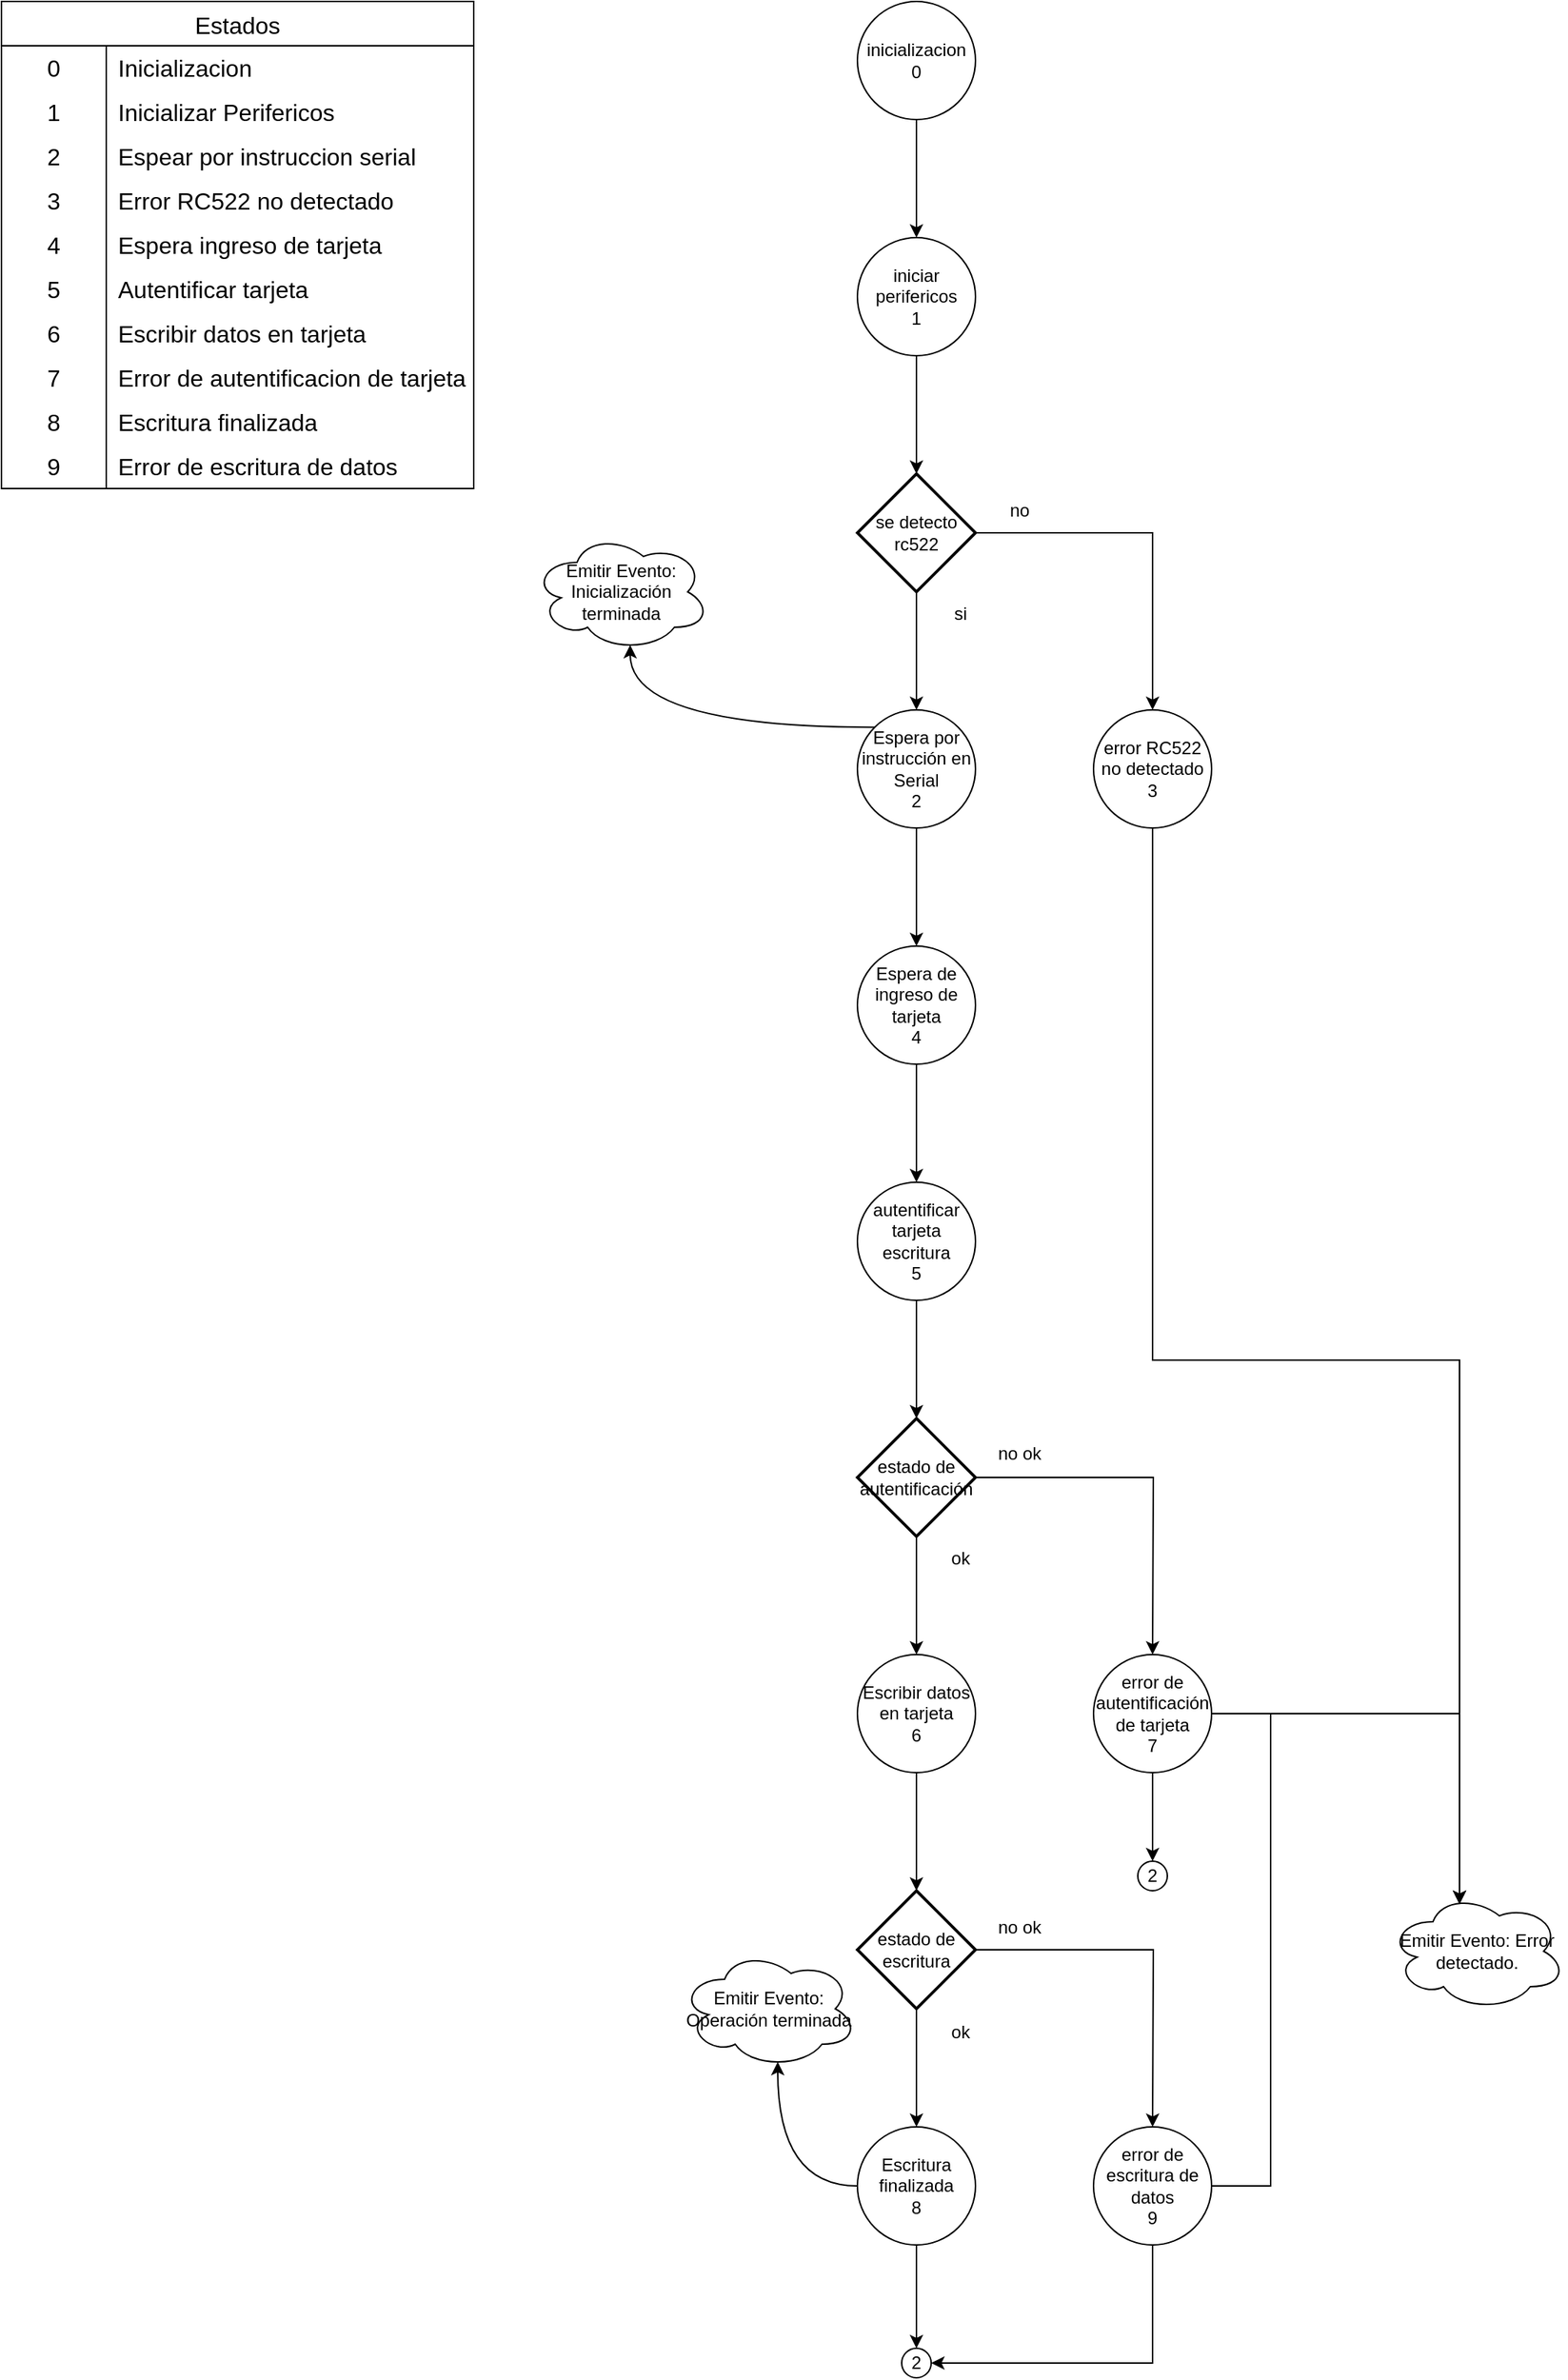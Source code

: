 <mxfile version="24.0.4" type="device" pages="5">
  <diagram id="23cZRV3QNRe-HvnenAIr" name="Maquina Estados: burner tarjetas">
    <mxGraphModel dx="2901" dy="1235" grid="1" gridSize="10" guides="1" tooltips="1" connect="1" arrows="1" fold="1" page="1" pageScale="1" pageWidth="827" pageHeight="1169" math="0" shadow="0">
      <root>
        <mxCell id="0" />
        <mxCell id="1" parent="0" />
        <mxCell id="rsMAHpRzjde-XPuFTM6Q-3" style="edgeStyle=orthogonalEdgeStyle;rounded=0;orthogonalLoop=1;jettySize=auto;html=1;exitX=0.5;exitY=1;exitDx=0;exitDy=0;entryX=0.5;entryY=0;entryDx=0;entryDy=0;" parent="1" source="145WXBZFmC3RSm3e8ypg-1" target="rsMAHpRzjde-XPuFTM6Q-1" edge="1">
          <mxGeometry relative="1" as="geometry" />
        </mxCell>
        <mxCell id="145WXBZFmC3RSm3e8ypg-1" value="inicializacion&lt;br&gt;0" style="ellipse;whiteSpace=wrap;html=1;aspect=fixed;labelBackgroundColor=none;" parent="1" vertex="1">
          <mxGeometry x="-220" y="40" width="80" height="80" as="geometry" />
        </mxCell>
        <mxCell id="cUj-ig_o87b_giUutFr4-3" style="edgeStyle=orthogonalEdgeStyle;rounded=0;orthogonalLoop=1;jettySize=auto;html=1;exitX=1;exitY=0.5;exitDx=0;exitDy=0;exitPerimeter=0;entryX=0.5;entryY=0;entryDx=0;entryDy=0;" parent="1" source="z66b2Nh_6rc9KB9joDfo-1" target="cUj-ig_o87b_giUutFr4-2" edge="1">
          <mxGeometry relative="1" as="geometry" />
        </mxCell>
        <mxCell id="cUj-ig_o87b_giUutFr4-4" style="edgeStyle=orthogonalEdgeStyle;rounded=0;orthogonalLoop=1;jettySize=auto;html=1;exitX=0.5;exitY=1;exitDx=0;exitDy=0;exitPerimeter=0;entryX=0.5;entryY=0;entryDx=0;entryDy=0;" parent="1" source="z66b2Nh_6rc9KB9joDfo-1" target="cUj-ig_o87b_giUutFr4-1" edge="1">
          <mxGeometry relative="1" as="geometry" />
        </mxCell>
        <mxCell id="z66b2Nh_6rc9KB9joDfo-1" value="se detecto rc522" style="strokeWidth=2;html=1;shape=mxgraph.flowchart.decision;whiteSpace=wrap;labelBackgroundColor=none;" parent="1" vertex="1">
          <mxGeometry x="-220" y="360" width="80" height="80" as="geometry" />
        </mxCell>
        <mxCell id="cUj-ig_o87b_giUutFr4-13" style="edgeStyle=orthogonalEdgeStyle;rounded=0;orthogonalLoop=1;jettySize=auto;html=1;exitX=0.5;exitY=1;exitDx=0;exitDy=0;entryX=0.5;entryY=0;entryDx=0;entryDy=0;" parent="1" source="cUj-ig_o87b_giUutFr4-1" target="WFjfOcYeILZAOkUy0wdT-1" edge="1">
          <mxGeometry relative="1" as="geometry">
            <mxPoint x="-180" y="680" as="targetPoint" />
          </mxGeometry>
        </mxCell>
        <mxCell id="cUj-ig_o87b_giUutFr4-1" value="Espera por instrucción en Serial&lt;br&gt;2" style="ellipse;whiteSpace=wrap;html=1;aspect=fixed;labelBackgroundColor=none;" parent="1" vertex="1">
          <mxGeometry x="-220" y="520" width="80" height="80" as="geometry" />
        </mxCell>
        <mxCell id="cUj-ig_o87b_giUutFr4-2" value="error RC522 no detectado&lt;br&gt;3" style="ellipse;whiteSpace=wrap;html=1;aspect=fixed;labelBackgroundColor=none;" parent="1" vertex="1">
          <mxGeometry x="-60" y="520" width="80" height="80" as="geometry" />
        </mxCell>
        <mxCell id="cUj-ig_o87b_giUutFr4-17" value="no" style="text;html=1;strokeColor=none;fillColor=none;align=center;verticalAlign=middle;whiteSpace=wrap;rounded=0;" parent="1" vertex="1">
          <mxGeometry x="-140" y="370" width="60" height="30" as="geometry" />
        </mxCell>
        <mxCell id="cUj-ig_o87b_giUutFr4-18" value="si" style="text;html=1;strokeColor=none;fillColor=none;align=center;verticalAlign=middle;whiteSpace=wrap;rounded=0;" parent="1" vertex="1">
          <mxGeometry x="-180" y="440" width="60" height="30" as="geometry" />
        </mxCell>
        <mxCell id="rsMAHpRzjde-XPuFTM6Q-6" style="edgeStyle=orthogonalEdgeStyle;rounded=0;orthogonalLoop=1;jettySize=auto;html=1;exitX=0.5;exitY=1;exitDx=0;exitDy=0;entryX=0.5;entryY=0;entryDx=0;entryDy=0;" parent="1" source="WFjfOcYeILZAOkUy0wdT-1" target="WFjfOcYeILZAOkUy0wdT-2" edge="1">
          <mxGeometry relative="1" as="geometry" />
        </mxCell>
        <mxCell id="WFjfOcYeILZAOkUy0wdT-1" value="&lt;div&gt;Espera de ingreso de tarjeta&lt;/div&gt;&lt;div&gt;4&lt;/div&gt;" style="ellipse;whiteSpace=wrap;html=1;aspect=fixed;shadow=0;labelBackgroundColor=none;" parent="1" vertex="1">
          <mxGeometry x="-220" y="680" width="80" height="80" as="geometry" />
        </mxCell>
        <mxCell id="WFjfOcYeILZAOkUy0wdT-7" style="edgeStyle=orthogonalEdgeStyle;rounded=0;orthogonalLoop=1;jettySize=auto;html=1;exitX=0.5;exitY=1;exitDx=0;exitDy=0;entryX=0.5;entryY=0;entryDx=0;entryDy=0;entryPerimeter=0;" parent="1" source="WFjfOcYeILZAOkUy0wdT-2" target="WFjfOcYeILZAOkUy0wdT-3" edge="1">
          <mxGeometry relative="1" as="geometry" />
        </mxCell>
        <mxCell id="WFjfOcYeILZAOkUy0wdT-2" value="&lt;div&gt;autentificar tarjeta escritura&lt;/div&gt;&lt;div&gt;5&lt;/div&gt;" style="ellipse;whiteSpace=wrap;html=1;aspect=fixed;labelBackgroundColor=none;" parent="1" vertex="1">
          <mxGeometry x="-220" y="840" width="80" height="80" as="geometry" />
        </mxCell>
        <mxCell id="WFjfOcYeILZAOkUy0wdT-8" style="edgeStyle=orthogonalEdgeStyle;rounded=0;orthogonalLoop=1;jettySize=auto;html=1;exitX=1;exitY=0.5;exitDx=0;exitDy=0;exitPerimeter=0;entryX=0.5;entryY=0;entryDx=0;entryDy=0;" parent="1" source="WFjfOcYeILZAOkUy0wdT-3" edge="1">
          <mxGeometry relative="1" as="geometry">
            <mxPoint x="-20.0" y="1160" as="targetPoint" />
          </mxGeometry>
        </mxCell>
        <mxCell id="WFjfOcYeILZAOkUy0wdT-10" style="edgeStyle=orthogonalEdgeStyle;rounded=0;orthogonalLoop=1;jettySize=auto;html=1;exitX=0.5;exitY=1;exitDx=0;exitDy=0;exitPerimeter=0;entryX=0.5;entryY=0;entryDx=0;entryDy=0;" parent="1" source="WFjfOcYeILZAOkUy0wdT-3" target="WFjfOcYeILZAOkUy0wdT-9" edge="1">
          <mxGeometry relative="1" as="geometry" />
        </mxCell>
        <mxCell id="WFjfOcYeILZAOkUy0wdT-3" value="estado de autentificación" style="strokeWidth=2;html=1;shape=mxgraph.flowchart.decision;whiteSpace=wrap;labelBackgroundColor=none;" parent="1" vertex="1">
          <mxGeometry x="-220" y="1000" width="80" height="80" as="geometry" />
        </mxCell>
        <mxCell id="8ZdB4tlQqrqEOv1u15_W-3" style="edgeStyle=orthogonalEdgeStyle;rounded=0;orthogonalLoop=1;jettySize=auto;html=1;exitX=0.5;exitY=1;exitDx=0;exitDy=0;entryX=0.5;entryY=0;entryDx=0;entryDy=0;" parent="1" source="WFjfOcYeILZAOkUy0wdT-4" target="8ZdB4tlQqrqEOv1u15_W-2" edge="1">
          <mxGeometry relative="1" as="geometry">
            <mxPoint x="-20.0" y="1240" as="sourcePoint" />
          </mxGeometry>
        </mxCell>
        <mxCell id="WFjfOcYeILZAOkUy0wdT-4" value="&lt;div&gt;error de autentificación de tarjeta&lt;/div&gt;&lt;div&gt;7&lt;/div&gt;" style="ellipse;whiteSpace=wrap;html=1;aspect=fixed;labelBackgroundColor=none;" parent="1" vertex="1">
          <mxGeometry x="-60" y="1160" width="80" height="80" as="geometry" />
        </mxCell>
        <mxCell id="hHEL4y4zC7vQoHdRtjFV-2" style="edgeStyle=orthogonalEdgeStyle;rounded=0;orthogonalLoop=1;jettySize=auto;html=1;exitX=0.5;exitY=1;exitDx=0;exitDy=0;entryX=0.5;entryY=0;entryDx=0;entryDy=0;entryPerimeter=0;" parent="1" source="WFjfOcYeILZAOkUy0wdT-9" target="hHEL4y4zC7vQoHdRtjFV-1" edge="1">
          <mxGeometry relative="1" as="geometry" />
        </mxCell>
        <mxCell id="WFjfOcYeILZAOkUy0wdT-9" value="&lt;div&gt;Escribir datos en tarjeta&lt;/div&gt;&lt;div&gt;6&lt;/div&gt;" style="ellipse;whiteSpace=wrap;html=1;aspect=fixed;labelBackgroundColor=none;" parent="1" vertex="1">
          <mxGeometry x="-220" y="1160" width="80" height="80" as="geometry" />
        </mxCell>
        <mxCell id="hHEL4y4zC7vQoHdRtjFV-5" style="edgeStyle=orthogonalEdgeStyle;rounded=0;orthogonalLoop=1;jettySize=auto;html=1;exitX=1;exitY=0.5;exitDx=0;exitDy=0;exitPerimeter=0;entryX=0.5;entryY=0;entryDx=0;entryDy=0;" parent="1" source="hHEL4y4zC7vQoHdRtjFV-1" edge="1">
          <mxGeometry relative="1" as="geometry">
            <mxPoint x="-20.0" y="1480" as="targetPoint" />
          </mxGeometry>
        </mxCell>
        <mxCell id="hHEL4y4zC7vQoHdRtjFV-6" style="edgeStyle=orthogonalEdgeStyle;rounded=0;orthogonalLoop=1;jettySize=auto;html=1;exitX=0.5;exitY=1;exitDx=0;exitDy=0;exitPerimeter=0;entryX=0.5;entryY=0;entryDx=0;entryDy=0;" parent="1" source="hHEL4y4zC7vQoHdRtjFV-1" target="hHEL4y4zC7vQoHdRtjFV-3" edge="1">
          <mxGeometry relative="1" as="geometry" />
        </mxCell>
        <mxCell id="hHEL4y4zC7vQoHdRtjFV-1" value="estado de escritura" style="strokeWidth=2;html=1;shape=mxgraph.flowchart.decision;whiteSpace=wrap;labelBackgroundColor=none;" parent="1" vertex="1">
          <mxGeometry x="-220" y="1320" width="80" height="80" as="geometry" />
        </mxCell>
        <mxCell id="8ZdB4tlQqrqEOv1u15_W-10" style="edgeStyle=orthogonalEdgeStyle;rounded=0;orthogonalLoop=1;jettySize=auto;html=1;exitX=0.5;exitY=1;exitDx=0;exitDy=0;entryX=0.5;entryY=0;entryDx=0;entryDy=0;" parent="1" source="hHEL4y4zC7vQoHdRtjFV-3" target="8ZdB4tlQqrqEOv1u15_W-9" edge="1">
          <mxGeometry relative="1" as="geometry" />
        </mxCell>
        <mxCell id="hHEL4y4zC7vQoHdRtjFV-3" value="&lt;div&gt;Escritura finalizada&lt;/div&gt;&lt;div&gt;8&lt;/div&gt;" style="ellipse;whiteSpace=wrap;html=1;aspect=fixed;labelBackgroundColor=none;" parent="1" vertex="1">
          <mxGeometry x="-220" y="1480" width="80" height="80" as="geometry" />
        </mxCell>
        <mxCell id="8ZdB4tlQqrqEOv1u15_W-11" style="edgeStyle=orthogonalEdgeStyle;rounded=0;orthogonalLoop=1;jettySize=auto;html=1;exitX=0.5;exitY=1;exitDx=0;exitDy=0;entryX=1;entryY=0.5;entryDx=0;entryDy=0;" parent="1" source="hHEL4y4zC7vQoHdRtjFV-4" target="8ZdB4tlQqrqEOv1u15_W-9" edge="1">
          <mxGeometry relative="1" as="geometry">
            <mxPoint x="-20.0" y="1560" as="sourcePoint" />
          </mxGeometry>
        </mxCell>
        <mxCell id="hHEL4y4zC7vQoHdRtjFV-4" value="&lt;div&gt;error de escritura de datos&lt;/div&gt;&lt;div&gt;9&lt;/div&gt;" style="ellipse;whiteSpace=wrap;html=1;aspect=fixed;labelBackgroundColor=none;" parent="1" vertex="1">
          <mxGeometry x="-60" y="1480" width="80" height="80" as="geometry" />
        </mxCell>
        <mxCell id="hHEL4y4zC7vQoHdRtjFV-7" value="ok" style="text;html=1;strokeColor=none;fillColor=none;align=center;verticalAlign=middle;whiteSpace=wrap;rounded=0;" parent="1" vertex="1">
          <mxGeometry x="-180" y="1080" width="60" height="30" as="geometry" />
        </mxCell>
        <mxCell id="hHEL4y4zC7vQoHdRtjFV-8" value="no ok" style="text;html=1;strokeColor=none;fillColor=none;align=center;verticalAlign=middle;whiteSpace=wrap;rounded=0;" parent="1" vertex="1">
          <mxGeometry x="-140" y="1009" width="60" height="30" as="geometry" />
        </mxCell>
        <mxCell id="hHEL4y4zC7vQoHdRtjFV-9" value="ok" style="text;html=1;strokeColor=none;fillColor=none;align=center;verticalAlign=middle;whiteSpace=wrap;rounded=0;" parent="1" vertex="1">
          <mxGeometry x="-180" y="1401" width="60" height="30" as="geometry" />
        </mxCell>
        <mxCell id="hHEL4y4zC7vQoHdRtjFV-10" value="no ok" style="text;html=1;strokeColor=none;fillColor=none;align=center;verticalAlign=middle;whiteSpace=wrap;rounded=0;" parent="1" vertex="1">
          <mxGeometry x="-140" y="1330" width="60" height="30" as="geometry" />
        </mxCell>
        <mxCell id="8ZdB4tlQqrqEOv1u15_W-2" value="2" style="ellipse;whiteSpace=wrap;html=1;aspect=fixed;labelBackgroundColor=none;" parent="1" vertex="1">
          <mxGeometry x="-30" y="1300" width="20" height="20" as="geometry" />
        </mxCell>
        <mxCell id="8ZdB4tlQqrqEOv1u15_W-9" value="2" style="ellipse;whiteSpace=wrap;html=1;aspect=fixed;labelBackgroundColor=none;" parent="1" vertex="1">
          <mxGeometry x="-190" y="1630" width="20" height="20" as="geometry" />
        </mxCell>
        <mxCell id="rsMAHpRzjde-XPuFTM6Q-2" style="edgeStyle=orthogonalEdgeStyle;rounded=0;orthogonalLoop=1;jettySize=auto;html=1;exitX=0.5;exitY=1;exitDx=0;exitDy=0;entryX=0.5;entryY=0;entryDx=0;entryDy=0;entryPerimeter=0;" parent="1" source="rsMAHpRzjde-XPuFTM6Q-1" target="z66b2Nh_6rc9KB9joDfo-1" edge="1">
          <mxGeometry relative="1" as="geometry" />
        </mxCell>
        <mxCell id="rsMAHpRzjde-XPuFTM6Q-1" value="iniciar perifericos&lt;br&gt;1" style="ellipse;whiteSpace=wrap;html=1;aspect=fixed;labelBackgroundColor=none;" parent="1" vertex="1">
          <mxGeometry x="-220" y="200" width="80" height="80" as="geometry" />
        </mxCell>
        <mxCell id="kgOMkkY_AvqfCBVCOf8i-45" value="Estados" style="shape=table;startSize=30;container=1;collapsible=0;childLayout=tableLayout;fixedRows=1;rowLines=0;fontStyle=0;strokeColor=default;fontSize=16;" parent="1" vertex="1">
          <mxGeometry x="-800" y="40" width="320" height="330" as="geometry" />
        </mxCell>
        <mxCell id="kgOMkkY_AvqfCBVCOf8i-46" value="" style="shape=tableRow;horizontal=0;startSize=0;swimlaneHead=0;swimlaneBody=0;top=0;left=0;bottom=0;right=0;collapsible=0;dropTarget=0;fillColor=none;points=[[0,0.5],[1,0.5]];portConstraint=eastwest;strokeColor=inherit;fontSize=16;" parent="kgOMkkY_AvqfCBVCOf8i-45" vertex="1">
          <mxGeometry y="30" width="320" height="30" as="geometry" />
        </mxCell>
        <mxCell id="kgOMkkY_AvqfCBVCOf8i-47" value="0" style="shape=partialRectangle;html=1;whiteSpace=wrap;connectable=0;fillColor=none;top=0;left=0;bottom=0;right=0;overflow=hidden;pointerEvents=1;strokeColor=inherit;fontSize=16;" parent="kgOMkkY_AvqfCBVCOf8i-46" vertex="1">
          <mxGeometry width="71" height="30" as="geometry">
            <mxRectangle width="71" height="30" as="alternateBounds" />
          </mxGeometry>
        </mxCell>
        <mxCell id="kgOMkkY_AvqfCBVCOf8i-49" value="Inicializacion" style="shape=partialRectangle;html=1;whiteSpace=wrap;connectable=0;fillColor=none;top=0;left=0;bottom=0;right=0;align=left;spacingLeft=6;overflow=hidden;strokeColor=inherit;fontSize=16;" parent="kgOMkkY_AvqfCBVCOf8i-46" vertex="1">
          <mxGeometry x="71" width="249" height="30" as="geometry">
            <mxRectangle width="249" height="30" as="alternateBounds" />
          </mxGeometry>
        </mxCell>
        <mxCell id="kgOMkkY_AvqfCBVCOf8i-50" value="" style="shape=tableRow;horizontal=0;startSize=0;swimlaneHead=0;swimlaneBody=0;top=0;left=0;bottom=0;right=0;collapsible=0;dropTarget=0;fillColor=none;points=[[0,0.5],[1,0.5]];portConstraint=eastwest;strokeColor=inherit;fontSize=16;" parent="kgOMkkY_AvqfCBVCOf8i-45" vertex="1">
          <mxGeometry y="60" width="320" height="30" as="geometry" />
        </mxCell>
        <mxCell id="kgOMkkY_AvqfCBVCOf8i-51" value="1" style="shape=partialRectangle;html=1;whiteSpace=wrap;connectable=0;fillColor=none;top=0;left=0;bottom=0;right=0;overflow=hidden;strokeColor=inherit;fontSize=16;" parent="kgOMkkY_AvqfCBVCOf8i-50" vertex="1">
          <mxGeometry width="71" height="30" as="geometry">
            <mxRectangle width="71" height="30" as="alternateBounds" />
          </mxGeometry>
        </mxCell>
        <mxCell id="kgOMkkY_AvqfCBVCOf8i-53" value="Inicializar Perifericos" style="shape=partialRectangle;html=1;whiteSpace=wrap;connectable=0;fillColor=none;top=0;left=0;bottom=0;right=0;align=left;spacingLeft=6;overflow=hidden;strokeColor=inherit;fontSize=16;" parent="kgOMkkY_AvqfCBVCOf8i-50" vertex="1">
          <mxGeometry x="71" width="249" height="30" as="geometry">
            <mxRectangle width="249" height="30" as="alternateBounds" />
          </mxGeometry>
        </mxCell>
        <mxCell id="kgOMkkY_AvqfCBVCOf8i-54" value="" style="shape=tableRow;horizontal=0;startSize=0;swimlaneHead=0;swimlaneBody=0;top=0;left=0;bottom=0;right=0;collapsible=0;dropTarget=0;fillColor=none;points=[[0,0.5],[1,0.5]];portConstraint=eastwest;strokeColor=inherit;fontSize=16;" parent="kgOMkkY_AvqfCBVCOf8i-45" vertex="1">
          <mxGeometry y="90" width="320" height="30" as="geometry" />
        </mxCell>
        <mxCell id="kgOMkkY_AvqfCBVCOf8i-55" value="2" style="shape=partialRectangle;html=1;whiteSpace=wrap;connectable=0;fillColor=none;top=0;left=0;bottom=0;right=0;overflow=hidden;strokeColor=inherit;fontSize=16;" parent="kgOMkkY_AvqfCBVCOf8i-54" vertex="1">
          <mxGeometry width="71" height="30" as="geometry">
            <mxRectangle width="71" height="30" as="alternateBounds" />
          </mxGeometry>
        </mxCell>
        <mxCell id="kgOMkkY_AvqfCBVCOf8i-57" value="Espear por instruccion serial" style="shape=partialRectangle;html=1;whiteSpace=wrap;connectable=0;fillColor=none;top=0;left=0;bottom=0;right=0;align=left;spacingLeft=6;overflow=hidden;strokeColor=inherit;fontSize=16;" parent="kgOMkkY_AvqfCBVCOf8i-54" vertex="1">
          <mxGeometry x="71" width="249" height="30" as="geometry">
            <mxRectangle width="249" height="30" as="alternateBounds" />
          </mxGeometry>
        </mxCell>
        <mxCell id="kgOMkkY_AvqfCBVCOf8i-62" style="shape=tableRow;horizontal=0;startSize=0;swimlaneHead=0;swimlaneBody=0;top=0;left=0;bottom=0;right=0;collapsible=0;dropTarget=0;fillColor=none;points=[[0,0.5],[1,0.5]];portConstraint=eastwest;strokeColor=inherit;fontSize=16;" parent="kgOMkkY_AvqfCBVCOf8i-45" vertex="1">
          <mxGeometry y="120" width="320" height="30" as="geometry" />
        </mxCell>
        <mxCell id="kgOMkkY_AvqfCBVCOf8i-63" value="3" style="shape=partialRectangle;html=1;whiteSpace=wrap;connectable=0;fillColor=none;top=0;left=0;bottom=0;right=0;overflow=hidden;strokeColor=inherit;fontSize=16;" parent="kgOMkkY_AvqfCBVCOf8i-62" vertex="1">
          <mxGeometry width="71" height="30" as="geometry">
            <mxRectangle width="71" height="30" as="alternateBounds" />
          </mxGeometry>
        </mxCell>
        <mxCell id="kgOMkkY_AvqfCBVCOf8i-65" value="Error RC522 no detectado" style="shape=partialRectangle;html=1;whiteSpace=wrap;connectable=0;fillColor=none;top=0;left=0;bottom=0;right=0;align=left;spacingLeft=6;overflow=hidden;strokeColor=inherit;fontSize=16;" parent="kgOMkkY_AvqfCBVCOf8i-62" vertex="1">
          <mxGeometry x="71" width="249" height="30" as="geometry">
            <mxRectangle width="249" height="30" as="alternateBounds" />
          </mxGeometry>
        </mxCell>
        <mxCell id="kgOMkkY_AvqfCBVCOf8i-66" style="shape=tableRow;horizontal=0;startSize=0;swimlaneHead=0;swimlaneBody=0;top=0;left=0;bottom=0;right=0;collapsible=0;dropTarget=0;fillColor=none;points=[[0,0.5],[1,0.5]];portConstraint=eastwest;strokeColor=inherit;fontSize=16;" parent="kgOMkkY_AvqfCBVCOf8i-45" vertex="1">
          <mxGeometry y="150" width="320" height="30" as="geometry" />
        </mxCell>
        <mxCell id="kgOMkkY_AvqfCBVCOf8i-67" value="4" style="shape=partialRectangle;html=1;whiteSpace=wrap;connectable=0;fillColor=none;top=0;left=0;bottom=0;right=0;overflow=hidden;strokeColor=inherit;fontSize=16;" parent="kgOMkkY_AvqfCBVCOf8i-66" vertex="1">
          <mxGeometry width="71" height="30" as="geometry">
            <mxRectangle width="71" height="30" as="alternateBounds" />
          </mxGeometry>
        </mxCell>
        <mxCell id="kgOMkkY_AvqfCBVCOf8i-69" value="Espera ingreso de tarjeta" style="shape=partialRectangle;html=1;whiteSpace=wrap;connectable=0;fillColor=none;top=0;left=0;bottom=0;right=0;align=left;spacingLeft=6;overflow=hidden;strokeColor=inherit;fontSize=16;" parent="kgOMkkY_AvqfCBVCOf8i-66" vertex="1">
          <mxGeometry x="71" width="249" height="30" as="geometry">
            <mxRectangle width="249" height="30" as="alternateBounds" />
          </mxGeometry>
        </mxCell>
        <mxCell id="kgOMkkY_AvqfCBVCOf8i-70" style="shape=tableRow;horizontal=0;startSize=0;swimlaneHead=0;swimlaneBody=0;top=0;left=0;bottom=0;right=0;collapsible=0;dropTarget=0;fillColor=none;points=[[0,0.5],[1,0.5]];portConstraint=eastwest;strokeColor=inherit;fontSize=16;" parent="kgOMkkY_AvqfCBVCOf8i-45" vertex="1">
          <mxGeometry y="180" width="320" height="30" as="geometry" />
        </mxCell>
        <mxCell id="kgOMkkY_AvqfCBVCOf8i-71" value="5" style="shape=partialRectangle;html=1;whiteSpace=wrap;connectable=0;fillColor=none;top=0;left=0;bottom=0;right=0;overflow=hidden;strokeColor=inherit;fontSize=16;" parent="kgOMkkY_AvqfCBVCOf8i-70" vertex="1">
          <mxGeometry width="71" height="30" as="geometry">
            <mxRectangle width="71" height="30" as="alternateBounds" />
          </mxGeometry>
        </mxCell>
        <mxCell id="kgOMkkY_AvqfCBVCOf8i-73" value="Autentificar tarjeta" style="shape=partialRectangle;html=1;whiteSpace=wrap;connectable=0;fillColor=none;top=0;left=0;bottom=0;right=0;align=left;spacingLeft=6;overflow=hidden;strokeColor=inherit;fontSize=16;" parent="kgOMkkY_AvqfCBVCOf8i-70" vertex="1">
          <mxGeometry x="71" width="249" height="30" as="geometry">
            <mxRectangle width="249" height="30" as="alternateBounds" />
          </mxGeometry>
        </mxCell>
        <mxCell id="kgOMkkY_AvqfCBVCOf8i-74" style="shape=tableRow;horizontal=0;startSize=0;swimlaneHead=0;swimlaneBody=0;top=0;left=0;bottom=0;right=0;collapsible=0;dropTarget=0;fillColor=none;points=[[0,0.5],[1,0.5]];portConstraint=eastwest;strokeColor=inherit;fontSize=16;" parent="kgOMkkY_AvqfCBVCOf8i-45" vertex="1">
          <mxGeometry y="210" width="320" height="30" as="geometry" />
        </mxCell>
        <mxCell id="kgOMkkY_AvqfCBVCOf8i-75" value="6" style="shape=partialRectangle;html=1;whiteSpace=wrap;connectable=0;fillColor=none;top=0;left=0;bottom=0;right=0;overflow=hidden;strokeColor=inherit;fontSize=16;" parent="kgOMkkY_AvqfCBVCOf8i-74" vertex="1">
          <mxGeometry width="71" height="30" as="geometry">
            <mxRectangle width="71" height="30" as="alternateBounds" />
          </mxGeometry>
        </mxCell>
        <mxCell id="kgOMkkY_AvqfCBVCOf8i-77" value="Escribir datos en tarjeta" style="shape=partialRectangle;html=1;whiteSpace=wrap;connectable=0;fillColor=none;top=0;left=0;bottom=0;right=0;align=left;spacingLeft=6;overflow=hidden;strokeColor=inherit;fontSize=16;" parent="kgOMkkY_AvqfCBVCOf8i-74" vertex="1">
          <mxGeometry x="71" width="249" height="30" as="geometry">
            <mxRectangle width="249" height="30" as="alternateBounds" />
          </mxGeometry>
        </mxCell>
        <mxCell id="kgOMkkY_AvqfCBVCOf8i-78" style="shape=tableRow;horizontal=0;startSize=0;swimlaneHead=0;swimlaneBody=0;top=0;left=0;bottom=0;right=0;collapsible=0;dropTarget=0;fillColor=none;points=[[0,0.5],[1,0.5]];portConstraint=eastwest;strokeColor=inherit;fontSize=16;" parent="kgOMkkY_AvqfCBVCOf8i-45" vertex="1">
          <mxGeometry y="240" width="320" height="30" as="geometry" />
        </mxCell>
        <mxCell id="kgOMkkY_AvqfCBVCOf8i-79" value="7" style="shape=partialRectangle;html=1;whiteSpace=wrap;connectable=0;fillColor=none;top=0;left=0;bottom=0;right=0;overflow=hidden;strokeColor=inherit;fontSize=16;" parent="kgOMkkY_AvqfCBVCOf8i-78" vertex="1">
          <mxGeometry width="71" height="30" as="geometry">
            <mxRectangle width="71" height="30" as="alternateBounds" />
          </mxGeometry>
        </mxCell>
        <mxCell id="kgOMkkY_AvqfCBVCOf8i-81" value="Error de autentificacion de tarjeta" style="shape=partialRectangle;html=1;whiteSpace=wrap;connectable=0;fillColor=none;top=0;left=0;bottom=0;right=0;align=left;spacingLeft=6;overflow=hidden;strokeColor=inherit;fontSize=16;" parent="kgOMkkY_AvqfCBVCOf8i-78" vertex="1">
          <mxGeometry x="71" width="249" height="30" as="geometry">
            <mxRectangle width="249" height="30" as="alternateBounds" />
          </mxGeometry>
        </mxCell>
        <mxCell id="kgOMkkY_AvqfCBVCOf8i-82" style="shape=tableRow;horizontal=0;startSize=0;swimlaneHead=0;swimlaneBody=0;top=0;left=0;bottom=0;right=0;collapsible=0;dropTarget=0;fillColor=none;points=[[0,0.5],[1,0.5]];portConstraint=eastwest;strokeColor=inherit;fontSize=16;" parent="kgOMkkY_AvqfCBVCOf8i-45" vertex="1">
          <mxGeometry y="270" width="320" height="30" as="geometry" />
        </mxCell>
        <mxCell id="kgOMkkY_AvqfCBVCOf8i-83" value="8" style="shape=partialRectangle;html=1;whiteSpace=wrap;connectable=0;fillColor=none;top=0;left=0;bottom=0;right=0;overflow=hidden;strokeColor=inherit;fontSize=16;" parent="kgOMkkY_AvqfCBVCOf8i-82" vertex="1">
          <mxGeometry width="71" height="30" as="geometry">
            <mxRectangle width="71" height="30" as="alternateBounds" />
          </mxGeometry>
        </mxCell>
        <mxCell id="kgOMkkY_AvqfCBVCOf8i-85" value="Escritura finalizada" style="shape=partialRectangle;html=1;whiteSpace=wrap;connectable=0;fillColor=none;top=0;left=0;bottom=0;right=0;align=left;spacingLeft=6;overflow=hidden;strokeColor=inherit;fontSize=16;" parent="kgOMkkY_AvqfCBVCOf8i-82" vertex="1">
          <mxGeometry x="71" width="249" height="30" as="geometry">
            <mxRectangle width="249" height="30" as="alternateBounds" />
          </mxGeometry>
        </mxCell>
        <mxCell id="kgOMkkY_AvqfCBVCOf8i-86" style="shape=tableRow;horizontal=0;startSize=0;swimlaneHead=0;swimlaneBody=0;top=0;left=0;bottom=0;right=0;collapsible=0;dropTarget=0;fillColor=none;points=[[0,0.5],[1,0.5]];portConstraint=eastwest;strokeColor=inherit;fontSize=16;" parent="kgOMkkY_AvqfCBVCOf8i-45" vertex="1">
          <mxGeometry y="300" width="320" height="30" as="geometry" />
        </mxCell>
        <mxCell id="kgOMkkY_AvqfCBVCOf8i-87" value="9" style="shape=partialRectangle;html=1;whiteSpace=wrap;connectable=0;fillColor=none;top=0;left=0;bottom=0;right=0;overflow=hidden;strokeColor=inherit;fontSize=16;" parent="kgOMkkY_AvqfCBVCOf8i-86" vertex="1">
          <mxGeometry width="71" height="30" as="geometry">
            <mxRectangle width="71" height="30" as="alternateBounds" />
          </mxGeometry>
        </mxCell>
        <mxCell id="kgOMkkY_AvqfCBVCOf8i-89" value="Error de escritura de datos" style="shape=partialRectangle;html=1;whiteSpace=wrap;connectable=0;fillColor=none;top=0;left=0;bottom=0;right=0;align=left;spacingLeft=6;overflow=hidden;strokeColor=inherit;fontSize=16;" parent="kgOMkkY_AvqfCBVCOf8i-86" vertex="1">
          <mxGeometry x="71" width="249" height="30" as="geometry">
            <mxRectangle width="249" height="30" as="alternateBounds" />
          </mxGeometry>
        </mxCell>
        <mxCell id="kgOMkkY_AvqfCBVCOf8i-91" value="Emitir Evento: Inicialización terminada" style="ellipse;shape=cloud;whiteSpace=wrap;html=1;" parent="1" vertex="1">
          <mxGeometry x="-440" y="400" width="120" height="80" as="geometry" />
        </mxCell>
        <mxCell id="kgOMkkY_AvqfCBVCOf8i-92" style="edgeStyle=orthogonalEdgeStyle;rounded=0;orthogonalLoop=1;jettySize=auto;html=1;exitX=0;exitY=0;exitDx=0;exitDy=0;entryX=0.55;entryY=0.95;entryDx=0;entryDy=0;entryPerimeter=0;elbow=vertical;curved=1;" parent="1" source="cUj-ig_o87b_giUutFr4-1" target="kgOMkkY_AvqfCBVCOf8i-91" edge="1">
          <mxGeometry relative="1" as="geometry" />
        </mxCell>
        <mxCell id="kgOMkkY_AvqfCBVCOf8i-94" value="Emitir Evento: Operación terminada" style="ellipse;shape=cloud;whiteSpace=wrap;html=1;" parent="1" vertex="1">
          <mxGeometry x="-340" y="1360" width="120" height="80" as="geometry" />
        </mxCell>
        <mxCell id="kgOMkkY_AvqfCBVCOf8i-95" style="edgeStyle=orthogonalEdgeStyle;rounded=0;orthogonalLoop=1;jettySize=auto;html=1;exitX=0;exitY=0.5;exitDx=0;exitDy=0;entryX=0.55;entryY=0.95;entryDx=0;entryDy=0;entryPerimeter=0;elbow=vertical;curved=1;" parent="1" source="hHEL4y4zC7vQoHdRtjFV-3" target="kgOMkkY_AvqfCBVCOf8i-94" edge="1">
          <mxGeometry relative="1" as="geometry">
            <mxPoint x="-108" y="1492" as="sourcePoint" />
          </mxGeometry>
        </mxCell>
        <mxCell id="kgOMkkY_AvqfCBVCOf8i-96" value="Emitir Evento:&amp;nbsp;Error detectado." style="ellipse;shape=cloud;whiteSpace=wrap;html=1;" parent="1" vertex="1">
          <mxGeometry x="140" y="1321" width="120" height="80" as="geometry" />
        </mxCell>
        <mxCell id="kgOMkkY_AvqfCBVCOf8i-97" style="edgeStyle=orthogonalEdgeStyle;rounded=0;orthogonalLoop=1;jettySize=auto;html=1;exitX=0.5;exitY=1;exitDx=0;exitDy=0;entryX=0.4;entryY=0.1;entryDx=0;entryDy=0;entryPerimeter=0;" parent="1" source="cUj-ig_o87b_giUutFr4-2" target="kgOMkkY_AvqfCBVCOf8i-96" edge="1">
          <mxGeometry relative="1" as="geometry" />
        </mxCell>
        <mxCell id="kgOMkkY_AvqfCBVCOf8i-98" style="edgeStyle=orthogonalEdgeStyle;rounded=0;orthogonalLoop=1;jettySize=auto;html=1;exitX=1;exitY=0.5;exitDx=0;exitDy=0;entryX=0.4;entryY=0.1;entryDx=0;entryDy=0;entryPerimeter=0;" parent="1" source="WFjfOcYeILZAOkUy0wdT-4" target="kgOMkkY_AvqfCBVCOf8i-96" edge="1">
          <mxGeometry relative="1" as="geometry" />
        </mxCell>
        <mxCell id="kgOMkkY_AvqfCBVCOf8i-99" style="edgeStyle=orthogonalEdgeStyle;rounded=0;orthogonalLoop=1;jettySize=auto;html=1;exitX=1;exitY=0.5;exitDx=0;exitDy=0;entryX=0.4;entryY=0.1;entryDx=0;entryDy=0;entryPerimeter=0;" parent="1" source="hHEL4y4zC7vQoHdRtjFV-4" target="kgOMkkY_AvqfCBVCOf8i-96" edge="1">
          <mxGeometry relative="1" as="geometry">
            <Array as="points">
              <mxPoint x="60" y="1520" />
              <mxPoint x="60" y="1200" />
              <mxPoint x="188" y="1200" />
            </Array>
          </mxGeometry>
        </mxCell>
      </root>
    </mxGraphModel>
  </diagram>
  <diagram id="OWmLo7oSXoVyup94Bqd8" name="Maquina Estados: Actuador Accesos">
    <mxGraphModel dx="2074" dy="1235" grid="1" gridSize="10" guides="1" tooltips="1" connect="1" arrows="1" fold="1" page="1" pageScale="1" pageWidth="827" pageHeight="1169" math="0" shadow="0">
      <root>
        <mxCell id="0" />
        <mxCell id="1" parent="0" />
        <mxCell id="uFgzpuW1qcTqYUSVM1h8-1" value="loop" style="rounded=0;whiteSpace=wrap;html=1;align=center;verticalAlign=top;" vertex="1" parent="1">
          <mxGeometry x="880" y="200" width="520" height="520" as="geometry" />
        </mxCell>
        <mxCell id="uFgzpuW1qcTqYUSVM1h8-2" value="Serial" style="rounded=0;whiteSpace=wrap;html=1;" vertex="1" parent="1">
          <mxGeometry x="1240" y="240" width="120" height="40" as="geometry" />
        </mxCell>
        <mxCell id="uFgzpuW1qcTqYUSVM1h8-3" value="SOCKETS LOOP" style="rounded=0;whiteSpace=wrap;html=1;" vertex="1" parent="1">
          <mxGeometry x="1080" y="240" width="120" height="40" as="geometry" />
        </mxCell>
        <mxCell id="uFgzpuW1qcTqYUSVM1h8-4" value="MAIN" style="rounded=0;whiteSpace=wrap;html=1;" vertex="1" parent="1">
          <mxGeometry x="920" y="240" width="120" height="40" as="geometry" />
        </mxCell>
        <mxCell id="uFgzpuW1qcTqYUSVM1h8-5" value="" style="shape=flexArrow;endArrow=classic;html=1;rounded=0;exitX=0.5;exitY=1;exitDx=0;exitDy=0;" edge="1" parent="1" source="uFgzpuW1qcTqYUSVM1h8-4">
          <mxGeometry width="50" height="50" relative="1" as="geometry">
            <mxPoint x="1000" y="440" as="sourcePoint" />
            <mxPoint x="980" y="680" as="targetPoint" />
          </mxGeometry>
        </mxCell>
        <mxCell id="uFgzpuW1qcTqYUSVM1h8-6" value="" style="shape=flexArrow;endArrow=classic;html=1;rounded=0;exitX=0.5;exitY=1;exitDx=0;exitDy=0;" edge="1" parent="1" source="uFgzpuW1qcTqYUSVM1h8-3">
          <mxGeometry width="50" height="50" relative="1" as="geometry">
            <mxPoint x="1140" y="300" as="sourcePoint" />
            <mxPoint x="1140" y="680" as="targetPoint" />
          </mxGeometry>
        </mxCell>
        <mxCell id="uFgzpuW1qcTqYUSVM1h8-7" value="" style="shape=flexArrow;endArrow=classic;html=1;rounded=0;exitX=0.5;exitY=1;exitDx=0;exitDy=0;" edge="1" parent="1" source="uFgzpuW1qcTqYUSVM1h8-2">
          <mxGeometry width="50" height="50" relative="1" as="geometry">
            <mxPoint x="1300" y="300" as="sourcePoint" />
            <mxPoint x="1300" y="680" as="targetPoint" />
          </mxGeometry>
        </mxCell>
        <mxCell id="uFgzpuW1qcTqYUSVM1h8-8" value="setup" style="rounded=0;whiteSpace=wrap;html=1;" vertex="1" parent="1">
          <mxGeometry x="1080" y="40" width="120" height="40" as="geometry" />
        </mxCell>
        <mxCell id="uFgzpuW1qcTqYUSVM1h8-9" value="" style="shape=flexArrow;endArrow=classic;html=1;rounded=0;exitX=0.5;exitY=1;exitDx=0;exitDy=0;entryX=0.5;entryY=0;entryDx=0;entryDy=0;" edge="1" parent="1" source="uFgzpuW1qcTqYUSVM1h8-8" target="uFgzpuW1qcTqYUSVM1h8-1">
          <mxGeometry width="50" height="50" relative="1" as="geometry">
            <mxPoint x="1150" y="290" as="sourcePoint" />
            <mxPoint x="1150" y="690" as="targetPoint" />
          </mxGeometry>
        </mxCell>
        <mxCell id="HD5bUR1fOEB1VaxJGzNe-1" value="" style="rounded=1;whiteSpace=wrap;html=1;" vertex="1" parent="1">
          <mxGeometry x="320" width="160" height="320" as="geometry" />
        </mxCell>
        <mxCell id="HD5bUR1fOEB1VaxJGzNe-2" style="edgeStyle=orthogonalEdgeStyle;rounded=0;orthogonalLoop=1;jettySize=auto;html=1;exitX=0.5;exitY=1;exitDx=0;exitDy=0;entryX=0.5;entryY=0;entryDx=0;entryDy=0;entryPerimeter=0;" edge="1" parent="1" source="HD5bUR1fOEB1VaxJGzNe-3" target="HD5bUR1fOEB1VaxJGzNe-6">
          <mxGeometry relative="1" as="geometry">
            <mxPoint x="400" y="200" as="targetPoint" />
          </mxGeometry>
        </mxCell>
        <mxCell id="HD5bUR1fOEB1VaxJGzNe-3" value="inicializacion&lt;br&gt;0" style="ellipse;whiteSpace=wrap;html=1;aspect=fixed;labelBackgroundColor=none;" vertex="1" parent="1">
          <mxGeometry x="360" y="40" width="80" height="80" as="geometry" />
        </mxCell>
        <mxCell id="HD5bUR1fOEB1VaxJGzNe-4" style="edgeStyle=orthogonalEdgeStyle;rounded=0;orthogonalLoop=1;jettySize=auto;html=1;exitX=0.5;exitY=1;exitDx=0;exitDy=0;exitPerimeter=0;entryX=0.5;entryY=0;entryDx=0;entryDy=0;" edge="1" parent="1" source="HD5bUR1fOEB1VaxJGzNe-6" target="HD5bUR1fOEB1VaxJGzNe-8">
          <mxGeometry relative="1" as="geometry" />
        </mxCell>
        <mxCell id="HD5bUR1fOEB1VaxJGzNe-5" style="edgeStyle=orthogonalEdgeStyle;rounded=0;orthogonalLoop=1;jettySize=auto;html=1;exitX=1;exitY=0.5;exitDx=0;exitDy=0;exitPerimeter=0;entryX=0.5;entryY=0;entryDx=0;entryDy=0;" edge="1" parent="1" source="HD5bUR1fOEB1VaxJGzNe-6" target="HD5bUR1fOEB1VaxJGzNe-16">
          <mxGeometry relative="1" as="geometry" />
        </mxCell>
        <mxCell id="HD5bUR1fOEB1VaxJGzNe-6" value="&lt;div&gt;Serial detectado&lt;/div&gt;" style="strokeWidth=2;html=1;shape=mxgraph.flowchart.decision;whiteSpace=wrap;labelBackgroundColor=none;" vertex="1" parent="1">
          <mxGeometry x="360" y="200" width="80" height="80" as="geometry" />
        </mxCell>
        <mxCell id="HD5bUR1fOEB1VaxJGzNe-7" style="edgeStyle=orthogonalEdgeStyle;rounded=0;orthogonalLoop=1;jettySize=auto;html=1;exitX=1;exitY=0.5;exitDx=0;exitDy=0;entryX=0.5;entryY=0;entryDx=0;entryDy=0;" edge="1" parent="1" source="HD5bUR1fOEB1VaxJGzNe-8" target="HD5bUR1fOEB1VaxJGzNe-16">
          <mxGeometry relative="1" as="geometry">
            <Array as="points">
              <mxPoint x="560" y="400" />
            </Array>
          </mxGeometry>
        </mxCell>
        <mxCell id="HD5bUR1fOEB1VaxJGzNe-8" value="configurar variables&lt;br&gt;1" style="ellipse;whiteSpace=wrap;html=1;aspect=fixed;labelBackgroundColor=none;" vertex="1" parent="1">
          <mxGeometry x="360" y="360" width="80" height="80" as="geometry" />
        </mxCell>
        <mxCell id="HD5bUR1fOEB1VaxJGzNe-9" style="edgeStyle=orthogonalEdgeStyle;rounded=0;orthogonalLoop=1;jettySize=auto;html=1;exitX=0.5;exitY=1;exitDx=0;exitDy=0;entryX=0.5;entryY=0;entryDx=0;entryDy=0;entryPerimeter=0;" edge="1" parent="1" source="HD5bUR1fOEB1VaxJGzNe-10" target="HD5bUR1fOEB1VaxJGzNe-13">
          <mxGeometry relative="1" as="geometry" />
        </mxCell>
        <mxCell id="HD5bUR1fOEB1VaxJGzNe-10" value="Iniciar Red&lt;br&gt;3" style="ellipse;whiteSpace=wrap;html=1;aspect=fixed;labelBackgroundColor=none;" vertex="1" parent="1">
          <mxGeometry x="520" y="600" width="80" height="80" as="geometry" />
        </mxCell>
        <mxCell id="HD5bUR1fOEB1VaxJGzNe-11" style="edgeStyle=orthogonalEdgeStyle;rounded=0;orthogonalLoop=1;jettySize=auto;html=1;exitX=1;exitY=0.5;exitDx=0;exitDy=0;exitPerimeter=0;entryX=1;entryY=0.5;entryDx=0;entryDy=0;" edge="1" parent="1" source="HD5bUR1fOEB1VaxJGzNe-13" target="HD5bUR1fOEB1VaxJGzNe-10">
          <mxGeometry relative="1" as="geometry">
            <Array as="points">
              <mxPoint x="640" y="800" />
              <mxPoint x="640" y="640" />
            </Array>
          </mxGeometry>
        </mxCell>
        <mxCell id="HD5bUR1fOEB1VaxJGzNe-12" style="edgeStyle=orthogonalEdgeStyle;rounded=0;orthogonalLoop=1;jettySize=auto;html=1;exitX=0.5;exitY=1;exitDx=0;exitDy=0;exitPerimeter=0;entryX=0.5;entryY=0;entryDx=0;entryDy=0;" edge="1" parent="1" source="HD5bUR1fOEB1VaxJGzNe-13" target="HD5bUR1fOEB1VaxJGzNe-14">
          <mxGeometry relative="1" as="geometry" />
        </mxCell>
        <mxCell id="HD5bUR1fOEB1VaxJGzNe-13" value="&lt;div&gt;conexión a red ok&lt;/div&gt;" style="strokeWidth=2;html=1;shape=mxgraph.flowchart.decision;whiteSpace=wrap;labelBackgroundColor=none;" vertex="1" parent="1">
          <mxGeometry x="520" y="760" width="80" height="80" as="geometry" />
        </mxCell>
        <mxCell id="HD5bUR1fOEB1VaxJGzNe-14" value="iniciar perifericos&lt;br&gt;4" style="ellipse;whiteSpace=wrap;html=1;aspect=fixed;labelBackgroundColor=none;" vertex="1" parent="1">
          <mxGeometry x="520" y="920" width="80" height="80" as="geometry" />
        </mxCell>
        <mxCell id="HD5bUR1fOEB1VaxJGzNe-15" style="edgeStyle=orthogonalEdgeStyle;rounded=0;orthogonalLoop=1;jettySize=auto;html=1;exitX=0.5;exitY=1;exitDx=0;exitDy=0;entryX=0.5;entryY=0;entryDx=0;entryDy=0;" edge="1" parent="1" source="HD5bUR1fOEB1VaxJGzNe-16" target="HD5bUR1fOEB1VaxJGzNe-10">
          <mxGeometry relative="1" as="geometry" />
        </mxCell>
        <mxCell id="HD5bUR1fOEB1VaxJGzNe-16" value="Cargar Configuracion de EEPROM&lt;br&gt;2" style="ellipse;whiteSpace=wrap;html=1;aspect=fixed;labelBackgroundColor=none;" vertex="1" parent="1">
          <mxGeometry x="520" y="440" width="80" height="80" as="geometry" />
        </mxCell>
      </root>
    </mxGraphModel>
  </diagram>
  <diagram id="zM05XEp6F1K1DPg3_YUa" name="Maquina Estados: Lector">
    <mxGraphModel dx="2901" dy="1235" grid="1" gridSize="10" guides="1" tooltips="1" connect="1" arrows="1" fold="1" page="1" pageScale="1" pageWidth="827" pageHeight="1169" math="0" shadow="0">
      <root>
        <mxCell id="0" />
        <mxCell id="1" parent="0" />
        <mxCell id="wWzPArcWE6IEl4pyQnSV-13" value="" style="rounded=1;whiteSpace=wrap;html=1;" parent="1" vertex="1">
          <mxGeometry x="320" width="160" height="320" as="geometry" />
        </mxCell>
        <mxCell id="wWzPArcWE6IEl4pyQnSV-2" style="edgeStyle=orthogonalEdgeStyle;rounded=0;orthogonalLoop=1;jettySize=auto;html=1;exitX=0.5;exitY=1;exitDx=0;exitDy=0;entryX=0.5;entryY=0;entryDx=0;entryDy=0;entryPerimeter=0;" parent="1" source="ICJvMkITuSFdxZFtani5-1" target="eqMvPRAgpVXH1Ua-unl3-2" edge="1">
          <mxGeometry relative="1" as="geometry">
            <mxPoint x="400" y="200" as="targetPoint" />
          </mxGeometry>
        </mxCell>
        <mxCell id="ICJvMkITuSFdxZFtani5-1" value="inicializacion&lt;br&gt;0" style="ellipse;whiteSpace=wrap;html=1;aspect=fixed;labelBackgroundColor=none;" parent="1" vertex="1">
          <mxGeometry x="360" y="40" width="80" height="80" as="geometry" />
        </mxCell>
        <mxCell id="wWzPArcWE6IEl4pyQnSV-6" style="edgeStyle=orthogonalEdgeStyle;rounded=0;orthogonalLoop=1;jettySize=auto;html=1;exitX=0.5;exitY=1;exitDx=0;exitDy=0;exitPerimeter=0;entryX=0.5;entryY=0;entryDx=0;entryDy=0;" parent="1" source="eqMvPRAgpVXH1Ua-unl3-2" target="wWzPArcWE6IEl4pyQnSV-5" edge="1">
          <mxGeometry relative="1" as="geometry" />
        </mxCell>
        <mxCell id="wWzPArcWE6IEl4pyQnSV-8" style="edgeStyle=orthogonalEdgeStyle;rounded=0;orthogonalLoop=1;jettySize=auto;html=1;exitX=1;exitY=0.5;exitDx=0;exitDy=0;exitPerimeter=0;entryX=0.5;entryY=0;entryDx=0;entryDy=0;" parent="1" source="eqMvPRAgpVXH1Ua-unl3-2" target="9QkELY8rbC33m--IsqPT-1" edge="1">
          <mxGeometry relative="1" as="geometry" />
        </mxCell>
        <mxCell id="eqMvPRAgpVXH1Ua-unl3-2" value="&lt;div&gt;Serial detectado&lt;/div&gt;" style="strokeWidth=2;html=1;shape=mxgraph.flowchart.decision;whiteSpace=wrap;labelBackgroundColor=none;" parent="1" vertex="1">
          <mxGeometry x="360" y="200" width="80" height="80" as="geometry" />
        </mxCell>
        <mxCell id="wWzPArcWE6IEl4pyQnSV-12" style="edgeStyle=orthogonalEdgeStyle;rounded=0;orthogonalLoop=1;jettySize=auto;html=1;exitX=1;exitY=0.5;exitDx=0;exitDy=0;entryX=0.5;entryY=0;entryDx=0;entryDy=0;" parent="1" source="wWzPArcWE6IEl4pyQnSV-5" target="9QkELY8rbC33m--IsqPT-1" edge="1">
          <mxGeometry relative="1" as="geometry">
            <Array as="points">
              <mxPoint x="560" y="400" />
            </Array>
          </mxGeometry>
        </mxCell>
        <mxCell id="wWzPArcWE6IEl4pyQnSV-5" value="configurar variables&lt;br&gt;1" style="ellipse;whiteSpace=wrap;html=1;aspect=fixed;labelBackgroundColor=none;" parent="1" vertex="1">
          <mxGeometry x="360" y="360" width="80" height="80" as="geometry" />
        </mxCell>
        <mxCell id="wWzPArcWE6IEl4pyQnSV-15" style="edgeStyle=orthogonalEdgeStyle;rounded=0;orthogonalLoop=1;jettySize=auto;html=1;exitX=0.5;exitY=1;exitDx=0;exitDy=0;entryX=0.5;entryY=0;entryDx=0;entryDy=0;entryPerimeter=0;" parent="1" source="wWzPArcWE6IEl4pyQnSV-7" target="wWzPArcWE6IEl4pyQnSV-14" edge="1">
          <mxGeometry relative="1" as="geometry" />
        </mxCell>
        <mxCell id="wWzPArcWE6IEl4pyQnSV-7" value="Iniciar Red&lt;br&gt;3" style="ellipse;whiteSpace=wrap;html=1;aspect=fixed;labelBackgroundColor=none;" parent="1" vertex="1">
          <mxGeometry x="520" y="600" width="80" height="80" as="geometry" />
        </mxCell>
        <mxCell id="wWzPArcWE6IEl4pyQnSV-16" style="edgeStyle=orthogonalEdgeStyle;rounded=0;orthogonalLoop=1;jettySize=auto;html=1;exitX=1;exitY=0.5;exitDx=0;exitDy=0;exitPerimeter=0;entryX=1;entryY=0.5;entryDx=0;entryDy=0;" parent="1" source="wWzPArcWE6IEl4pyQnSV-14" target="wWzPArcWE6IEl4pyQnSV-7" edge="1">
          <mxGeometry relative="1" as="geometry">
            <Array as="points">
              <mxPoint x="640" y="800" />
              <mxPoint x="640" y="640" />
            </Array>
          </mxGeometry>
        </mxCell>
        <mxCell id="wWzPArcWE6IEl4pyQnSV-18" style="edgeStyle=orthogonalEdgeStyle;rounded=0;orthogonalLoop=1;jettySize=auto;html=1;exitX=0.5;exitY=1;exitDx=0;exitDy=0;exitPerimeter=0;entryX=0.5;entryY=0;entryDx=0;entryDy=0;" parent="1" source="wWzPArcWE6IEl4pyQnSV-14" target="wWzPArcWE6IEl4pyQnSV-17" edge="1">
          <mxGeometry relative="1" as="geometry" />
        </mxCell>
        <mxCell id="wWzPArcWE6IEl4pyQnSV-14" value="&lt;div&gt;conexión a red ok&lt;/div&gt;" style="strokeWidth=2;html=1;shape=mxgraph.flowchart.decision;whiteSpace=wrap;labelBackgroundColor=none;" parent="1" vertex="1">
          <mxGeometry x="520" y="760" width="80" height="80" as="geometry" />
        </mxCell>
        <mxCell id="wWzPArcWE6IEl4pyQnSV-20" style="edgeStyle=orthogonalEdgeStyle;rounded=0;orthogonalLoop=1;jettySize=auto;html=1;exitX=0.5;exitY=1;exitDx=0;exitDy=0;entryX=0.5;entryY=0;entryDx=0;entryDy=0;entryPerimeter=0;" parent="1" source="wWzPArcWE6IEl4pyQnSV-17" target="wWzPArcWE6IEl4pyQnSV-19" edge="1">
          <mxGeometry relative="1" as="geometry" />
        </mxCell>
        <mxCell id="wWzPArcWE6IEl4pyQnSV-17" value="iniciar perifericos&lt;br&gt;4" style="ellipse;whiteSpace=wrap;html=1;aspect=fixed;labelBackgroundColor=none;" parent="1" vertex="1">
          <mxGeometry x="520" y="920" width="80" height="80" as="geometry" />
        </mxCell>
        <mxCell id="wWzPArcWE6IEl4pyQnSV-24" style="edgeStyle=orthogonalEdgeStyle;rounded=0;orthogonalLoop=1;jettySize=auto;html=1;exitX=1;exitY=0.5;exitDx=0;exitDy=0;exitPerimeter=0;entryX=0.5;entryY=0;entryDx=0;entryDy=0;" parent="1" source="wWzPArcWE6IEl4pyQnSV-19" target="wWzPArcWE6IEl4pyQnSV-22" edge="1">
          <mxGeometry relative="1" as="geometry" />
        </mxCell>
        <mxCell id="wWzPArcWE6IEl4pyQnSV-37" style="edgeStyle=orthogonalEdgeStyle;rounded=0;orthogonalLoop=1;jettySize=auto;html=1;exitX=0;exitY=0.5;exitDx=0;exitDy=0;exitPerimeter=0;entryX=0.5;entryY=0;entryDx=0;entryDy=0;" parent="1" source="wWzPArcWE6IEl4pyQnSV-19" target="wWzPArcWE6IEl4pyQnSV-21" edge="1">
          <mxGeometry relative="1" as="geometry" />
        </mxCell>
        <mxCell id="wWzPArcWE6IEl4pyQnSV-19" value="&lt;div&gt;perifericos ok&lt;/div&gt;" style="strokeWidth=2;html=1;shape=mxgraph.flowchart.decision;whiteSpace=wrap;labelBackgroundColor=none;" parent="1" vertex="1">
          <mxGeometry x="520" y="1080" width="80" height="80" as="geometry" />
        </mxCell>
        <mxCell id="33aiU5uEDowLYOm784qO-137" style="edgeStyle=orthogonalEdgeStyle;rounded=0;orthogonalLoop=1;jettySize=auto;html=1;exitX=0.5;exitY=1;exitDx=0;exitDy=0;entryX=0.5;entryY=0;entryDx=0;entryDy=0;" parent="1" source="wWzPArcWE6IEl4pyQnSV-21" target="33aiU5uEDowLYOm784qO-72" edge="1">
          <mxGeometry relative="1" as="geometry">
            <mxPoint y="1580" as="targetPoint" />
          </mxGeometry>
        </mxCell>
        <mxCell id="wWzPArcWE6IEl4pyQnSV-21" value="Espera de lectura de tarjeta&lt;br&gt;9" style="ellipse;whiteSpace=wrap;html=1;aspect=fixed;labelBackgroundColor=none;" parent="1" vertex="1">
          <mxGeometry x="280" y="1240" width="80" height="80" as="geometry" />
        </mxCell>
        <mxCell id="wWzPArcWE6IEl4pyQnSV-29" style="edgeStyle=orthogonalEdgeStyle;rounded=0;orthogonalLoop=1;jettySize=auto;html=1;exitX=0.5;exitY=1;exitDx=0;exitDy=0;entryX=0.5;entryY=0;entryDx=0;entryDy=0;entryPerimeter=0;" parent="1" source="wWzPArcWE6IEl4pyQnSV-22" target="wWzPArcWE6IEl4pyQnSV-26" edge="1">
          <mxGeometry relative="1" as="geometry" />
        </mxCell>
        <mxCell id="wWzPArcWE6IEl4pyQnSV-22" value="Registrar reporte error de perifericos&lt;br&gt;5" style="ellipse;whiteSpace=wrap;html=1;aspect=fixed;labelBackgroundColor=none;" parent="1" vertex="1">
          <mxGeometry x="760" y="1240" width="80" height="80" as="geometry" />
        </mxCell>
        <mxCell id="wWzPArcWE6IEl4pyQnSV-28" style="edgeStyle=orthogonalEdgeStyle;rounded=0;orthogonalLoop=1;jettySize=auto;html=1;exitX=0.5;exitY=1;exitDx=0;exitDy=0;exitPerimeter=0;entryX=0.5;entryY=0;entryDx=0;entryDy=0;entryPerimeter=0;" parent="1" source="wWzPArcWE6IEl4pyQnSV-26" target="wWzPArcWE6IEl4pyQnSV-27" edge="1">
          <mxGeometry relative="1" as="geometry" />
        </mxCell>
        <mxCell id="wWzPArcWE6IEl4pyQnSV-31" style="edgeStyle=orthogonalEdgeStyle;rounded=0;orthogonalLoop=1;jettySize=auto;html=1;exitX=1;exitY=0.5;exitDx=0;exitDy=0;exitPerimeter=0;entryX=0.5;entryY=0;entryDx=0;entryDy=0;" parent="1" source="wWzPArcWE6IEl4pyQnSV-26" target="wWzPArcWE6IEl4pyQnSV-30" edge="1">
          <mxGeometry relative="1" as="geometry" />
        </mxCell>
        <mxCell id="wWzPArcWE6IEl4pyQnSV-26" value="&lt;div&gt;conexión con API ok&lt;/div&gt;" style="strokeWidth=2;html=1;shape=mxgraph.flowchart.decision;whiteSpace=wrap;labelBackgroundColor=none;" parent="1" vertex="1">
          <mxGeometry x="760" y="1400" width="80" height="80" as="geometry" />
        </mxCell>
        <mxCell id="wWzPArcWE6IEl4pyQnSV-33" style="edgeStyle=orthogonalEdgeStyle;rounded=0;orthogonalLoop=1;jettySize=auto;html=1;exitX=0.5;exitY=1;exitDx=0;exitDy=0;exitPerimeter=0;" parent="1" source="wWzPArcWE6IEl4pyQnSV-27" target="wWzPArcWE6IEl4pyQnSV-32" edge="1">
          <mxGeometry relative="1" as="geometry" />
        </mxCell>
        <mxCell id="wWzPArcWE6IEl4pyQnSV-35" style="edgeStyle=orthogonalEdgeStyle;rounded=0;orthogonalLoop=1;jettySize=auto;html=1;exitX=1;exitY=0.5;exitDx=0;exitDy=0;exitPerimeter=0;entryX=0.5;entryY=0;entryDx=0;entryDy=0;" parent="1" source="wWzPArcWE6IEl4pyQnSV-27" target="wWzPArcWE6IEl4pyQnSV-34" edge="1">
          <mxGeometry relative="1" as="geometry" />
        </mxCell>
        <mxCell id="wWzPArcWE6IEl4pyQnSV-27" value="&lt;div&gt;reporte registrado ok&lt;/div&gt;" style="strokeWidth=2;html=1;shape=mxgraph.flowchart.decision;whiteSpace=wrap;labelBackgroundColor=none;" parent="1" vertex="1">
          <mxGeometry x="760" y="1720" width="80" height="80" as="geometry" />
        </mxCell>
        <mxCell id="nmIPh-Ffe2WMc3SXGHdd-2" style="edgeStyle=orthogonalEdgeStyle;rounded=0;orthogonalLoop=1;jettySize=auto;html=1;exitX=0.5;exitY=1;exitDx=0;exitDy=0;entryX=0.5;entryY=0;entryDx=0;entryDy=0;" parent="1" source="wWzPArcWE6IEl4pyQnSV-30" target="nmIPh-Ffe2WMc3SXGHdd-1" edge="1">
          <mxGeometry relative="1" as="geometry" />
        </mxCell>
        <mxCell id="wWzPArcWE6IEl4pyQnSV-30" value="Error conexión con API fallida&lt;br&gt;6" style="ellipse;whiteSpace=wrap;html=1;aspect=fixed;labelBackgroundColor=none;" parent="1" vertex="1">
          <mxGeometry x="920" y="1560" width="80" height="80" as="geometry" />
        </mxCell>
        <mxCell id="wWzPArcWE6IEl4pyQnSV-32" value="Error perifericos no inicializados&lt;br&gt;7" style="ellipse;whiteSpace=wrap;html=1;aspect=fixed;labelBackgroundColor=none;" parent="1" vertex="1">
          <mxGeometry x="760" y="1880" width="80" height="80" as="geometry" />
        </mxCell>
        <mxCell id="nmIPh-Ffe2WMc3SXGHdd-4" style="edgeStyle=orthogonalEdgeStyle;rounded=0;orthogonalLoop=1;jettySize=auto;html=1;exitX=0.5;exitY=1;exitDx=0;exitDy=0;entryX=0.5;entryY=0;entryDx=0;entryDy=0;" parent="1" source="wWzPArcWE6IEl4pyQnSV-34" target="nmIPh-Ffe2WMc3SXGHdd-3" edge="1">
          <mxGeometry relative="1" as="geometry" />
        </mxCell>
        <mxCell id="wWzPArcWE6IEl4pyQnSV-34" value="Error registro de reporte fallido&lt;br&gt;8" style="ellipse;whiteSpace=wrap;html=1;aspect=fixed;labelBackgroundColor=none;" parent="1" vertex="1">
          <mxGeometry x="920" y="1880" width="80" height="80" as="geometry" />
        </mxCell>
        <mxCell id="nmIPh-Ffe2WMc3SXGHdd-1" value="9" style="ellipse;whiteSpace=wrap;html=1;aspect=fixed;labelBackgroundColor=none;" parent="1" vertex="1">
          <mxGeometry x="950" y="1710" width="20" height="20" as="geometry" />
        </mxCell>
        <mxCell id="nmIPh-Ffe2WMc3SXGHdd-3" value="9" style="ellipse;whiteSpace=wrap;html=1;aspect=fixed;labelBackgroundColor=none;" parent="1" vertex="1">
          <mxGeometry x="950" y="2030" width="20" height="20" as="geometry" />
        </mxCell>
        <mxCell id="33aiU5uEDowLYOm784qO-71" style="edgeStyle=orthogonalEdgeStyle;rounded=0;orthogonalLoop=1;jettySize=auto;html=1;exitX=0.5;exitY=1;exitDx=0;exitDy=0;entryX=0.5;entryY=0;entryDx=0;entryDy=0;entryPerimeter=0;labelBackgroundColor=none;fontColor=default;" parent="1" source="33aiU5uEDowLYOm784qO-72" target="33aiU5uEDowLYOm784qO-75" edge="1">
          <mxGeometry relative="1" as="geometry" />
        </mxCell>
        <mxCell id="33aiU5uEDowLYOm784qO-72" value="&lt;div&gt;Autentificar tarjeta&lt;/div&gt;&lt;div&gt;10&lt;/div&gt;" style="ellipse;whiteSpace=wrap;html=1;aspect=fixed;labelBackgroundColor=none;" parent="1" vertex="1">
          <mxGeometry x="280" y="1400" width="80" height="80" as="geometry" />
        </mxCell>
        <mxCell id="33aiU5uEDowLYOm784qO-154" style="edgeStyle=orthogonalEdgeStyle;rounded=0;orthogonalLoop=1;jettySize=auto;html=1;exitX=1;exitY=0.5;exitDx=0;exitDy=0;exitPerimeter=0;entryX=0.5;entryY=0;entryDx=0;entryDy=0;" parent="1" source="33aiU5uEDowLYOm784qO-75" target="33aiU5uEDowLYOm784qO-140" edge="1">
          <mxGeometry relative="1" as="geometry" />
        </mxCell>
        <mxCell id="tHnpoP1pMt-19nU8znLt-3" style="edgeStyle=orthogonalEdgeStyle;rounded=0;orthogonalLoop=1;jettySize=auto;html=1;exitX=0;exitY=0.5;exitDx=0;exitDy=0;exitPerimeter=0;entryX=0.5;entryY=0;entryDx=0;entryDy=0;" parent="1" source="33aiU5uEDowLYOm784qO-75" target="tHnpoP1pMt-19nU8znLt-1" edge="1">
          <mxGeometry relative="1" as="geometry" />
        </mxCell>
        <mxCell id="33aiU5uEDowLYOm784qO-75" value="&lt;div&gt;autentificación&lt;/div&gt;&lt;div&gt;de&lt;/div&gt;&lt;div&gt;tarjeta ok&lt;br&gt;&lt;/div&gt;" style="strokeWidth=2;html=1;shape=mxgraph.flowchart.decision;whiteSpace=wrap;labelBackgroundColor=none;" parent="1" vertex="1">
          <mxGeometry x="280" y="1560" width="80" height="80" as="geometry" />
        </mxCell>
        <mxCell id="33aiU5uEDowLYOm784qO-139" style="edgeStyle=orthogonalEdgeStyle;rounded=0;orthogonalLoop=1;jettySize=auto;html=1;exitX=0.5;exitY=1;exitDx=0;exitDy=0;entryX=0.5;entryY=0;entryDx=0;entryDy=0;entryPerimeter=0;" parent="1" source="33aiU5uEDowLYOm784qO-140" target="33aiU5uEDowLYOm784qO-143" edge="1">
          <mxGeometry relative="1" as="geometry" />
        </mxCell>
        <mxCell id="33aiU5uEDowLYOm784qO-140" value="Registrar reporte error de autentificación&lt;br&gt;11" style="ellipse;whiteSpace=wrap;html=1;aspect=fixed;labelBackgroundColor=none;" parent="1" vertex="1">
          <mxGeometry x="400" y="1720" width="80" height="80" as="geometry" />
        </mxCell>
        <mxCell id="33aiU5uEDowLYOm784qO-141" style="edgeStyle=orthogonalEdgeStyle;rounded=0;orthogonalLoop=1;jettySize=auto;html=1;exitX=0.5;exitY=1;exitDx=0;exitDy=0;exitPerimeter=0;entryX=0.5;entryY=0;entryDx=0;entryDy=0;entryPerimeter=0;" parent="1" source="33aiU5uEDowLYOm784qO-143" target="33aiU5uEDowLYOm784qO-146" edge="1">
          <mxGeometry relative="1" as="geometry" />
        </mxCell>
        <mxCell id="33aiU5uEDowLYOm784qO-142" style="edgeStyle=orthogonalEdgeStyle;rounded=0;orthogonalLoop=1;jettySize=auto;html=1;exitX=1;exitY=0.5;exitDx=0;exitDy=0;exitPerimeter=0;entryX=0.5;entryY=0;entryDx=0;entryDy=0;" parent="1" source="33aiU5uEDowLYOm784qO-143" target="33aiU5uEDowLYOm784qO-148" edge="1">
          <mxGeometry relative="1" as="geometry" />
        </mxCell>
        <mxCell id="33aiU5uEDowLYOm784qO-143" value="&lt;div&gt;conexión con API ok&lt;/div&gt;" style="strokeWidth=2;html=1;shape=mxgraph.flowchart.decision;whiteSpace=wrap;labelBackgroundColor=none;" parent="1" vertex="1">
          <mxGeometry x="400" y="1880" width="80" height="80" as="geometry" />
        </mxCell>
        <mxCell id="33aiU5uEDowLYOm784qO-145" style="edgeStyle=orthogonalEdgeStyle;rounded=0;orthogonalLoop=1;jettySize=auto;html=1;exitX=1;exitY=0.5;exitDx=0;exitDy=0;exitPerimeter=0;entryX=0.5;entryY=0;entryDx=0;entryDy=0;" parent="1" source="33aiU5uEDowLYOm784qO-146" target="33aiU5uEDowLYOm784qO-151" edge="1">
          <mxGeometry relative="1" as="geometry" />
        </mxCell>
        <mxCell id="33aiU5uEDowLYOm784qO-157" style="edgeStyle=orthogonalEdgeStyle;rounded=0;orthogonalLoop=1;jettySize=auto;html=1;exitX=0.5;exitY=1;exitDx=0;exitDy=0;exitPerimeter=0;entryX=0.5;entryY=0;entryDx=0;entryDy=0;" parent="1" source="33aiU5uEDowLYOm784qO-146" target="33aiU5uEDowLYOm784qO-155" edge="1">
          <mxGeometry relative="1" as="geometry" />
        </mxCell>
        <mxCell id="33aiU5uEDowLYOm784qO-146" value="&lt;div&gt;reporte registrado ok&lt;/div&gt;" style="strokeWidth=2;html=1;shape=mxgraph.flowchart.decision;whiteSpace=wrap;labelBackgroundColor=none;" parent="1" vertex="1">
          <mxGeometry x="400" y="2200" width="80" height="80" as="geometry" />
        </mxCell>
        <mxCell id="33aiU5uEDowLYOm784qO-147" style="edgeStyle=orthogonalEdgeStyle;rounded=0;orthogonalLoop=1;jettySize=auto;html=1;exitX=0.5;exitY=1;exitDx=0;exitDy=0;entryX=0.5;entryY=0;entryDx=0;entryDy=0;" parent="1" source="33aiU5uEDowLYOm784qO-148" target="33aiU5uEDowLYOm784qO-152" edge="1">
          <mxGeometry relative="1" as="geometry" />
        </mxCell>
        <mxCell id="33aiU5uEDowLYOm784qO-148" value="Error conexión con API fallida&lt;br&gt;6" style="ellipse;whiteSpace=wrap;html=1;aspect=fixed;labelBackgroundColor=none;" parent="1" vertex="1">
          <mxGeometry x="520" y="2040" width="80" height="80" as="geometry" />
        </mxCell>
        <mxCell id="33aiU5uEDowLYOm784qO-150" style="edgeStyle=orthogonalEdgeStyle;rounded=0;orthogonalLoop=1;jettySize=auto;html=1;exitX=0.5;exitY=1;exitDx=0;exitDy=0;entryX=0.5;entryY=0;entryDx=0;entryDy=0;" parent="1" source="33aiU5uEDowLYOm784qO-151" target="33aiU5uEDowLYOm784qO-153" edge="1">
          <mxGeometry relative="1" as="geometry" />
        </mxCell>
        <mxCell id="33aiU5uEDowLYOm784qO-151" value="Error registro de reporte fallido&lt;br&gt;8" style="ellipse;whiteSpace=wrap;html=1;aspect=fixed;labelBackgroundColor=none;" parent="1" vertex="1">
          <mxGeometry x="520" y="2360" width="80" height="80" as="geometry" />
        </mxCell>
        <mxCell id="33aiU5uEDowLYOm784qO-152" value="9" style="ellipse;whiteSpace=wrap;html=1;aspect=fixed;labelBackgroundColor=none;" parent="1" vertex="1">
          <mxGeometry x="550" y="2190" width="20" height="20" as="geometry" />
        </mxCell>
        <mxCell id="33aiU5uEDowLYOm784qO-153" value="9" style="ellipse;whiteSpace=wrap;html=1;aspect=fixed;labelBackgroundColor=none;" parent="1" vertex="1">
          <mxGeometry x="550" y="2510" width="20" height="20" as="geometry" />
        </mxCell>
        <mxCell id="33aiU5uEDowLYOm784qO-155" value="9" style="ellipse;whiteSpace=wrap;html=1;aspect=fixed;labelBackgroundColor=none;" parent="1" vertex="1">
          <mxGeometry x="430" y="2350" width="20" height="20" as="geometry" />
        </mxCell>
        <mxCell id="tHnpoP1pMt-19nU8znLt-4" style="edgeStyle=orthogonalEdgeStyle;rounded=0;orthogonalLoop=1;jettySize=auto;html=1;exitX=0.5;exitY=1;exitDx=0;exitDy=0;entryX=0.5;entryY=0;entryDx=0;entryDy=0;entryPerimeter=0;" parent="1" source="tHnpoP1pMt-19nU8znLt-1" target="tHnpoP1pMt-19nU8znLt-2" edge="1">
          <mxGeometry relative="1" as="geometry" />
        </mxCell>
        <mxCell id="tHnpoP1pMt-19nU8znLt-1" value="&lt;div&gt;Datos de tarjeta leídos&lt;/div&gt;&lt;div&gt;12&lt;/div&gt;" style="ellipse;whiteSpace=wrap;html=1;aspect=fixed;labelBackgroundColor=none;" parent="1" vertex="1">
          <mxGeometry x="160" y="1720" width="80" height="80" as="geometry" />
        </mxCell>
        <mxCell id="tHnpoP1pMt-19nU8znLt-24" style="edgeStyle=orthogonalEdgeStyle;rounded=0;orthogonalLoop=1;jettySize=auto;html=1;exitX=1;exitY=0.5;exitDx=0;exitDy=0;exitPerimeter=0;entryX=0.5;entryY=0;entryDx=0;entryDy=0;" parent="1" source="tHnpoP1pMt-19nU8znLt-2" target="tHnpoP1pMt-19nU8znLt-22" edge="1">
          <mxGeometry relative="1" as="geometry" />
        </mxCell>
        <mxCell id="tHnpoP1pMt-19nU8znLt-25" style="edgeStyle=orthogonalEdgeStyle;rounded=0;orthogonalLoop=1;jettySize=auto;html=1;exitX=0.5;exitY=1;exitDx=0;exitDy=0;exitPerimeter=0;entryX=0.5;entryY=0;entryDx=0;entryDy=0;" parent="1" source="tHnpoP1pMt-19nU8znLt-2" target="UtRzJfB0jRekmc2yPmP4-1" edge="1">
          <mxGeometry relative="1" as="geometry">
            <mxPoint x="200" y="2040" as="targetPoint" />
          </mxGeometry>
        </mxCell>
        <mxCell id="tHnpoP1pMt-19nU8znLt-2" value="error de lectura de tarjeta" style="strokeWidth=2;html=1;shape=mxgraph.flowchart.decision;whiteSpace=wrap;labelBackgroundColor=none;" parent="1" vertex="1">
          <mxGeometry x="160" y="1880" width="80" height="80" as="geometry" />
        </mxCell>
        <mxCell id="tHnpoP1pMt-19nU8znLt-22" value="9" style="ellipse;whiteSpace=wrap;html=1;aspect=fixed;labelBackgroundColor=none;" parent="1" vertex="1">
          <mxGeometry x="310" y="2100" width="20" height="20" as="geometry" />
        </mxCell>
        <mxCell id="SDnwSNopGjMyDiPoZbN--13" style="edgeStyle=orthogonalEdgeStyle;rounded=0;orthogonalLoop=1;jettySize=auto;html=1;exitX=0.5;exitY=1;exitDx=0;exitDy=0;entryX=0.5;entryY=0;entryDx=0;entryDy=0;entryPerimeter=0;" parent="1" source="UtRzJfB0jRekmc2yPmP4-1" target="SDnwSNopGjMyDiPoZbN--4" edge="1">
          <mxGeometry relative="1" as="geometry" />
        </mxCell>
        <mxCell id="UtRzJfB0jRekmc2yPmP4-1" value="&lt;div&gt;Verificar existencia de empleado&lt;/div&gt;&lt;div&gt;13&lt;/div&gt;" style="ellipse;whiteSpace=wrap;html=1;aspect=fixed;labelBackgroundColor=none;" parent="1" vertex="1">
          <mxGeometry x="160" y="2040" width="80" height="80" as="geometry" />
        </mxCell>
        <mxCell id="UtRzJfB0jRekmc2yPmP4-6" style="edgeStyle=orthogonalEdgeStyle;rounded=0;orthogonalLoop=1;jettySize=auto;html=1;exitX=1;exitY=0.5;exitDx=0;exitDy=0;exitPerimeter=0;entryX=0.5;entryY=0;entryDx=0;entryDy=0;" parent="1" source="UtRzJfB0jRekmc2yPmP4-2" target="Aa29uIqrBTqD2WNLXZwX-84" edge="1">
          <mxGeometry relative="1" as="geometry">
            <mxPoint x="320" y="2730" as="targetPoint" />
          </mxGeometry>
        </mxCell>
        <mxCell id="Aa29uIqrBTqD2WNLXZwX-44" style="edgeStyle=orthogonalEdgeStyle;rounded=0;orthogonalLoop=1;jettySize=auto;html=1;exitX=0;exitY=0.5;exitDx=0;exitDy=0;exitPerimeter=0;entryX=0.5;entryY=0;entryDx=0;entryDy=0;" parent="1" source="UtRzJfB0jRekmc2yPmP4-2" target="wk_JxB1zkh1KhQNAmrim-1" edge="1">
          <mxGeometry relative="1" as="geometry" />
        </mxCell>
        <mxCell id="UtRzJfB0jRekmc2yPmP4-2" value="datos de tarjeta coinciden con registro" style="strokeWidth=2;html=1;shape=mxgraph.flowchart.decision;whiteSpace=wrap;labelBackgroundColor=none;" parent="1" vertex="1">
          <mxGeometry x="160" y="2560" width="80" height="80" as="geometry" />
        </mxCell>
        <mxCell id="wk_JxB1zkh1KhQNAmrim-4" style="edgeStyle=orthogonalEdgeStyle;rounded=0;orthogonalLoop=1;jettySize=auto;html=1;exitX=0.5;exitY=1;exitDx=0;exitDy=0;entryX=0.5;entryY=0;entryDx=0;entryDy=0;" parent="1" source="wk_JxB1zkh1KhQNAmrim-1" target="Aa29uIqrBTqD2WNLXZwX-6" edge="1">
          <mxGeometry relative="1" as="geometry">
            <mxPoint x="-40" y="2860" as="targetPoint" />
          </mxGeometry>
        </mxCell>
        <mxCell id="wk_JxB1zkh1KhQNAmrim-1" value="&lt;div&gt;validar acceso a empleado&lt;/div&gt;&lt;div&gt;15&lt;/div&gt;" style="ellipse;whiteSpace=wrap;html=1;aspect=fixed;labelBackgroundColor=none;" parent="1" vertex="1">
          <mxGeometry x="-120" y="2720" width="80" height="80" as="geometry" />
        </mxCell>
        <mxCell id="Aa29uIqrBTqD2WNLXZwX-25" style="edgeStyle=orthogonalEdgeStyle;rounded=0;orthogonalLoop=1;jettySize=auto;html=1;exitX=0.5;exitY=1;exitDx=0;exitDy=0;entryX=0.5;entryY=0;entryDx=0;entryDy=0;" parent="1" source="Aa29uIqrBTqD2WNLXZwX-6" target="Aa29uIqrBTqD2WNLXZwX-16" edge="1">
          <mxGeometry relative="1" as="geometry" />
        </mxCell>
        <mxCell id="Aa29uIqrBTqD2WNLXZwX-6" value="&lt;div&gt;Enviar Evento acceso&lt;/div&gt;&lt;div&gt;16&lt;br&gt;&lt;/div&gt;" style="ellipse;whiteSpace=wrap;html=1;aspect=fixed;labelBackgroundColor=none;" parent="1" vertex="1">
          <mxGeometry x="-120" y="2880" width="80" height="80" as="geometry" />
        </mxCell>
        <mxCell id="Aa29uIqrBTqD2WNLXZwX-16" value="&lt;div&gt;Registrar reporte de acceso&lt;br&gt;17&lt;br&gt;&lt;/div&gt;" style="ellipse;whiteSpace=wrap;html=1;aspect=fixed;labelBackgroundColor=none;" parent="1" vertex="1">
          <mxGeometry x="-120" y="3040" width="80" height="80" as="geometry" />
        </mxCell>
        <mxCell id="Aa29uIqrBTqD2WNLXZwX-17" style="edgeStyle=orthogonalEdgeStyle;rounded=0;orthogonalLoop=1;jettySize=auto;html=1;entryX=0.5;entryY=0;entryDx=0;entryDy=0;entryPerimeter=0;exitX=0.5;exitY=1;exitDx=0;exitDy=0;" parent="1" source="Aa29uIqrBTqD2WNLXZwX-16" target="Aa29uIqrBTqD2WNLXZwX-20" edge="1">
          <mxGeometry relative="1" as="geometry">
            <mxPoint x="-40" y="3150" as="sourcePoint" />
          </mxGeometry>
        </mxCell>
        <mxCell id="Aa29uIqrBTqD2WNLXZwX-18" style="edgeStyle=orthogonalEdgeStyle;rounded=0;orthogonalLoop=1;jettySize=auto;html=1;exitX=0.5;exitY=1;exitDx=0;exitDy=0;exitPerimeter=0;entryX=0.5;entryY=0;entryDx=0;entryDy=0;entryPerimeter=0;" parent="1" source="Aa29uIqrBTqD2WNLXZwX-20" target="Aa29uIqrBTqD2WNLXZwX-22" edge="1">
          <mxGeometry relative="1" as="geometry" />
        </mxCell>
        <mxCell id="Aa29uIqrBTqD2WNLXZwX-19" style="edgeStyle=orthogonalEdgeStyle;rounded=0;orthogonalLoop=1;jettySize=auto;html=1;exitX=1;exitY=0.5;exitDx=0;exitDy=0;exitPerimeter=0;entryX=0.5;entryY=0;entryDx=0;entryDy=0;" parent="1" source="Aa29uIqrBTqD2WNLXZwX-20" target="Aa29uIqrBTqD2WNLXZwX-23" edge="1">
          <mxGeometry relative="1" as="geometry" />
        </mxCell>
        <mxCell id="Aa29uIqrBTqD2WNLXZwX-20" value="&lt;div&gt;conexión con API ok&lt;/div&gt;" style="strokeWidth=2;html=1;shape=mxgraph.flowchart.decision;whiteSpace=wrap;labelBackgroundColor=none;" parent="1" vertex="1">
          <mxGeometry x="-120" y="3200" width="80" height="80" as="geometry" />
        </mxCell>
        <mxCell id="Aa29uIqrBTqD2WNLXZwX-21" style="edgeStyle=orthogonalEdgeStyle;rounded=0;orthogonalLoop=1;jettySize=auto;html=1;exitX=1;exitY=0.5;exitDx=0;exitDy=0;exitPerimeter=0;entryX=0.5;entryY=0;entryDx=0;entryDy=0;" parent="1" source="Aa29uIqrBTqD2WNLXZwX-22" target="Aa29uIqrBTqD2WNLXZwX-24" edge="1">
          <mxGeometry relative="1" as="geometry" />
        </mxCell>
        <mxCell id="Aa29uIqrBTqD2WNLXZwX-42" style="edgeStyle=orthogonalEdgeStyle;rounded=0;orthogonalLoop=1;jettySize=auto;html=1;exitX=0.5;exitY=1;exitDx=0;exitDy=0;exitPerimeter=0;entryX=0.5;entryY=0;entryDx=0;entryDy=0;" parent="1" source="Aa29uIqrBTqD2WNLXZwX-22" target="Aa29uIqrBTqD2WNLXZwX-39" edge="1">
          <mxGeometry relative="1" as="geometry" />
        </mxCell>
        <mxCell id="Aa29uIqrBTqD2WNLXZwX-22" value="&lt;div&gt;reporte registrado ok&lt;/div&gt;" style="strokeWidth=2;html=1;shape=mxgraph.flowchart.decision;whiteSpace=wrap;labelBackgroundColor=none;" parent="1" vertex="1">
          <mxGeometry x="-120" y="3520" width="80" height="80" as="geometry" />
        </mxCell>
        <mxCell id="bq1hzwOZ8LBUz2x441DQ-2" style="edgeStyle=orthogonalEdgeStyle;rounded=0;orthogonalLoop=1;jettySize=auto;html=1;exitX=0.5;exitY=1;exitDx=0;exitDy=0;entryX=0.5;entryY=0;entryDx=0;entryDy=0;" parent="1" source="Aa29uIqrBTqD2WNLXZwX-23" target="bq1hzwOZ8LBUz2x441DQ-1" edge="1">
          <mxGeometry relative="1" as="geometry" />
        </mxCell>
        <mxCell id="Aa29uIqrBTqD2WNLXZwX-23" value="Error conexión con API fallida&lt;br&gt;6" style="ellipse;whiteSpace=wrap;html=1;aspect=fixed;labelBackgroundColor=none;" parent="1" vertex="1">
          <mxGeometry y="3360" width="80" height="80" as="geometry" />
        </mxCell>
        <mxCell id="Aa29uIqrBTqD2WNLXZwX-43" style="edgeStyle=orthogonalEdgeStyle;rounded=0;orthogonalLoop=1;jettySize=auto;html=1;exitX=0.5;exitY=1;exitDx=0;exitDy=0;entryX=0.5;entryY=0;entryDx=0;entryDy=0;" parent="1" source="Aa29uIqrBTqD2WNLXZwX-24" target="Aa29uIqrBTqD2WNLXZwX-38" edge="1">
          <mxGeometry relative="1" as="geometry" />
        </mxCell>
        <mxCell id="Aa29uIqrBTqD2WNLXZwX-24" value="Error registro de reporte fallido&lt;br&gt;8" style="ellipse;whiteSpace=wrap;html=1;aspect=fixed;labelBackgroundColor=none;" parent="1" vertex="1">
          <mxGeometry y="3680" width="80" height="80" as="geometry" />
        </mxCell>
        <mxCell id="Aa29uIqrBTqD2WNLXZwX-38" value="9" style="ellipse;whiteSpace=wrap;html=1;aspect=fixed;labelBackgroundColor=none;" parent="1" vertex="1">
          <mxGeometry x="30" y="3860" width="20" height="20" as="geometry" />
        </mxCell>
        <mxCell id="Aa29uIqrBTqD2WNLXZwX-39" value="9" style="ellipse;whiteSpace=wrap;html=1;aspect=fixed;labelBackgroundColor=none;" parent="1" vertex="1">
          <mxGeometry x="-90" y="3740" width="20" height="20" as="geometry" />
        </mxCell>
        <mxCell id="Aa29uIqrBTqD2WNLXZwX-84" value="&lt;div&gt;Registrar reporte de datos de tarjeta no coinciden con registro&lt;br&gt;14&lt;br&gt;&lt;/div&gt;" style="ellipse;whiteSpace=wrap;html=1;aspect=fixed;labelBackgroundColor=none;" parent="1" vertex="1">
          <mxGeometry x="280" y="2720" width="80" height="80" as="geometry" />
        </mxCell>
        <mxCell id="Aa29uIqrBTqD2WNLXZwX-85" style="edgeStyle=orthogonalEdgeStyle;rounded=0;orthogonalLoop=1;jettySize=auto;html=1;entryX=0.5;entryY=0;entryDx=0;entryDy=0;entryPerimeter=0;exitX=0.5;exitY=1;exitDx=0;exitDy=0;" parent="1" source="Aa29uIqrBTqD2WNLXZwX-84" target="Aa29uIqrBTqD2WNLXZwX-88" edge="1">
          <mxGeometry relative="1" as="geometry">
            <mxPoint x="360" y="2830" as="sourcePoint" />
          </mxGeometry>
        </mxCell>
        <mxCell id="Aa29uIqrBTqD2WNLXZwX-86" style="edgeStyle=orthogonalEdgeStyle;rounded=0;orthogonalLoop=1;jettySize=auto;html=1;exitX=0.5;exitY=1;exitDx=0;exitDy=0;exitPerimeter=0;entryX=0.5;entryY=0;entryDx=0;entryDy=0;entryPerimeter=0;" parent="1" source="Aa29uIqrBTqD2WNLXZwX-88" target="Aa29uIqrBTqD2WNLXZwX-91" edge="1">
          <mxGeometry relative="1" as="geometry" />
        </mxCell>
        <mxCell id="Aa29uIqrBTqD2WNLXZwX-87" style="edgeStyle=orthogonalEdgeStyle;rounded=0;orthogonalLoop=1;jettySize=auto;html=1;exitX=1;exitY=0.5;exitDx=0;exitDy=0;exitPerimeter=0;entryX=0.5;entryY=0;entryDx=0;entryDy=0;" parent="1" source="Aa29uIqrBTqD2WNLXZwX-88" target="Aa29uIqrBTqD2WNLXZwX-92" edge="1">
          <mxGeometry relative="1" as="geometry" />
        </mxCell>
        <mxCell id="Aa29uIqrBTqD2WNLXZwX-88" value="&lt;div&gt;conexión con API ok&lt;/div&gt;" style="strokeWidth=2;html=1;shape=mxgraph.flowchart.decision;whiteSpace=wrap;labelBackgroundColor=none;" parent="1" vertex="1">
          <mxGeometry x="280" y="2880" width="80" height="80" as="geometry" />
        </mxCell>
        <mxCell id="Aa29uIqrBTqD2WNLXZwX-89" style="edgeStyle=orthogonalEdgeStyle;rounded=0;orthogonalLoop=1;jettySize=auto;html=1;exitX=1;exitY=0.5;exitDx=0;exitDy=0;exitPerimeter=0;entryX=0.5;entryY=0;entryDx=0;entryDy=0;" parent="1" source="Aa29uIqrBTqD2WNLXZwX-91" target="Aa29uIqrBTqD2WNLXZwX-94" edge="1">
          <mxGeometry relative="1" as="geometry" />
        </mxCell>
        <mxCell id="Aa29uIqrBTqD2WNLXZwX-90" style="edgeStyle=orthogonalEdgeStyle;rounded=0;orthogonalLoop=1;jettySize=auto;html=1;exitX=0.5;exitY=1;exitDx=0;exitDy=0;exitPerimeter=0;entryX=0.5;entryY=0;entryDx=0;entryDy=0;" parent="1" source="Aa29uIqrBTqD2WNLXZwX-91" target="Aa29uIqrBTqD2WNLXZwX-96" edge="1">
          <mxGeometry relative="1" as="geometry" />
        </mxCell>
        <mxCell id="Aa29uIqrBTqD2WNLXZwX-91" value="&lt;div&gt;reporte registrado ok&lt;/div&gt;" style="strokeWidth=2;html=1;shape=mxgraph.flowchart.decision;whiteSpace=wrap;labelBackgroundColor=none;" parent="1" vertex="1">
          <mxGeometry x="280" y="3200" width="80" height="80" as="geometry" />
        </mxCell>
        <mxCell id="SDnwSNopGjMyDiPoZbN--15" style="edgeStyle=orthogonalEdgeStyle;rounded=0;orthogonalLoop=1;jettySize=auto;html=1;exitX=0.5;exitY=1;exitDx=0;exitDy=0;entryX=0.5;entryY=0;entryDx=0;entryDy=0;" parent="1" source="Aa29uIqrBTqD2WNLXZwX-92" target="SDnwSNopGjMyDiPoZbN--14" edge="1">
          <mxGeometry relative="1" as="geometry" />
        </mxCell>
        <mxCell id="Aa29uIqrBTqD2WNLXZwX-92" value="Error conexión con API fallida&lt;br&gt;6" style="ellipse;whiteSpace=wrap;html=1;aspect=fixed;labelBackgroundColor=none;" parent="1" vertex="1">
          <mxGeometry x="400" y="3040" width="80" height="80" as="geometry" />
        </mxCell>
        <mxCell id="Aa29uIqrBTqD2WNLXZwX-93" style="edgeStyle=orthogonalEdgeStyle;rounded=0;orthogonalLoop=1;jettySize=auto;html=1;exitX=0.5;exitY=1;exitDx=0;exitDy=0;entryX=0.5;entryY=0;entryDx=0;entryDy=0;" parent="1" source="Aa29uIqrBTqD2WNLXZwX-94" target="Aa29uIqrBTqD2WNLXZwX-95" edge="1">
          <mxGeometry relative="1" as="geometry" />
        </mxCell>
        <mxCell id="Aa29uIqrBTqD2WNLXZwX-94" value="Error registro de reporte fallido&lt;br&gt;8" style="ellipse;whiteSpace=wrap;html=1;aspect=fixed;labelBackgroundColor=none;" parent="1" vertex="1">
          <mxGeometry x="400" y="3360" width="80" height="80" as="geometry" />
        </mxCell>
        <mxCell id="Aa29uIqrBTqD2WNLXZwX-95" value="9" style="ellipse;whiteSpace=wrap;html=1;aspect=fixed;labelBackgroundColor=none;" parent="1" vertex="1">
          <mxGeometry x="430" y="3540" width="20" height="20" as="geometry" />
        </mxCell>
        <mxCell id="Aa29uIqrBTqD2WNLXZwX-96" value="9" style="ellipse;whiteSpace=wrap;html=1;aspect=fixed;labelBackgroundColor=none;" parent="1" vertex="1">
          <mxGeometry x="310" y="3420" width="20" height="20" as="geometry" />
        </mxCell>
        <mxCell id="SDnwSNopGjMyDiPoZbN--2" style="edgeStyle=orthogonalEdgeStyle;rounded=0;orthogonalLoop=1;jettySize=auto;html=1;exitX=0.5;exitY=1;exitDx=0;exitDy=0;exitPerimeter=0;entryX=0.5;entryY=0;entryDx=0;entryDy=0;entryPerimeter=0;" parent="1" source="SDnwSNopGjMyDiPoZbN--4" target="UtRzJfB0jRekmc2yPmP4-2" edge="1">
          <mxGeometry relative="1" as="geometry">
            <mxPoint x="200" y="2520" as="targetPoint" />
          </mxGeometry>
        </mxCell>
        <mxCell id="SDnwSNopGjMyDiPoZbN--3" style="edgeStyle=orthogonalEdgeStyle;rounded=0;orthogonalLoop=1;jettySize=auto;html=1;exitX=1;exitY=0.5;exitDx=0;exitDy=0;exitPerimeter=0;entryX=0.5;entryY=0;entryDx=0;entryDy=0;" parent="1" source="SDnwSNopGjMyDiPoZbN--4" target="SDnwSNopGjMyDiPoZbN--8" edge="1">
          <mxGeometry relative="1" as="geometry" />
        </mxCell>
        <mxCell id="SDnwSNopGjMyDiPoZbN--4" value="&lt;div&gt;conexión con API ok&lt;/div&gt;" style="strokeWidth=2;html=1;shape=mxgraph.flowchart.decision;whiteSpace=wrap;labelBackgroundColor=none;" parent="1" vertex="1">
          <mxGeometry x="160" y="2200" width="80" height="80" as="geometry" />
        </mxCell>
        <mxCell id="SDnwSNopGjMyDiPoZbN--17" style="edgeStyle=orthogonalEdgeStyle;rounded=0;orthogonalLoop=1;jettySize=auto;html=1;exitX=0.5;exitY=1;exitDx=0;exitDy=0;entryX=0.5;entryY=0;entryDx=0;entryDy=0;" parent="1" source="SDnwSNopGjMyDiPoZbN--8" target="SDnwSNopGjMyDiPoZbN--16" edge="1">
          <mxGeometry relative="1" as="geometry" />
        </mxCell>
        <mxCell id="SDnwSNopGjMyDiPoZbN--8" value="Error conexión con API fallida&lt;br&gt;6" style="ellipse;whiteSpace=wrap;html=1;aspect=fixed;labelBackgroundColor=none;" parent="1" vertex="1">
          <mxGeometry x="280" y="2360" width="80" height="80" as="geometry" />
        </mxCell>
        <mxCell id="SDnwSNopGjMyDiPoZbN--14" value="9" style="ellipse;whiteSpace=wrap;html=1;aspect=fixed;labelBackgroundColor=none;" parent="1" vertex="1">
          <mxGeometry x="430" y="3190" width="20" height="20" as="geometry" />
        </mxCell>
        <mxCell id="SDnwSNopGjMyDiPoZbN--16" value="9" style="ellipse;whiteSpace=wrap;html=1;aspect=fixed;labelBackgroundColor=none;" parent="1" vertex="1">
          <mxGeometry x="310" y="2500" width="20" height="20" as="geometry" />
        </mxCell>
        <mxCell id="bq1hzwOZ8LBUz2x441DQ-1" value="8" style="ellipse;whiteSpace=wrap;html=1;aspect=fixed;labelBackgroundColor=none;" parent="1" vertex="1">
          <mxGeometry x="30" y="3507" width="20" height="20" as="geometry" />
        </mxCell>
        <mxCell id="VmNajsjyAa3uh1z0McXP-1" value="Table" style="shape=table;startSize=30;container=1;collapsible=0;childLayout=tableLayout;fixedRows=1;rowLines=0;fontStyle=0;strokeColor=default;fontSize=16;" parent="1" vertex="1">
          <mxGeometry x="-520" y="40" width="760" height="540" as="geometry" />
        </mxCell>
        <mxCell id="VmNajsjyAa3uh1z0McXP-2" value="" style="shape=tableRow;horizontal=0;startSize=0;swimlaneHead=0;swimlaneBody=0;top=0;left=0;bottom=0;right=0;collapsible=0;dropTarget=0;fillColor=none;points=[[0,0.5],[1,0.5]];portConstraint=eastwest;strokeColor=inherit;fontSize=16;" parent="VmNajsjyAa3uh1z0McXP-1" vertex="1">
          <mxGeometry y="30" width="760" height="30" as="geometry" />
        </mxCell>
        <mxCell id="VmNajsjyAa3uh1z0McXP-3" value="0" style="shape=partialRectangle;html=1;whiteSpace=wrap;connectable=0;fillColor=none;top=0;left=0;bottom=0;right=0;overflow=hidden;pointerEvents=1;strokeColor=inherit;fontSize=16;" parent="VmNajsjyAa3uh1z0McXP-2" vertex="1">
          <mxGeometry width="169" height="30" as="geometry">
            <mxRectangle width="169" height="30" as="alternateBounds" />
          </mxGeometry>
        </mxCell>
        <mxCell id="VmNajsjyAa3uh1z0McXP-4" value="Inicializacion" style="shape=partialRectangle;html=1;whiteSpace=wrap;connectable=0;fillColor=none;top=0;left=0;bottom=0;right=0;align=left;spacingLeft=6;overflow=hidden;strokeColor=inherit;fontSize=16;" parent="VmNajsjyAa3uh1z0McXP-2" vertex="1">
          <mxGeometry x="169" width="591" height="30" as="geometry">
            <mxRectangle width="591" height="30" as="alternateBounds" />
          </mxGeometry>
        </mxCell>
        <mxCell id="VmNajsjyAa3uh1z0McXP-5" value="" style="shape=tableRow;horizontal=0;startSize=0;swimlaneHead=0;swimlaneBody=0;top=0;left=0;bottom=0;right=0;collapsible=0;dropTarget=0;fillColor=none;points=[[0,0.5],[1,0.5]];portConstraint=eastwest;strokeColor=inherit;fontSize=16;" parent="VmNajsjyAa3uh1z0McXP-1" vertex="1">
          <mxGeometry y="60" width="760" height="30" as="geometry" />
        </mxCell>
        <mxCell id="VmNajsjyAa3uh1z0McXP-6" value="1" style="shape=partialRectangle;html=1;whiteSpace=wrap;connectable=0;fillColor=none;top=0;left=0;bottom=0;right=0;overflow=hidden;strokeColor=inherit;fontSize=16;" parent="VmNajsjyAa3uh1z0McXP-5" vertex="1">
          <mxGeometry width="169" height="30" as="geometry">
            <mxRectangle width="169" height="30" as="alternateBounds" />
          </mxGeometry>
        </mxCell>
        <mxCell id="VmNajsjyAa3uh1z0McXP-7" value="Configurar variables" style="shape=partialRectangle;html=1;whiteSpace=wrap;connectable=0;fillColor=none;top=0;left=0;bottom=0;right=0;align=left;spacingLeft=6;overflow=hidden;strokeColor=inherit;fontSize=16;" parent="VmNajsjyAa3uh1z0McXP-5" vertex="1">
          <mxGeometry x="169" width="591" height="30" as="geometry">
            <mxRectangle width="591" height="30" as="alternateBounds" />
          </mxGeometry>
        </mxCell>
        <mxCell id="VmNajsjyAa3uh1z0McXP-8" value="" style="shape=tableRow;horizontal=0;startSize=0;swimlaneHead=0;swimlaneBody=0;top=0;left=0;bottom=0;right=0;collapsible=0;dropTarget=0;fillColor=none;points=[[0,0.5],[1,0.5]];portConstraint=eastwest;strokeColor=inherit;fontSize=16;" parent="VmNajsjyAa3uh1z0McXP-1" vertex="1">
          <mxGeometry y="90" width="760" height="30" as="geometry" />
        </mxCell>
        <mxCell id="VmNajsjyAa3uh1z0McXP-9" value="2" style="shape=partialRectangle;html=1;whiteSpace=wrap;connectable=0;fillColor=none;top=0;left=0;bottom=0;right=0;overflow=hidden;strokeColor=inherit;fontSize=16;" parent="VmNajsjyAa3uh1z0McXP-8" vertex="1">
          <mxGeometry width="169" height="30" as="geometry">
            <mxRectangle width="169" height="30" as="alternateBounds" />
          </mxGeometry>
        </mxCell>
        <mxCell id="VmNajsjyAa3uh1z0McXP-10" value="Iniciar red" style="shape=partialRectangle;html=1;whiteSpace=wrap;connectable=0;fillColor=none;top=0;left=0;bottom=0;right=0;align=left;spacingLeft=6;overflow=hidden;strokeColor=inherit;fontSize=16;" parent="VmNajsjyAa3uh1z0McXP-8" vertex="1">
          <mxGeometry x="169" width="591" height="30" as="geometry">
            <mxRectangle width="591" height="30" as="alternateBounds" />
          </mxGeometry>
        </mxCell>
        <mxCell id="VmNajsjyAa3uh1z0McXP-11" style="shape=tableRow;horizontal=0;startSize=0;swimlaneHead=0;swimlaneBody=0;top=0;left=0;bottom=0;right=0;collapsible=0;dropTarget=0;fillColor=none;points=[[0,0.5],[1,0.5]];portConstraint=eastwest;strokeColor=inherit;fontSize=16;" parent="VmNajsjyAa3uh1z0McXP-1" vertex="1">
          <mxGeometry y="120" width="760" height="30" as="geometry" />
        </mxCell>
        <mxCell id="VmNajsjyAa3uh1z0McXP-12" value="3" style="shape=partialRectangle;html=1;whiteSpace=wrap;connectable=0;fillColor=none;top=0;left=0;bottom=0;right=0;overflow=hidden;strokeColor=inherit;fontSize=16;" parent="VmNajsjyAa3uh1z0McXP-11" vertex="1">
          <mxGeometry width="169" height="30" as="geometry">
            <mxRectangle width="169" height="30" as="alternateBounds" />
          </mxGeometry>
        </mxCell>
        <mxCell id="VmNajsjyAa3uh1z0McXP-13" value="Iniciar perifericos" style="shape=partialRectangle;html=1;whiteSpace=wrap;connectable=0;fillColor=none;top=0;left=0;bottom=0;right=0;align=left;spacingLeft=6;overflow=hidden;strokeColor=inherit;fontSize=16;" parent="VmNajsjyAa3uh1z0McXP-11" vertex="1">
          <mxGeometry x="169" width="591" height="30" as="geometry">
            <mxRectangle width="591" height="30" as="alternateBounds" />
          </mxGeometry>
        </mxCell>
        <mxCell id="VmNajsjyAa3uh1z0McXP-14" style="shape=tableRow;horizontal=0;startSize=0;swimlaneHead=0;swimlaneBody=0;top=0;left=0;bottom=0;right=0;collapsible=0;dropTarget=0;fillColor=none;points=[[0,0.5],[1,0.5]];portConstraint=eastwest;strokeColor=inherit;fontSize=16;" parent="VmNajsjyAa3uh1z0McXP-1" vertex="1">
          <mxGeometry y="150" width="760" height="30" as="geometry" />
        </mxCell>
        <mxCell id="VmNajsjyAa3uh1z0McXP-15" value="4" style="shape=partialRectangle;html=1;whiteSpace=wrap;connectable=0;fillColor=none;top=0;left=0;bottom=0;right=0;overflow=hidden;strokeColor=inherit;fontSize=16;" parent="VmNajsjyAa3uh1z0McXP-14" vertex="1">
          <mxGeometry width="169" height="30" as="geometry">
            <mxRectangle width="169" height="30" as="alternateBounds" />
          </mxGeometry>
        </mxCell>
        <mxCell id="VmNajsjyAa3uh1z0McXP-16" value="Registrar reporte de error de perifericos" style="shape=partialRectangle;html=1;whiteSpace=wrap;connectable=0;fillColor=none;top=0;left=0;bottom=0;right=0;align=left;spacingLeft=6;overflow=hidden;strokeColor=inherit;fontSize=16;" parent="VmNajsjyAa3uh1z0McXP-14" vertex="1">
          <mxGeometry x="169" width="591" height="30" as="geometry">
            <mxRectangle width="591" height="30" as="alternateBounds" />
          </mxGeometry>
        </mxCell>
        <mxCell id="VmNajsjyAa3uh1z0McXP-17" style="shape=tableRow;horizontal=0;startSize=0;swimlaneHead=0;swimlaneBody=0;top=0;left=0;bottom=0;right=0;collapsible=0;dropTarget=0;fillColor=none;points=[[0,0.5],[1,0.5]];portConstraint=eastwest;strokeColor=inherit;fontSize=16;" parent="VmNajsjyAa3uh1z0McXP-1" vertex="1">
          <mxGeometry y="180" width="760" height="30" as="geometry" />
        </mxCell>
        <mxCell id="VmNajsjyAa3uh1z0McXP-18" value="5" style="shape=partialRectangle;html=1;whiteSpace=wrap;connectable=0;fillColor=none;top=0;left=0;bottom=0;right=0;overflow=hidden;strokeColor=inherit;fontSize=16;" parent="VmNajsjyAa3uh1z0McXP-17" vertex="1">
          <mxGeometry width="169" height="30" as="geometry">
            <mxRectangle width="169" height="30" as="alternateBounds" />
          </mxGeometry>
        </mxCell>
        <mxCell id="VmNajsjyAa3uh1z0McXP-19" value="Error conexion con API fallida" style="shape=partialRectangle;html=1;whiteSpace=wrap;connectable=0;fillColor=none;top=0;left=0;bottom=0;right=0;align=left;spacingLeft=6;overflow=hidden;strokeColor=inherit;fontSize=16;" parent="VmNajsjyAa3uh1z0McXP-17" vertex="1">
          <mxGeometry x="169" width="591" height="30" as="geometry">
            <mxRectangle width="591" height="30" as="alternateBounds" />
          </mxGeometry>
        </mxCell>
        <mxCell id="VmNajsjyAa3uh1z0McXP-20" style="shape=tableRow;horizontal=0;startSize=0;swimlaneHead=0;swimlaneBody=0;top=0;left=0;bottom=0;right=0;collapsible=0;dropTarget=0;fillColor=none;points=[[0,0.5],[1,0.5]];portConstraint=eastwest;strokeColor=inherit;fontSize=16;" parent="VmNajsjyAa3uh1z0McXP-1" vertex="1">
          <mxGeometry y="210" width="760" height="30" as="geometry" />
        </mxCell>
        <mxCell id="VmNajsjyAa3uh1z0McXP-21" value="6" style="shape=partialRectangle;html=1;whiteSpace=wrap;connectable=0;fillColor=none;top=0;left=0;bottom=0;right=0;overflow=hidden;strokeColor=inherit;fontSize=16;" parent="VmNajsjyAa3uh1z0McXP-20" vertex="1">
          <mxGeometry width="169" height="30" as="geometry">
            <mxRectangle width="169" height="30" as="alternateBounds" />
          </mxGeometry>
        </mxCell>
        <mxCell id="VmNajsjyAa3uh1z0McXP-22" value="Error de perifericos no inicializados" style="shape=partialRectangle;html=1;whiteSpace=wrap;connectable=0;fillColor=none;top=0;left=0;bottom=0;right=0;align=left;spacingLeft=6;overflow=hidden;strokeColor=inherit;fontSize=16;" parent="VmNajsjyAa3uh1z0McXP-20" vertex="1">
          <mxGeometry x="169" width="591" height="30" as="geometry">
            <mxRectangle width="591" height="30" as="alternateBounds" />
          </mxGeometry>
        </mxCell>
        <mxCell id="VmNajsjyAa3uh1z0McXP-23" style="shape=tableRow;horizontal=0;startSize=0;swimlaneHead=0;swimlaneBody=0;top=0;left=0;bottom=0;right=0;collapsible=0;dropTarget=0;fillColor=none;points=[[0,0.5],[1,0.5]];portConstraint=eastwest;strokeColor=inherit;fontSize=16;" parent="VmNajsjyAa3uh1z0McXP-1" vertex="1">
          <mxGeometry y="240" width="760" height="30" as="geometry" />
        </mxCell>
        <mxCell id="VmNajsjyAa3uh1z0McXP-24" value="7" style="shape=partialRectangle;html=1;whiteSpace=wrap;connectable=0;fillColor=none;top=0;left=0;bottom=0;right=0;overflow=hidden;strokeColor=inherit;fontSize=16;" parent="VmNajsjyAa3uh1z0McXP-23" vertex="1">
          <mxGeometry width="169" height="30" as="geometry">
            <mxRectangle width="169" height="30" as="alternateBounds" />
          </mxGeometry>
        </mxCell>
        <mxCell id="VmNajsjyAa3uh1z0McXP-25" value="Error de registro de reporte fallido" style="shape=partialRectangle;html=1;whiteSpace=wrap;connectable=0;fillColor=none;top=0;left=0;bottom=0;right=0;align=left;spacingLeft=6;overflow=hidden;strokeColor=inherit;fontSize=16;" parent="VmNajsjyAa3uh1z0McXP-23" vertex="1">
          <mxGeometry x="169" width="591" height="30" as="geometry">
            <mxRectangle width="591" height="30" as="alternateBounds" />
          </mxGeometry>
        </mxCell>
        <mxCell id="VmNajsjyAa3uh1z0McXP-26" style="shape=tableRow;horizontal=0;startSize=0;swimlaneHead=0;swimlaneBody=0;top=0;left=0;bottom=0;right=0;collapsible=0;dropTarget=0;fillColor=none;points=[[0,0.5],[1,0.5]];portConstraint=eastwest;strokeColor=inherit;fontSize=16;" parent="VmNajsjyAa3uh1z0McXP-1" vertex="1">
          <mxGeometry y="270" width="760" height="30" as="geometry" />
        </mxCell>
        <mxCell id="VmNajsjyAa3uh1z0McXP-27" value="8" style="shape=partialRectangle;html=1;whiteSpace=wrap;connectable=0;fillColor=none;top=0;left=0;bottom=0;right=0;overflow=hidden;strokeColor=inherit;fontSize=16;" parent="VmNajsjyAa3uh1z0McXP-26" vertex="1">
          <mxGeometry width="169" height="30" as="geometry">
            <mxRectangle width="169" height="30" as="alternateBounds" />
          </mxGeometry>
        </mxCell>
        <mxCell id="VmNajsjyAa3uh1z0McXP-28" value="Espera lecutra de tarjeta" style="shape=partialRectangle;html=1;whiteSpace=wrap;connectable=0;fillColor=none;top=0;left=0;bottom=0;right=0;align=left;spacingLeft=6;overflow=hidden;strokeColor=inherit;fontSize=16;" parent="VmNajsjyAa3uh1z0McXP-26" vertex="1">
          <mxGeometry x="169" width="591" height="30" as="geometry">
            <mxRectangle width="591" height="30" as="alternateBounds" />
          </mxGeometry>
        </mxCell>
        <mxCell id="VmNajsjyAa3uh1z0McXP-29" style="shape=tableRow;horizontal=0;startSize=0;swimlaneHead=0;swimlaneBody=0;top=0;left=0;bottom=0;right=0;collapsible=0;dropTarget=0;fillColor=none;points=[[0,0.5],[1,0.5]];portConstraint=eastwest;strokeColor=inherit;fontSize=16;" parent="VmNajsjyAa3uh1z0McXP-1" vertex="1">
          <mxGeometry y="300" width="760" height="30" as="geometry" />
        </mxCell>
        <mxCell id="VmNajsjyAa3uh1z0McXP-30" value="9" style="shape=partialRectangle;html=1;whiteSpace=wrap;connectable=0;fillColor=none;top=0;left=0;bottom=0;right=0;overflow=hidden;strokeColor=inherit;fontSize=16;" parent="VmNajsjyAa3uh1z0McXP-29" vertex="1">
          <mxGeometry width="169" height="30" as="geometry">
            <mxRectangle width="169" height="30" as="alternateBounds" />
          </mxGeometry>
        </mxCell>
        <mxCell id="VmNajsjyAa3uh1z0McXP-31" value="Autentificar tarjeta" style="shape=partialRectangle;html=1;whiteSpace=wrap;connectable=0;fillColor=none;top=0;left=0;bottom=0;right=0;align=left;spacingLeft=6;overflow=hidden;strokeColor=inherit;fontSize=16;" parent="VmNajsjyAa3uh1z0McXP-29" vertex="1">
          <mxGeometry x="169" width="591" height="30" as="geometry">
            <mxRectangle width="591" height="30" as="alternateBounds" />
          </mxGeometry>
        </mxCell>
        <mxCell id="VmNajsjyAa3uh1z0McXP-32" style="shape=tableRow;horizontal=0;startSize=0;swimlaneHead=0;swimlaneBody=0;top=0;left=0;bottom=0;right=0;collapsible=0;dropTarget=0;fillColor=none;points=[[0,0.5],[1,0.5]];portConstraint=eastwest;strokeColor=inherit;fontSize=16;" parent="VmNajsjyAa3uh1z0McXP-1" vertex="1">
          <mxGeometry y="330" width="760" height="30" as="geometry" />
        </mxCell>
        <mxCell id="VmNajsjyAa3uh1z0McXP-33" value="10" style="shape=partialRectangle;html=1;whiteSpace=wrap;connectable=0;fillColor=none;top=0;left=0;bottom=0;right=0;overflow=hidden;strokeColor=inherit;fontSize=16;" parent="VmNajsjyAa3uh1z0McXP-32" vertex="1">
          <mxGeometry width="169" height="30" as="geometry">
            <mxRectangle width="169" height="30" as="alternateBounds" />
          </mxGeometry>
        </mxCell>
        <mxCell id="VmNajsjyAa3uh1z0McXP-34" value="Registrar reporte de error de autentificacion" style="shape=partialRectangle;html=1;whiteSpace=wrap;connectable=0;fillColor=none;top=0;left=0;bottom=0;right=0;align=left;spacingLeft=6;overflow=hidden;strokeColor=inherit;fontSize=16;" parent="VmNajsjyAa3uh1z0McXP-32" vertex="1">
          <mxGeometry x="169" width="591" height="30" as="geometry">
            <mxRectangle width="591" height="30" as="alternateBounds" />
          </mxGeometry>
        </mxCell>
        <mxCell id="VmNajsjyAa3uh1z0McXP-35" style="shape=tableRow;horizontal=0;startSize=0;swimlaneHead=0;swimlaneBody=0;top=0;left=0;bottom=0;right=0;collapsible=0;dropTarget=0;fillColor=none;points=[[0,0.5],[1,0.5]];portConstraint=eastwest;strokeColor=inherit;fontSize=16;" parent="VmNajsjyAa3uh1z0McXP-1" vertex="1">
          <mxGeometry y="360" width="760" height="30" as="geometry" />
        </mxCell>
        <mxCell id="VmNajsjyAa3uh1z0McXP-36" value="11" style="shape=partialRectangle;html=1;whiteSpace=wrap;connectable=0;fillColor=none;top=0;left=0;bottom=0;right=0;overflow=hidden;strokeColor=inherit;fontSize=16;" parent="VmNajsjyAa3uh1z0McXP-35" vertex="1">
          <mxGeometry width="169" height="30" as="geometry">
            <mxRectangle width="169" height="30" as="alternateBounds" />
          </mxGeometry>
        </mxCell>
        <mxCell id="VmNajsjyAa3uh1z0McXP-37" value="Leer datos de tarjeta" style="shape=partialRectangle;html=1;whiteSpace=wrap;connectable=0;fillColor=none;top=0;left=0;bottom=0;right=0;align=left;spacingLeft=6;overflow=hidden;strokeColor=inherit;fontSize=16;" parent="VmNajsjyAa3uh1z0McXP-35" vertex="1">
          <mxGeometry x="169" width="591" height="30" as="geometry">
            <mxRectangle width="591" height="30" as="alternateBounds" />
          </mxGeometry>
        </mxCell>
        <mxCell id="VmNajsjyAa3uh1z0McXP-38" style="shape=tableRow;horizontal=0;startSize=0;swimlaneHead=0;swimlaneBody=0;top=0;left=0;bottom=0;right=0;collapsible=0;dropTarget=0;fillColor=none;points=[[0,0.5],[1,0.5]];portConstraint=eastwest;strokeColor=inherit;fontSize=16;" parent="VmNajsjyAa3uh1z0McXP-1" vertex="1">
          <mxGeometry y="390" width="760" height="30" as="geometry" />
        </mxCell>
        <mxCell id="VmNajsjyAa3uh1z0McXP-39" value="12" style="shape=partialRectangle;html=1;whiteSpace=wrap;connectable=0;fillColor=none;top=0;left=0;bottom=0;right=0;overflow=hidden;strokeColor=inherit;fontSize=16;" parent="VmNajsjyAa3uh1z0McXP-38" vertex="1">
          <mxGeometry width="169" height="30" as="geometry">
            <mxRectangle width="169" height="30" as="alternateBounds" />
          </mxGeometry>
        </mxCell>
        <mxCell id="VmNajsjyAa3uh1z0McXP-40" value="Verificar existencia de empleado en DB" style="shape=partialRectangle;html=1;whiteSpace=wrap;connectable=0;fillColor=none;top=0;left=0;bottom=0;right=0;align=left;spacingLeft=6;overflow=hidden;strokeColor=inherit;fontSize=16;" parent="VmNajsjyAa3uh1z0McXP-38" vertex="1">
          <mxGeometry x="169" width="591" height="30" as="geometry">
            <mxRectangle width="591" height="30" as="alternateBounds" />
          </mxGeometry>
        </mxCell>
        <mxCell id="VmNajsjyAa3uh1z0McXP-41" style="shape=tableRow;horizontal=0;startSize=0;swimlaneHead=0;swimlaneBody=0;top=0;left=0;bottom=0;right=0;collapsible=0;dropTarget=0;fillColor=none;points=[[0,0.5],[1,0.5]];portConstraint=eastwest;strokeColor=inherit;fontSize=16;" parent="VmNajsjyAa3uh1z0McXP-1" vertex="1">
          <mxGeometry y="420" width="760" height="30" as="geometry" />
        </mxCell>
        <mxCell id="VmNajsjyAa3uh1z0McXP-42" value="13" style="shape=partialRectangle;html=1;whiteSpace=wrap;connectable=0;fillColor=none;top=0;left=0;bottom=0;right=0;overflow=hidden;strokeColor=inherit;fontSize=16;" parent="VmNajsjyAa3uh1z0McXP-41" vertex="1">
          <mxGeometry width="169" height="30" as="geometry">
            <mxRectangle width="169" height="30" as="alternateBounds" />
          </mxGeometry>
        </mxCell>
        <mxCell id="VmNajsjyAa3uh1z0McXP-43" value="Registrar reporte de datos de tarjeta no coinciden con registros" style="shape=partialRectangle;html=1;whiteSpace=wrap;connectable=0;fillColor=none;top=0;left=0;bottom=0;right=0;align=left;spacingLeft=6;overflow=hidden;strokeColor=inherit;fontSize=16;" parent="VmNajsjyAa3uh1z0McXP-41" vertex="1">
          <mxGeometry x="169" width="591" height="30" as="geometry">
            <mxRectangle width="591" height="30" as="alternateBounds" />
          </mxGeometry>
        </mxCell>
        <mxCell id="VmNajsjyAa3uh1z0McXP-44" style="shape=tableRow;horizontal=0;startSize=0;swimlaneHead=0;swimlaneBody=0;top=0;left=0;bottom=0;right=0;collapsible=0;dropTarget=0;fillColor=none;points=[[0,0.5],[1,0.5]];portConstraint=eastwest;strokeColor=inherit;fontSize=16;" parent="VmNajsjyAa3uh1z0McXP-1" vertex="1">
          <mxGeometry y="450" width="760" height="30" as="geometry" />
        </mxCell>
        <mxCell id="VmNajsjyAa3uh1z0McXP-45" value="14" style="shape=partialRectangle;html=1;whiteSpace=wrap;connectable=0;fillColor=none;top=0;left=0;bottom=0;right=0;overflow=hidden;strokeColor=inherit;fontSize=16;" parent="VmNajsjyAa3uh1z0McXP-44" vertex="1">
          <mxGeometry width="169" height="30" as="geometry">
            <mxRectangle width="169" height="30" as="alternateBounds" />
          </mxGeometry>
        </mxCell>
        <mxCell id="VmNajsjyAa3uh1z0McXP-46" value="Validar acceso a empleado" style="shape=partialRectangle;html=1;whiteSpace=wrap;connectable=0;fillColor=none;top=0;left=0;bottom=0;right=0;align=left;spacingLeft=6;overflow=hidden;strokeColor=inherit;fontSize=16;" parent="VmNajsjyAa3uh1z0McXP-44" vertex="1">
          <mxGeometry x="169" width="591" height="30" as="geometry">
            <mxRectangle width="591" height="30" as="alternateBounds" />
          </mxGeometry>
        </mxCell>
        <mxCell id="VmNajsjyAa3uh1z0McXP-47" style="shape=tableRow;horizontal=0;startSize=0;swimlaneHead=0;swimlaneBody=0;top=0;left=0;bottom=0;right=0;collapsible=0;dropTarget=0;fillColor=none;points=[[0,0.5],[1,0.5]];portConstraint=eastwest;strokeColor=inherit;fontSize=16;" parent="VmNajsjyAa3uh1z0McXP-1" vertex="1">
          <mxGeometry y="480" width="760" height="30" as="geometry" />
        </mxCell>
        <mxCell id="VmNajsjyAa3uh1z0McXP-48" value="15" style="shape=partialRectangle;html=1;whiteSpace=wrap;connectable=0;fillColor=none;top=0;left=0;bottom=0;right=0;overflow=hidden;strokeColor=inherit;fontSize=16;" parent="VmNajsjyAa3uh1z0McXP-47" vertex="1">
          <mxGeometry width="169" height="30" as="geometry">
            <mxRectangle width="169" height="30" as="alternateBounds" />
          </mxGeometry>
        </mxCell>
        <mxCell id="VmNajsjyAa3uh1z0McXP-49" value="Enviar evento de acceso" style="shape=partialRectangle;html=1;whiteSpace=wrap;connectable=0;fillColor=none;top=0;left=0;bottom=0;right=0;align=left;spacingLeft=6;overflow=hidden;strokeColor=inherit;fontSize=16;" parent="VmNajsjyAa3uh1z0McXP-47" vertex="1">
          <mxGeometry x="169" width="591" height="30" as="geometry">
            <mxRectangle width="591" height="30" as="alternateBounds" />
          </mxGeometry>
        </mxCell>
        <mxCell id="VmNajsjyAa3uh1z0McXP-50" style="shape=tableRow;horizontal=0;startSize=0;swimlaneHead=0;swimlaneBody=0;top=0;left=0;bottom=0;right=0;collapsible=0;dropTarget=0;fillColor=none;points=[[0,0.5],[1,0.5]];portConstraint=eastwest;strokeColor=inherit;fontSize=16;" parent="VmNajsjyAa3uh1z0McXP-1" vertex="1">
          <mxGeometry y="510" width="760" height="30" as="geometry" />
        </mxCell>
        <mxCell id="VmNajsjyAa3uh1z0McXP-51" value="16" style="shape=partialRectangle;html=1;whiteSpace=wrap;connectable=0;fillColor=none;top=0;left=0;bottom=0;right=0;overflow=hidden;strokeColor=inherit;fontSize=16;" parent="VmNajsjyAa3uh1z0McXP-50" vertex="1">
          <mxGeometry width="169" height="30" as="geometry">
            <mxRectangle width="169" height="30" as="alternateBounds" />
          </mxGeometry>
        </mxCell>
        <mxCell id="VmNajsjyAa3uh1z0McXP-52" value="Registrar reporte de acceso" style="shape=partialRectangle;html=1;whiteSpace=wrap;connectable=0;fillColor=none;top=0;left=0;bottom=0;right=0;align=left;spacingLeft=6;overflow=hidden;strokeColor=inherit;fontSize=16;" parent="VmNajsjyAa3uh1z0McXP-50" vertex="1">
          <mxGeometry x="169" width="591" height="30" as="geometry">
            <mxRectangle width="591" height="30" as="alternateBounds" />
          </mxGeometry>
        </mxCell>
        <mxCell id="9QkELY8rbC33m--IsqPT-2" style="edgeStyle=orthogonalEdgeStyle;rounded=0;orthogonalLoop=1;jettySize=auto;html=1;exitX=0.5;exitY=1;exitDx=0;exitDy=0;entryX=0.5;entryY=0;entryDx=0;entryDy=0;" parent="1" source="9QkELY8rbC33m--IsqPT-1" target="wWzPArcWE6IEl4pyQnSV-7" edge="1">
          <mxGeometry relative="1" as="geometry" />
        </mxCell>
        <mxCell id="9QkELY8rbC33m--IsqPT-1" value="Cargar Configuracion de EEPROM&lt;br&gt;2" style="ellipse;whiteSpace=wrap;html=1;aspect=fixed;labelBackgroundColor=none;" parent="1" vertex="1">
          <mxGeometry x="520" y="440" width="80" height="80" as="geometry" />
        </mxCell>
        <mxCell id="82Jn1dKfBS4ZW_R7_Q4J-1" value="Emitir Evento: Inicialización terminada" style="ellipse;shape=cloud;whiteSpace=wrap;html=1;" parent="1" vertex="1">
          <mxGeometry x="80" y="1120" width="120" height="80" as="geometry" />
        </mxCell>
        <mxCell id="82Jn1dKfBS4ZW_R7_Q4J-2" style="edgeStyle=orthogonalEdgeStyle;rounded=0;orthogonalLoop=1;jettySize=auto;html=1;entryX=0.55;entryY=0.95;entryDx=0;entryDy=0;entryPerimeter=0;elbow=vertical;curved=1;exitX=0;exitY=0.5;exitDx=0;exitDy=0;" parent="1" source="wWzPArcWE6IEl4pyQnSV-21" target="82Jn1dKfBS4ZW_R7_Q4J-1" edge="1">
          <mxGeometry relative="1" as="geometry">
            <mxPoint x="272" y="1280" as="sourcePoint" />
          </mxGeometry>
        </mxCell>
        <mxCell id="aNALxMxpv-82LR8hBZVn-1" value="loop" style="rounded=0;whiteSpace=wrap;html=1;align=center;verticalAlign=top;" vertex="1" parent="1">
          <mxGeometry x="880" y="200" width="520" height="520" as="geometry" />
        </mxCell>
        <mxCell id="aNALxMxpv-82LR8hBZVn-2" value="Serial" style="rounded=0;whiteSpace=wrap;html=1;" vertex="1" parent="1">
          <mxGeometry x="1240" y="240" width="120" height="40" as="geometry" />
        </mxCell>
        <mxCell id="aNALxMxpv-82LR8hBZVn-3" value="SOCKETS LOOP" style="rounded=0;whiteSpace=wrap;html=1;" vertex="1" parent="1">
          <mxGeometry x="1080" y="240" width="120" height="40" as="geometry" />
        </mxCell>
        <mxCell id="aNALxMxpv-82LR8hBZVn-4" value="MAIN" style="rounded=0;whiteSpace=wrap;html=1;" vertex="1" parent="1">
          <mxGeometry x="920" y="240" width="120" height="40" as="geometry" />
        </mxCell>
        <mxCell id="aNALxMxpv-82LR8hBZVn-5" value="" style="shape=flexArrow;endArrow=classic;html=1;rounded=0;exitX=0.5;exitY=1;exitDx=0;exitDy=0;" edge="1" parent="1" source="aNALxMxpv-82LR8hBZVn-4">
          <mxGeometry width="50" height="50" relative="1" as="geometry">
            <mxPoint x="1000" y="440" as="sourcePoint" />
            <mxPoint x="980" y="680" as="targetPoint" />
          </mxGeometry>
        </mxCell>
        <mxCell id="aNALxMxpv-82LR8hBZVn-6" value="" style="shape=flexArrow;endArrow=classic;html=1;rounded=0;exitX=0.5;exitY=1;exitDx=0;exitDy=0;" edge="1" parent="1" source="aNALxMxpv-82LR8hBZVn-3">
          <mxGeometry width="50" height="50" relative="1" as="geometry">
            <mxPoint x="1140" y="300" as="sourcePoint" />
            <mxPoint x="1140" y="680" as="targetPoint" />
          </mxGeometry>
        </mxCell>
        <mxCell id="aNALxMxpv-82LR8hBZVn-7" value="" style="shape=flexArrow;endArrow=classic;html=1;rounded=0;exitX=0.5;exitY=1;exitDx=0;exitDy=0;" edge="1" parent="1" source="aNALxMxpv-82LR8hBZVn-2">
          <mxGeometry width="50" height="50" relative="1" as="geometry">
            <mxPoint x="1300" y="300" as="sourcePoint" />
            <mxPoint x="1300" y="680" as="targetPoint" />
          </mxGeometry>
        </mxCell>
        <mxCell id="aNALxMxpv-82LR8hBZVn-8" value="setup" style="rounded=0;whiteSpace=wrap;html=1;" vertex="1" parent="1">
          <mxGeometry x="1080" y="40" width="120" height="40" as="geometry" />
        </mxCell>
        <mxCell id="aNALxMxpv-82LR8hBZVn-9" value="" style="shape=flexArrow;endArrow=classic;html=1;rounded=0;exitX=0.5;exitY=1;exitDx=0;exitDy=0;entryX=0.5;entryY=0;entryDx=0;entryDy=0;" edge="1" parent="1" source="aNALxMxpv-82LR8hBZVn-8" target="aNALxMxpv-82LR8hBZVn-1">
          <mxGeometry width="50" height="50" relative="1" as="geometry">
            <mxPoint x="1150" y="290" as="sourcePoint" />
            <mxPoint x="1150" y="690" as="targetPoint" />
          </mxGeometry>
        </mxCell>
      </root>
    </mxGraphModel>
  </diagram>
  <diagram id="WPENyAi5tQDmyUfWe6dY" name="Maquina de Estados: Checador">
    <mxGraphModel dx="2901" dy="1235" grid="1" gridSize="10" guides="1" tooltips="1" connect="1" arrows="1" fold="1" page="1" pageScale="1" pageWidth="827" pageHeight="1169" math="0" shadow="0">
      <root>
        <mxCell id="0" />
        <mxCell id="1" parent="0" />
        <mxCell id="K4rIVqUgWgvN6OttSpVi-1" value="" style="rounded=1;whiteSpace=wrap;html=1;" parent="1" vertex="1">
          <mxGeometry x="320" width="160" height="320" as="geometry" />
        </mxCell>
        <mxCell id="K4rIVqUgWgvN6OttSpVi-2" style="edgeStyle=orthogonalEdgeStyle;rounded=0;orthogonalLoop=1;jettySize=auto;html=1;exitX=0.5;exitY=1;exitDx=0;exitDy=0;entryX=0.5;entryY=0;entryDx=0;entryDy=0;entryPerimeter=0;" parent="1" source="K4rIVqUgWgvN6OttSpVi-3" target="K4rIVqUgWgvN6OttSpVi-6" edge="1">
          <mxGeometry relative="1" as="geometry">
            <mxPoint x="400" y="200" as="targetPoint" />
          </mxGeometry>
        </mxCell>
        <mxCell id="K4rIVqUgWgvN6OttSpVi-3" value="inicializacion&lt;br&gt;0" style="ellipse;whiteSpace=wrap;html=1;aspect=fixed;labelBackgroundColor=none;" parent="1" vertex="1">
          <mxGeometry x="360" y="40" width="80" height="80" as="geometry" />
        </mxCell>
        <mxCell id="K4rIVqUgWgvN6OttSpVi-4" style="edgeStyle=orthogonalEdgeStyle;rounded=0;orthogonalLoop=1;jettySize=auto;html=1;exitX=0.5;exitY=1;exitDx=0;exitDy=0;exitPerimeter=0;entryX=0.5;entryY=0;entryDx=0;entryDy=0;" parent="1" source="K4rIVqUgWgvN6OttSpVi-6" target="K4rIVqUgWgvN6OttSpVi-8" edge="1">
          <mxGeometry relative="1" as="geometry" />
        </mxCell>
        <mxCell id="K4rIVqUgWgvN6OttSpVi-5" style="edgeStyle=orthogonalEdgeStyle;rounded=0;orthogonalLoop=1;jettySize=auto;html=1;exitX=1;exitY=0.5;exitDx=0;exitDy=0;exitPerimeter=0;entryX=0.5;entryY=0;entryDx=0;entryDy=0;" parent="1" source="K4rIVqUgWgvN6OttSpVi-6" target="K4rIVqUgWgvN6OttSpVi-10" edge="1">
          <mxGeometry relative="1" as="geometry" />
        </mxCell>
        <mxCell id="K4rIVqUgWgvN6OttSpVi-6" value="&lt;div&gt;Serial detectado&lt;/div&gt;" style="strokeWidth=2;html=1;shape=mxgraph.flowchart.decision;whiteSpace=wrap;labelBackgroundColor=none;" parent="1" vertex="1">
          <mxGeometry x="360" y="200" width="80" height="80" as="geometry" />
        </mxCell>
        <mxCell id="K4rIVqUgWgvN6OttSpVi-7" style="edgeStyle=orthogonalEdgeStyle;rounded=0;orthogonalLoop=1;jettySize=auto;html=1;exitX=0.5;exitY=1;exitDx=0;exitDy=0;" parent="1" source="K4rIVqUgWgvN6OttSpVi-8" target="K4rIVqUgWgvN6OttSpVi-10" edge="1">
          <mxGeometry relative="1" as="geometry">
            <Array as="points">
              <mxPoint x="400" y="520" />
            </Array>
          </mxGeometry>
        </mxCell>
        <mxCell id="K4rIVqUgWgvN6OttSpVi-8" value="configurar variables&lt;br&gt;1" style="ellipse;whiteSpace=wrap;html=1;aspect=fixed;labelBackgroundColor=none;" parent="1" vertex="1">
          <mxGeometry x="360" y="360" width="80" height="80" as="geometry" />
        </mxCell>
        <mxCell id="K4rIVqUgWgvN6OttSpVi-9" style="edgeStyle=orthogonalEdgeStyle;rounded=0;orthogonalLoop=1;jettySize=auto;html=1;exitX=0.5;exitY=1;exitDx=0;exitDy=0;entryX=0.5;entryY=0;entryDx=0;entryDy=0;entryPerimeter=0;" parent="1" source="K4rIVqUgWgvN6OttSpVi-10" target="K4rIVqUgWgvN6OttSpVi-13" edge="1">
          <mxGeometry relative="1" as="geometry" />
        </mxCell>
        <mxCell id="K4rIVqUgWgvN6OttSpVi-10" value="Iniciar Red&lt;br&gt;2" style="ellipse;whiteSpace=wrap;html=1;aspect=fixed;labelBackgroundColor=none;" parent="1" vertex="1">
          <mxGeometry x="520" y="600" width="80" height="80" as="geometry" />
        </mxCell>
        <mxCell id="K4rIVqUgWgvN6OttSpVi-11" style="edgeStyle=orthogonalEdgeStyle;rounded=0;orthogonalLoop=1;jettySize=auto;html=1;exitX=1;exitY=0.5;exitDx=0;exitDy=0;exitPerimeter=0;entryX=1;entryY=0.5;entryDx=0;entryDy=0;" parent="1" source="K4rIVqUgWgvN6OttSpVi-13" target="K4rIVqUgWgvN6OttSpVi-10" edge="1">
          <mxGeometry relative="1" as="geometry">
            <Array as="points">
              <mxPoint x="640" y="800" />
              <mxPoint x="640" y="640" />
            </Array>
          </mxGeometry>
        </mxCell>
        <mxCell id="K4rIVqUgWgvN6OttSpVi-12" style="edgeStyle=orthogonalEdgeStyle;rounded=0;orthogonalLoop=1;jettySize=auto;html=1;exitX=0.5;exitY=1;exitDx=0;exitDy=0;exitPerimeter=0;entryX=0.5;entryY=0;entryDx=0;entryDy=0;" parent="1" source="K4rIVqUgWgvN6OttSpVi-13" target="K4rIVqUgWgvN6OttSpVi-15" edge="1">
          <mxGeometry relative="1" as="geometry" />
        </mxCell>
        <mxCell id="K4rIVqUgWgvN6OttSpVi-13" value="&lt;div&gt;conexión a red ok&lt;/div&gt;" style="strokeWidth=2;html=1;shape=mxgraph.flowchart.decision;whiteSpace=wrap;labelBackgroundColor=none;" parent="1" vertex="1">
          <mxGeometry x="520" y="760" width="80" height="80" as="geometry" />
        </mxCell>
        <mxCell id="K4rIVqUgWgvN6OttSpVi-14" style="edgeStyle=orthogonalEdgeStyle;rounded=0;orthogonalLoop=1;jettySize=auto;html=1;exitX=0.5;exitY=1;exitDx=0;exitDy=0;entryX=0.5;entryY=0;entryDx=0;entryDy=0;entryPerimeter=0;" parent="1" source="K4rIVqUgWgvN6OttSpVi-15" target="K4rIVqUgWgvN6OttSpVi-18" edge="1">
          <mxGeometry relative="1" as="geometry" />
        </mxCell>
        <mxCell id="K4rIVqUgWgvN6OttSpVi-15" value="iniciar perifericos&lt;br&gt;3" style="ellipse;whiteSpace=wrap;html=1;aspect=fixed;labelBackgroundColor=none;" parent="1" vertex="1">
          <mxGeometry x="520" y="920" width="80" height="80" as="geometry" />
        </mxCell>
        <mxCell id="K4rIVqUgWgvN6OttSpVi-16" style="edgeStyle=orthogonalEdgeStyle;rounded=0;orthogonalLoop=1;jettySize=auto;html=1;exitX=1;exitY=0.5;exitDx=0;exitDy=0;exitPerimeter=0;entryX=0.5;entryY=0;entryDx=0;entryDy=0;" parent="1" source="K4rIVqUgWgvN6OttSpVi-18" target="K4rIVqUgWgvN6OttSpVi-22" edge="1">
          <mxGeometry relative="1" as="geometry" />
        </mxCell>
        <mxCell id="K4rIVqUgWgvN6OttSpVi-17" style="edgeStyle=orthogonalEdgeStyle;rounded=0;orthogonalLoop=1;jettySize=auto;html=1;exitX=0;exitY=0.5;exitDx=0;exitDy=0;exitPerimeter=0;entryX=0.5;entryY=0;entryDx=0;entryDy=0;" parent="1" source="K4rIVqUgWgvN6OttSpVi-18" target="K4rIVqUgWgvN6OttSpVi-20" edge="1">
          <mxGeometry relative="1" as="geometry" />
        </mxCell>
        <mxCell id="K4rIVqUgWgvN6OttSpVi-18" value="&lt;div&gt;perifericos ok&lt;/div&gt;" style="strokeWidth=2;html=1;shape=mxgraph.flowchart.decision;whiteSpace=wrap;labelBackgroundColor=none;" parent="1" vertex="1">
          <mxGeometry x="520" y="1080" width="80" height="80" as="geometry" />
        </mxCell>
        <mxCell id="K4rIVqUgWgvN6OttSpVi-19" style="edgeStyle=orthogonalEdgeStyle;rounded=0;orthogonalLoop=1;jettySize=auto;html=1;exitX=0.5;exitY=1;exitDx=0;exitDy=0;entryX=0.5;entryY=0;entryDx=0;entryDy=0;" parent="1" source="K4rIVqUgWgvN6OttSpVi-20" target="K4rIVqUgWgvN6OttSpVi-37" edge="1">
          <mxGeometry relative="1" as="geometry">
            <mxPoint y="1580" as="targetPoint" />
          </mxGeometry>
        </mxCell>
        <mxCell id="K4rIVqUgWgvN6OttSpVi-20" value="Espera de lectura de tarjeta&lt;br&gt;8" style="ellipse;whiteSpace=wrap;html=1;aspect=fixed;labelBackgroundColor=none;" parent="1" vertex="1">
          <mxGeometry x="280" y="1240" width="80" height="80" as="geometry" />
        </mxCell>
        <mxCell id="K4rIVqUgWgvN6OttSpVi-21" style="edgeStyle=orthogonalEdgeStyle;rounded=0;orthogonalLoop=1;jettySize=auto;html=1;exitX=0.5;exitY=1;exitDx=0;exitDy=0;entryX=0.5;entryY=0;entryDx=0;entryDy=0;entryPerimeter=0;" parent="1" source="K4rIVqUgWgvN6OttSpVi-22" target="K4rIVqUgWgvN6OttSpVi-25" edge="1">
          <mxGeometry relative="1" as="geometry" />
        </mxCell>
        <mxCell id="K4rIVqUgWgvN6OttSpVi-22" value="Registrar reporte error de perifericos&lt;br&gt;4" style="ellipse;whiteSpace=wrap;html=1;aspect=fixed;labelBackgroundColor=none;" parent="1" vertex="1">
          <mxGeometry x="760" y="1240" width="80" height="80" as="geometry" />
        </mxCell>
        <mxCell id="K4rIVqUgWgvN6OttSpVi-23" style="edgeStyle=orthogonalEdgeStyle;rounded=0;orthogonalLoop=1;jettySize=auto;html=1;exitX=0.5;exitY=1;exitDx=0;exitDy=0;exitPerimeter=0;entryX=0.5;entryY=0;entryDx=0;entryDy=0;entryPerimeter=0;" parent="1" source="K4rIVqUgWgvN6OttSpVi-25" target="K4rIVqUgWgvN6OttSpVi-28" edge="1">
          <mxGeometry relative="1" as="geometry" />
        </mxCell>
        <mxCell id="K4rIVqUgWgvN6OttSpVi-24" style="edgeStyle=orthogonalEdgeStyle;rounded=0;orthogonalLoop=1;jettySize=auto;html=1;exitX=1;exitY=0.5;exitDx=0;exitDy=0;exitPerimeter=0;entryX=0.5;entryY=0;entryDx=0;entryDy=0;" parent="1" source="K4rIVqUgWgvN6OttSpVi-25" target="K4rIVqUgWgvN6OttSpVi-30" edge="1">
          <mxGeometry relative="1" as="geometry" />
        </mxCell>
        <mxCell id="K4rIVqUgWgvN6OttSpVi-25" value="&lt;div&gt;conexión con API ok&lt;/div&gt;" style="strokeWidth=2;html=1;shape=mxgraph.flowchart.decision;whiteSpace=wrap;labelBackgroundColor=none;" parent="1" vertex="1">
          <mxGeometry x="760" y="1400" width="80" height="80" as="geometry" />
        </mxCell>
        <mxCell id="K4rIVqUgWgvN6OttSpVi-26" style="edgeStyle=orthogonalEdgeStyle;rounded=0;orthogonalLoop=1;jettySize=auto;html=1;exitX=0.5;exitY=1;exitDx=0;exitDy=0;exitPerimeter=0;" parent="1" source="K4rIVqUgWgvN6OttSpVi-28" target="K4rIVqUgWgvN6OttSpVi-31" edge="1">
          <mxGeometry relative="1" as="geometry" />
        </mxCell>
        <mxCell id="K4rIVqUgWgvN6OttSpVi-27" style="edgeStyle=orthogonalEdgeStyle;rounded=0;orthogonalLoop=1;jettySize=auto;html=1;exitX=1;exitY=0.5;exitDx=0;exitDy=0;exitPerimeter=0;entryX=0.5;entryY=0;entryDx=0;entryDy=0;" parent="1" source="K4rIVqUgWgvN6OttSpVi-28" target="K4rIVqUgWgvN6OttSpVi-33" edge="1">
          <mxGeometry relative="1" as="geometry" />
        </mxCell>
        <mxCell id="K4rIVqUgWgvN6OttSpVi-28" value="&lt;div&gt;reporte registrado ok&lt;/div&gt;" style="strokeWidth=2;html=1;shape=mxgraph.flowchart.decision;whiteSpace=wrap;labelBackgroundColor=none;" parent="1" vertex="1">
          <mxGeometry x="760" y="1720" width="80" height="80" as="geometry" />
        </mxCell>
        <mxCell id="K4rIVqUgWgvN6OttSpVi-29" style="edgeStyle=orthogonalEdgeStyle;rounded=0;orthogonalLoop=1;jettySize=auto;html=1;exitX=0.5;exitY=1;exitDx=0;exitDy=0;entryX=0.5;entryY=0;entryDx=0;entryDy=0;" parent="1" source="K4rIVqUgWgvN6OttSpVi-30" target="K4rIVqUgWgvN6OttSpVi-34" edge="1">
          <mxGeometry relative="1" as="geometry" />
        </mxCell>
        <mxCell id="K4rIVqUgWgvN6OttSpVi-30" value="Error conexión con API fallida&lt;br&gt;5" style="ellipse;whiteSpace=wrap;html=1;aspect=fixed;labelBackgroundColor=none;" parent="1" vertex="1">
          <mxGeometry x="920" y="1560" width="80" height="80" as="geometry" />
        </mxCell>
        <mxCell id="K4rIVqUgWgvN6OttSpVi-31" value="Error perifericos no inicializados&lt;br&gt;6" style="ellipse;whiteSpace=wrap;html=1;aspect=fixed;labelBackgroundColor=none;" parent="1" vertex="1">
          <mxGeometry x="760" y="1880" width="80" height="80" as="geometry" />
        </mxCell>
        <mxCell id="K4rIVqUgWgvN6OttSpVi-32" style="edgeStyle=orthogonalEdgeStyle;rounded=0;orthogonalLoop=1;jettySize=auto;html=1;exitX=0.5;exitY=1;exitDx=0;exitDy=0;entryX=0.5;entryY=0;entryDx=0;entryDy=0;" parent="1" source="K4rIVqUgWgvN6OttSpVi-33" target="K4rIVqUgWgvN6OttSpVi-35" edge="1">
          <mxGeometry relative="1" as="geometry" />
        </mxCell>
        <mxCell id="K4rIVqUgWgvN6OttSpVi-33" value="Error registro de reporte fallido&lt;br&gt;7" style="ellipse;whiteSpace=wrap;html=1;aspect=fixed;labelBackgroundColor=none;" parent="1" vertex="1">
          <mxGeometry x="920" y="1880" width="80" height="80" as="geometry" />
        </mxCell>
        <mxCell id="K4rIVqUgWgvN6OttSpVi-34" value="6" style="ellipse;whiteSpace=wrap;html=1;aspect=fixed;labelBackgroundColor=none;" parent="1" vertex="1">
          <mxGeometry x="950" y="1710" width="20" height="20" as="geometry" />
        </mxCell>
        <mxCell id="K4rIVqUgWgvN6OttSpVi-35" value="6" style="ellipse;whiteSpace=wrap;html=1;aspect=fixed;labelBackgroundColor=none;" parent="1" vertex="1">
          <mxGeometry x="950" y="2030" width="20" height="20" as="geometry" />
        </mxCell>
        <mxCell id="K4rIVqUgWgvN6OttSpVi-36" style="edgeStyle=orthogonalEdgeStyle;rounded=0;orthogonalLoop=1;jettySize=auto;html=1;exitX=0.5;exitY=1;exitDx=0;exitDy=0;entryX=0.5;entryY=0;entryDx=0;entryDy=0;entryPerimeter=0;labelBackgroundColor=none;fontColor=default;" parent="1" source="K4rIVqUgWgvN6OttSpVi-37" target="K4rIVqUgWgvN6OttSpVi-40" edge="1">
          <mxGeometry relative="1" as="geometry" />
        </mxCell>
        <mxCell id="K4rIVqUgWgvN6OttSpVi-37" value="&lt;div&gt;Autentificar tarjeta&lt;/div&gt;&lt;div&gt;9&lt;/div&gt;" style="ellipse;whiteSpace=wrap;html=1;aspect=fixed;labelBackgroundColor=none;" parent="1" vertex="1">
          <mxGeometry x="280" y="1400" width="80" height="80" as="geometry" />
        </mxCell>
        <mxCell id="K4rIVqUgWgvN6OttSpVi-38" style="edgeStyle=orthogonalEdgeStyle;rounded=0;orthogonalLoop=1;jettySize=auto;html=1;exitX=1;exitY=0.5;exitDx=0;exitDy=0;exitPerimeter=0;entryX=0.5;entryY=0;entryDx=0;entryDy=0;" parent="1" source="K4rIVqUgWgvN6OttSpVi-40" target="K4rIVqUgWgvN6OttSpVi-42" edge="1">
          <mxGeometry relative="1" as="geometry" />
        </mxCell>
        <mxCell id="K4rIVqUgWgvN6OttSpVi-39" style="edgeStyle=orthogonalEdgeStyle;rounded=0;orthogonalLoop=1;jettySize=auto;html=1;exitX=0;exitY=0.5;exitDx=0;exitDy=0;exitPerimeter=0;entryX=0.5;entryY=0;entryDx=0;entryDy=0;" parent="1" source="K4rIVqUgWgvN6OttSpVi-40" target="K4rIVqUgWgvN6OttSpVi-57" edge="1">
          <mxGeometry relative="1" as="geometry" />
        </mxCell>
        <mxCell id="K4rIVqUgWgvN6OttSpVi-40" value="&lt;div&gt;autentificación&lt;/div&gt;&lt;div&gt;de&lt;/div&gt;&lt;div&gt;tarjeta ok&lt;br&gt;&lt;/div&gt;" style="strokeWidth=2;html=1;shape=mxgraph.flowchart.decision;whiteSpace=wrap;labelBackgroundColor=none;" parent="1" vertex="1">
          <mxGeometry x="280" y="1560" width="80" height="80" as="geometry" />
        </mxCell>
        <mxCell id="K4rIVqUgWgvN6OttSpVi-41" style="edgeStyle=orthogonalEdgeStyle;rounded=0;orthogonalLoop=1;jettySize=auto;html=1;exitX=0.5;exitY=1;exitDx=0;exitDy=0;entryX=0.5;entryY=0;entryDx=0;entryDy=0;entryPerimeter=0;" parent="1" source="K4rIVqUgWgvN6OttSpVi-42" target="K4rIVqUgWgvN6OttSpVi-45" edge="1">
          <mxGeometry relative="1" as="geometry" />
        </mxCell>
        <mxCell id="K4rIVqUgWgvN6OttSpVi-42" value="Registrar reporte error de autentificación&lt;br&gt;10" style="ellipse;whiteSpace=wrap;html=1;aspect=fixed;labelBackgroundColor=none;" parent="1" vertex="1">
          <mxGeometry x="400" y="1720" width="80" height="80" as="geometry" />
        </mxCell>
        <mxCell id="K4rIVqUgWgvN6OttSpVi-43" style="edgeStyle=orthogonalEdgeStyle;rounded=0;orthogonalLoop=1;jettySize=auto;html=1;exitX=0.5;exitY=1;exitDx=0;exitDy=0;exitPerimeter=0;entryX=0.5;entryY=0;entryDx=0;entryDy=0;entryPerimeter=0;" parent="1" source="K4rIVqUgWgvN6OttSpVi-45" target="K4rIVqUgWgvN6OttSpVi-48" edge="1">
          <mxGeometry relative="1" as="geometry" />
        </mxCell>
        <mxCell id="K4rIVqUgWgvN6OttSpVi-44" style="edgeStyle=orthogonalEdgeStyle;rounded=0;orthogonalLoop=1;jettySize=auto;html=1;exitX=1;exitY=0.5;exitDx=0;exitDy=0;exitPerimeter=0;entryX=0.5;entryY=0;entryDx=0;entryDy=0;" parent="1" source="K4rIVqUgWgvN6OttSpVi-45" target="K4rIVqUgWgvN6OttSpVi-50" edge="1">
          <mxGeometry relative="1" as="geometry" />
        </mxCell>
        <mxCell id="K4rIVqUgWgvN6OttSpVi-45" value="&lt;div&gt;conexión con API ok&lt;/div&gt;" style="strokeWidth=2;html=1;shape=mxgraph.flowchart.decision;whiteSpace=wrap;labelBackgroundColor=none;" parent="1" vertex="1">
          <mxGeometry x="400" y="1880" width="80" height="80" as="geometry" />
        </mxCell>
        <mxCell id="K4rIVqUgWgvN6OttSpVi-46" style="edgeStyle=orthogonalEdgeStyle;rounded=0;orthogonalLoop=1;jettySize=auto;html=1;exitX=1;exitY=0.5;exitDx=0;exitDy=0;exitPerimeter=0;entryX=0.5;entryY=0;entryDx=0;entryDy=0;" parent="1" source="K4rIVqUgWgvN6OttSpVi-48" target="K4rIVqUgWgvN6OttSpVi-52" edge="1">
          <mxGeometry relative="1" as="geometry" />
        </mxCell>
        <mxCell id="K4rIVqUgWgvN6OttSpVi-47" style="edgeStyle=orthogonalEdgeStyle;rounded=0;orthogonalLoop=1;jettySize=auto;html=1;exitX=0.5;exitY=1;exitDx=0;exitDy=0;exitPerimeter=0;entryX=0.5;entryY=0;entryDx=0;entryDy=0;" parent="1" source="K4rIVqUgWgvN6OttSpVi-48" target="K4rIVqUgWgvN6OttSpVi-55" edge="1">
          <mxGeometry relative="1" as="geometry" />
        </mxCell>
        <mxCell id="K4rIVqUgWgvN6OttSpVi-48" value="&lt;div&gt;reporte registrado ok&lt;/div&gt;" style="strokeWidth=2;html=1;shape=mxgraph.flowchart.decision;whiteSpace=wrap;labelBackgroundColor=none;" parent="1" vertex="1">
          <mxGeometry x="400" y="2200" width="80" height="80" as="geometry" />
        </mxCell>
        <mxCell id="K4rIVqUgWgvN6OttSpVi-49" style="edgeStyle=orthogonalEdgeStyle;rounded=0;orthogonalLoop=1;jettySize=auto;html=1;exitX=0.5;exitY=1;exitDx=0;exitDy=0;entryX=0.5;entryY=0;entryDx=0;entryDy=0;" parent="1" source="K4rIVqUgWgvN6OttSpVi-50" target="K4rIVqUgWgvN6OttSpVi-53" edge="1">
          <mxGeometry relative="1" as="geometry" />
        </mxCell>
        <mxCell id="K4rIVqUgWgvN6OttSpVi-50" value="Error conexión con API fallida&lt;br&gt;5" style="ellipse;whiteSpace=wrap;html=1;aspect=fixed;labelBackgroundColor=none;" parent="1" vertex="1">
          <mxGeometry x="520" y="2040" width="80" height="80" as="geometry" />
        </mxCell>
        <mxCell id="K4rIVqUgWgvN6OttSpVi-51" style="edgeStyle=orthogonalEdgeStyle;rounded=0;orthogonalLoop=1;jettySize=auto;html=1;exitX=0.5;exitY=1;exitDx=0;exitDy=0;entryX=0.5;entryY=0;entryDx=0;entryDy=0;" parent="1" source="K4rIVqUgWgvN6OttSpVi-52" target="K4rIVqUgWgvN6OttSpVi-54" edge="1">
          <mxGeometry relative="1" as="geometry" />
        </mxCell>
        <mxCell id="K4rIVqUgWgvN6OttSpVi-52" value="Error registro de reporte fallido&lt;br&gt;7" style="ellipse;whiteSpace=wrap;html=1;aspect=fixed;labelBackgroundColor=none;" parent="1" vertex="1">
          <mxGeometry x="520" y="2360" width="80" height="80" as="geometry" />
        </mxCell>
        <mxCell id="K4rIVqUgWgvN6OttSpVi-53" value="15" style="ellipse;whiteSpace=wrap;html=1;aspect=fixed;labelBackgroundColor=none;" parent="1" vertex="1">
          <mxGeometry x="550" y="2190" width="20" height="20" as="geometry" />
        </mxCell>
        <mxCell id="K4rIVqUgWgvN6OttSpVi-54" value="15" style="ellipse;whiteSpace=wrap;html=1;aspect=fixed;labelBackgroundColor=none;" parent="1" vertex="1">
          <mxGeometry x="550" y="2510" width="20" height="20" as="geometry" />
        </mxCell>
        <mxCell id="K4rIVqUgWgvN6OttSpVi-55" value="15" style="ellipse;whiteSpace=wrap;html=1;aspect=fixed;labelBackgroundColor=none;" parent="1" vertex="1">
          <mxGeometry x="430" y="2350" width="20" height="20" as="geometry" />
        </mxCell>
        <mxCell id="K4rIVqUgWgvN6OttSpVi-56" style="edgeStyle=orthogonalEdgeStyle;rounded=0;orthogonalLoop=1;jettySize=auto;html=1;exitX=0.5;exitY=1;exitDx=0;exitDy=0;entryX=0.5;entryY=0;entryDx=0;entryDy=0;entryPerimeter=0;" parent="1" source="K4rIVqUgWgvN6OttSpVi-57" target="K4rIVqUgWgvN6OttSpVi-60" edge="1">
          <mxGeometry relative="1" as="geometry" />
        </mxCell>
        <mxCell id="K4rIVqUgWgvN6OttSpVi-57" value="&lt;div&gt;Datos de tarjeta leídos&lt;/div&gt;&lt;div&gt;11&lt;/div&gt;" style="ellipse;whiteSpace=wrap;html=1;aspect=fixed;labelBackgroundColor=none;" parent="1" vertex="1">
          <mxGeometry x="160" y="1720" width="80" height="80" as="geometry" />
        </mxCell>
        <mxCell id="K4rIVqUgWgvN6OttSpVi-58" style="edgeStyle=orthogonalEdgeStyle;rounded=0;orthogonalLoop=1;jettySize=auto;html=1;exitX=1;exitY=0.5;exitDx=0;exitDy=0;exitPerimeter=0;entryX=0.5;entryY=0;entryDx=0;entryDy=0;" parent="1" source="K4rIVqUgWgvN6OttSpVi-60" target="K4rIVqUgWgvN6OttSpVi-61" edge="1">
          <mxGeometry relative="1" as="geometry" />
        </mxCell>
        <mxCell id="K4rIVqUgWgvN6OttSpVi-59" style="edgeStyle=orthogonalEdgeStyle;rounded=0;orthogonalLoop=1;jettySize=auto;html=1;exitX=0.5;exitY=1;exitDx=0;exitDy=0;exitPerimeter=0;entryX=0.5;entryY=0;entryDx=0;entryDy=0;" parent="1" source="K4rIVqUgWgvN6OttSpVi-60" target="K4rIVqUgWgvN6OttSpVi-63" edge="1">
          <mxGeometry relative="1" as="geometry">
            <mxPoint x="200" y="2040" as="targetPoint" />
          </mxGeometry>
        </mxCell>
        <mxCell id="K4rIVqUgWgvN6OttSpVi-60" value="error de lectura de tarjeta" style="strokeWidth=2;html=1;shape=mxgraph.flowchart.decision;whiteSpace=wrap;labelBackgroundColor=none;" parent="1" vertex="1">
          <mxGeometry x="160" y="1880" width="80" height="80" as="geometry" />
        </mxCell>
        <mxCell id="K4rIVqUgWgvN6OttSpVi-61" value="15" style="ellipse;whiteSpace=wrap;html=1;aspect=fixed;labelBackgroundColor=none;" parent="1" vertex="1">
          <mxGeometry x="310" y="2100" width="20" height="20" as="geometry" />
        </mxCell>
        <mxCell id="K4rIVqUgWgvN6OttSpVi-62" style="edgeStyle=orthogonalEdgeStyle;rounded=0;orthogonalLoop=1;jettySize=auto;html=1;exitX=0.5;exitY=1;exitDx=0;exitDy=0;entryX=0.5;entryY=0;entryDx=0;entryDy=0;entryPerimeter=0;" parent="1" source="K4rIVqUgWgvN6OttSpVi-63" target="K4rIVqUgWgvN6OttSpVi-101" edge="1">
          <mxGeometry relative="1" as="geometry" />
        </mxCell>
        <mxCell id="K4rIVqUgWgvN6OttSpVi-63" value="&lt;div&gt;Verificar existencia de empleado&lt;/div&gt;&lt;div&gt;12&lt;/div&gt;" style="ellipse;whiteSpace=wrap;html=1;aspect=fixed;labelBackgroundColor=none;" parent="1" vertex="1">
          <mxGeometry x="160" y="2040" width="80" height="80" as="geometry" />
        </mxCell>
        <mxCell id="K4rIVqUgWgvN6OttSpVi-64" style="edgeStyle=orthogonalEdgeStyle;rounded=0;orthogonalLoop=1;jettySize=auto;html=1;exitX=1;exitY=0.5;exitDx=0;exitDy=0;exitPerimeter=0;entryX=0.5;entryY=0;entryDx=0;entryDy=0;" parent="1" source="K4rIVqUgWgvN6OttSpVi-66" target="K4rIVqUgWgvN6OttSpVi-85" edge="1">
          <mxGeometry relative="1" as="geometry">
            <mxPoint x="320" y="2730" as="targetPoint" />
          </mxGeometry>
        </mxCell>
        <mxCell id="K4rIVqUgWgvN6OttSpVi-65" style="edgeStyle=orthogonalEdgeStyle;rounded=0;orthogonalLoop=1;jettySize=auto;html=1;exitX=0;exitY=0.5;exitDx=0;exitDy=0;exitPerimeter=0;entryX=0.5;entryY=0;entryDx=0;entryDy=0;" parent="1" source="K4rIVqUgWgvN6OttSpVi-66" target="K4rIVqUgWgvN6OttSpVi-107" edge="1">
          <mxGeometry relative="1" as="geometry">
            <mxPoint x="-80" y="2720" as="targetPoint" />
          </mxGeometry>
        </mxCell>
        <mxCell id="K4rIVqUgWgvN6OttSpVi-66" value="datos de tarjeta coinciden con registro" style="strokeWidth=2;html=1;shape=mxgraph.flowchart.decision;whiteSpace=wrap;labelBackgroundColor=none;" parent="1" vertex="1">
          <mxGeometry x="160" y="2560" width="80" height="80" as="geometry" />
        </mxCell>
        <mxCell id="K4rIVqUgWgvN6OttSpVi-85" value="&lt;div&gt;Registrar reporte de datos de tarjeta no coinciden con registro&lt;br&gt;13&lt;br&gt;&lt;/div&gt;" style="ellipse;whiteSpace=wrap;html=1;aspect=fixed;labelBackgroundColor=none;" parent="1" vertex="1">
          <mxGeometry x="280" y="2720" width="80" height="80" as="geometry" />
        </mxCell>
        <mxCell id="K4rIVqUgWgvN6OttSpVi-86" style="edgeStyle=orthogonalEdgeStyle;rounded=0;orthogonalLoop=1;jettySize=auto;html=1;entryX=0.5;entryY=0;entryDx=0;entryDy=0;entryPerimeter=0;exitX=0.5;exitY=1;exitDx=0;exitDy=0;" parent="1" source="K4rIVqUgWgvN6OttSpVi-85" target="K4rIVqUgWgvN6OttSpVi-89" edge="1">
          <mxGeometry relative="1" as="geometry">
            <mxPoint x="360" y="2830" as="sourcePoint" />
          </mxGeometry>
        </mxCell>
        <mxCell id="K4rIVqUgWgvN6OttSpVi-87" style="edgeStyle=orthogonalEdgeStyle;rounded=0;orthogonalLoop=1;jettySize=auto;html=1;exitX=0.5;exitY=1;exitDx=0;exitDy=0;exitPerimeter=0;entryX=0.5;entryY=0;entryDx=0;entryDy=0;entryPerimeter=0;" parent="1" source="K4rIVqUgWgvN6OttSpVi-89" target="K4rIVqUgWgvN6OttSpVi-92" edge="1">
          <mxGeometry relative="1" as="geometry" />
        </mxCell>
        <mxCell id="K4rIVqUgWgvN6OttSpVi-88" style="edgeStyle=orthogonalEdgeStyle;rounded=0;orthogonalLoop=1;jettySize=auto;html=1;exitX=1;exitY=0.5;exitDx=0;exitDy=0;exitPerimeter=0;entryX=0.5;entryY=0;entryDx=0;entryDy=0;" parent="1" source="K4rIVqUgWgvN6OttSpVi-89" target="K4rIVqUgWgvN6OttSpVi-94" edge="1">
          <mxGeometry relative="1" as="geometry" />
        </mxCell>
        <mxCell id="K4rIVqUgWgvN6OttSpVi-89" value="&lt;div&gt;conexión con API ok&lt;/div&gt;" style="strokeWidth=2;html=1;shape=mxgraph.flowchart.decision;whiteSpace=wrap;labelBackgroundColor=none;" parent="1" vertex="1">
          <mxGeometry x="280" y="2880" width="80" height="80" as="geometry" />
        </mxCell>
        <mxCell id="K4rIVqUgWgvN6OttSpVi-90" style="edgeStyle=orthogonalEdgeStyle;rounded=0;orthogonalLoop=1;jettySize=auto;html=1;exitX=1;exitY=0.5;exitDx=0;exitDy=0;exitPerimeter=0;entryX=0.5;entryY=0;entryDx=0;entryDy=0;" parent="1" source="K4rIVqUgWgvN6OttSpVi-92" target="K4rIVqUgWgvN6OttSpVi-96" edge="1">
          <mxGeometry relative="1" as="geometry" />
        </mxCell>
        <mxCell id="K4rIVqUgWgvN6OttSpVi-91" style="edgeStyle=orthogonalEdgeStyle;rounded=0;orthogonalLoop=1;jettySize=auto;html=1;exitX=0.5;exitY=1;exitDx=0;exitDy=0;exitPerimeter=0;entryX=0.5;entryY=0;entryDx=0;entryDy=0;" parent="1" source="K4rIVqUgWgvN6OttSpVi-92" target="K4rIVqUgWgvN6OttSpVi-98" edge="1">
          <mxGeometry relative="1" as="geometry" />
        </mxCell>
        <mxCell id="K4rIVqUgWgvN6OttSpVi-92" value="&lt;div&gt;reporte registrado ok&lt;/div&gt;" style="strokeWidth=2;html=1;shape=mxgraph.flowchart.decision;whiteSpace=wrap;labelBackgroundColor=none;" parent="1" vertex="1">
          <mxGeometry x="280" y="3200" width="80" height="80" as="geometry" />
        </mxCell>
        <mxCell id="K4rIVqUgWgvN6OttSpVi-93" style="edgeStyle=orthogonalEdgeStyle;rounded=0;orthogonalLoop=1;jettySize=auto;html=1;exitX=0.5;exitY=1;exitDx=0;exitDy=0;entryX=0.5;entryY=0;entryDx=0;entryDy=0;" parent="1" source="K4rIVqUgWgvN6OttSpVi-94" target="K4rIVqUgWgvN6OttSpVi-104" edge="1">
          <mxGeometry relative="1" as="geometry" />
        </mxCell>
        <mxCell id="K4rIVqUgWgvN6OttSpVi-94" value="Error conexión con API fallida&lt;br&gt;5" style="ellipse;whiteSpace=wrap;html=1;aspect=fixed;labelBackgroundColor=none;" parent="1" vertex="1">
          <mxGeometry x="400" y="3040" width="80" height="80" as="geometry" />
        </mxCell>
        <mxCell id="K4rIVqUgWgvN6OttSpVi-95" style="edgeStyle=orthogonalEdgeStyle;rounded=0;orthogonalLoop=1;jettySize=auto;html=1;exitX=0.5;exitY=1;exitDx=0;exitDy=0;entryX=0.5;entryY=0;entryDx=0;entryDy=0;" parent="1" source="K4rIVqUgWgvN6OttSpVi-96" target="K4rIVqUgWgvN6OttSpVi-97" edge="1">
          <mxGeometry relative="1" as="geometry" />
        </mxCell>
        <mxCell id="K4rIVqUgWgvN6OttSpVi-96" value="Error registro de reporte fallido&lt;br&gt;7" style="ellipse;whiteSpace=wrap;html=1;aspect=fixed;labelBackgroundColor=none;" parent="1" vertex="1">
          <mxGeometry x="400" y="3360" width="80" height="80" as="geometry" />
        </mxCell>
        <mxCell id="K4rIVqUgWgvN6OttSpVi-97" value="15" style="ellipse;whiteSpace=wrap;html=1;aspect=fixed;labelBackgroundColor=none;" parent="1" vertex="1">
          <mxGeometry x="430" y="3540" width="20" height="20" as="geometry" />
        </mxCell>
        <mxCell id="K4rIVqUgWgvN6OttSpVi-98" value="15" style="ellipse;whiteSpace=wrap;html=1;aspect=fixed;labelBackgroundColor=none;" parent="1" vertex="1">
          <mxGeometry x="310" y="3420" width="20" height="20" as="geometry" />
        </mxCell>
        <mxCell id="K4rIVqUgWgvN6OttSpVi-99" style="edgeStyle=orthogonalEdgeStyle;rounded=0;orthogonalLoop=1;jettySize=auto;html=1;exitX=0.5;exitY=1;exitDx=0;exitDy=0;exitPerimeter=0;entryX=0.5;entryY=0;entryDx=0;entryDy=0;entryPerimeter=0;" parent="1" source="K4rIVqUgWgvN6OttSpVi-101" target="K4rIVqUgWgvN6OttSpVi-66" edge="1">
          <mxGeometry relative="1" as="geometry">
            <mxPoint x="200" y="2520" as="targetPoint" />
          </mxGeometry>
        </mxCell>
        <mxCell id="K4rIVqUgWgvN6OttSpVi-100" style="edgeStyle=orthogonalEdgeStyle;rounded=0;orthogonalLoop=1;jettySize=auto;html=1;exitX=1;exitY=0.5;exitDx=0;exitDy=0;exitPerimeter=0;entryX=0.5;entryY=0;entryDx=0;entryDy=0;" parent="1" source="K4rIVqUgWgvN6OttSpVi-101" target="K4rIVqUgWgvN6OttSpVi-103" edge="1">
          <mxGeometry relative="1" as="geometry" />
        </mxCell>
        <mxCell id="K4rIVqUgWgvN6OttSpVi-101" value="&lt;div&gt;conexión con API ok&lt;/div&gt;" style="strokeWidth=2;html=1;shape=mxgraph.flowchart.decision;whiteSpace=wrap;labelBackgroundColor=none;" parent="1" vertex="1">
          <mxGeometry x="160" y="2200" width="80" height="80" as="geometry" />
        </mxCell>
        <mxCell id="K4rIVqUgWgvN6OttSpVi-102" style="edgeStyle=orthogonalEdgeStyle;rounded=0;orthogonalLoop=1;jettySize=auto;html=1;exitX=0.5;exitY=1;exitDx=0;exitDy=0;entryX=0.5;entryY=0;entryDx=0;entryDy=0;" parent="1" source="K4rIVqUgWgvN6OttSpVi-103" target="K4rIVqUgWgvN6OttSpVi-105" edge="1">
          <mxGeometry relative="1" as="geometry" />
        </mxCell>
        <mxCell id="K4rIVqUgWgvN6OttSpVi-103" value="Error conexión con API fallida&lt;br&gt;5" style="ellipse;whiteSpace=wrap;html=1;aspect=fixed;labelBackgroundColor=none;" parent="1" vertex="1">
          <mxGeometry x="280" y="2360" width="80" height="80" as="geometry" />
        </mxCell>
        <mxCell id="K4rIVqUgWgvN6OttSpVi-104" value="15" style="ellipse;whiteSpace=wrap;html=1;aspect=fixed;labelBackgroundColor=none;" parent="1" vertex="1">
          <mxGeometry x="430" y="3190" width="20" height="20" as="geometry" />
        </mxCell>
        <mxCell id="K4rIVqUgWgvN6OttSpVi-105" value="15" style="ellipse;whiteSpace=wrap;html=1;aspect=fixed;labelBackgroundColor=none;" parent="1" vertex="1">
          <mxGeometry x="310" y="2500" width="20" height="20" as="geometry" />
        </mxCell>
        <mxCell id="K4rIVqUgWgvN6OttSpVi-121" style="edgeStyle=orthogonalEdgeStyle;rounded=0;orthogonalLoop=1;jettySize=auto;html=1;exitX=0.5;exitY=1;exitDx=0;exitDy=0;entryX=0.5;entryY=0;entryDx=0;entryDy=0;entryPerimeter=0;" parent="1" source="K4rIVqUgWgvN6OttSpVi-107" target="K4rIVqUgWgvN6OttSpVi-110" edge="1">
          <mxGeometry relative="1" as="geometry" />
        </mxCell>
        <mxCell id="K4rIVqUgWgvN6OttSpVi-107" value="&lt;div&gt;registrar reporte chequeo&lt;/div&gt;&lt;div&gt;14&lt;/div&gt;" style="ellipse;whiteSpace=wrap;html=1;aspect=fixed;labelBackgroundColor=none;" parent="1" vertex="1">
          <mxGeometry x="-120" y="2720" width="80" height="80" as="geometry" />
        </mxCell>
        <mxCell id="K4rIVqUgWgvN6OttSpVi-108" style="edgeStyle=orthogonalEdgeStyle;rounded=0;orthogonalLoop=1;jettySize=auto;html=1;exitX=0.5;exitY=1;exitDx=0;exitDy=0;exitPerimeter=0;entryX=0.5;entryY=0;entryDx=0;entryDy=0;entryPerimeter=0;" parent="1" source="K4rIVqUgWgvN6OttSpVi-110" target="K4rIVqUgWgvN6OttSpVi-113" edge="1">
          <mxGeometry relative="1" as="geometry" />
        </mxCell>
        <mxCell id="K4rIVqUgWgvN6OttSpVi-109" style="edgeStyle=orthogonalEdgeStyle;rounded=0;orthogonalLoop=1;jettySize=auto;html=1;exitX=1;exitY=0.5;exitDx=0;exitDy=0;exitPerimeter=0;entryX=0.5;entryY=0;entryDx=0;entryDy=0;" parent="1" source="K4rIVqUgWgvN6OttSpVi-110" target="K4rIVqUgWgvN6OttSpVi-115" edge="1">
          <mxGeometry relative="1" as="geometry" />
        </mxCell>
        <mxCell id="K4rIVqUgWgvN6OttSpVi-110" value="&lt;div&gt;conexión con API ok&lt;/div&gt;" style="strokeWidth=2;html=1;shape=mxgraph.flowchart.decision;whiteSpace=wrap;labelBackgroundColor=none;" parent="1" vertex="1">
          <mxGeometry x="-120" y="2880" width="80" height="80" as="geometry" />
        </mxCell>
        <mxCell id="K4rIVqUgWgvN6OttSpVi-111" style="edgeStyle=orthogonalEdgeStyle;rounded=0;orthogonalLoop=1;jettySize=auto;html=1;exitX=1;exitY=0.5;exitDx=0;exitDy=0;exitPerimeter=0;entryX=0.5;entryY=0;entryDx=0;entryDy=0;" parent="1" source="K4rIVqUgWgvN6OttSpVi-113" target="K4rIVqUgWgvN6OttSpVi-117" edge="1">
          <mxGeometry relative="1" as="geometry" />
        </mxCell>
        <mxCell id="K4rIVqUgWgvN6OttSpVi-112" style="edgeStyle=orthogonalEdgeStyle;rounded=0;orthogonalLoop=1;jettySize=auto;html=1;exitX=0.5;exitY=1;exitDx=0;exitDy=0;exitPerimeter=0;entryX=0.5;entryY=0;entryDx=0;entryDy=0;" parent="1" source="K4rIVqUgWgvN6OttSpVi-113" target="K4rIVqUgWgvN6OttSpVi-122" edge="1">
          <mxGeometry relative="1" as="geometry">
            <mxPoint x="-80" y="3420" as="targetPoint" />
          </mxGeometry>
        </mxCell>
        <mxCell id="K4rIVqUgWgvN6OttSpVi-113" value="&lt;div&gt;reporte registrado ok&lt;/div&gt;" style="strokeWidth=2;html=1;shape=mxgraph.flowchart.decision;whiteSpace=wrap;labelBackgroundColor=none;" parent="1" vertex="1">
          <mxGeometry x="-120" y="3200" width="80" height="80" as="geometry" />
        </mxCell>
        <mxCell id="K4rIVqUgWgvN6OttSpVi-114" style="edgeStyle=orthogonalEdgeStyle;rounded=0;orthogonalLoop=1;jettySize=auto;html=1;exitX=0.5;exitY=1;exitDx=0;exitDy=0;entryX=0.5;entryY=0;entryDx=0;entryDy=0;" parent="1" source="K4rIVqUgWgvN6OttSpVi-115" target="K4rIVqUgWgvN6OttSpVi-120" edge="1">
          <mxGeometry relative="1" as="geometry" />
        </mxCell>
        <mxCell id="K4rIVqUgWgvN6OttSpVi-115" value="Error conexión con API fallida&lt;br&gt;5" style="ellipse;whiteSpace=wrap;html=1;aspect=fixed;labelBackgroundColor=none;" parent="1" vertex="1">
          <mxGeometry y="3040" width="80" height="80" as="geometry" />
        </mxCell>
        <mxCell id="K4rIVqUgWgvN6OttSpVi-127" style="edgeStyle=orthogonalEdgeStyle;rounded=0;orthogonalLoop=1;jettySize=auto;html=1;exitX=0.5;exitY=1;exitDx=0;exitDy=0;entryX=1;entryY=0.5;entryDx=0;entryDy=0;" parent="1" source="K4rIVqUgWgvN6OttSpVi-117" target="K4rIVqUgWgvN6OttSpVi-122" edge="1">
          <mxGeometry relative="1" as="geometry">
            <mxPoint x="40" y="3520" as="targetPoint" />
            <Array as="points">
              <mxPoint x="40" y="3480" />
              <mxPoint x="41" y="3480" />
              <mxPoint x="41" y="3560" />
            </Array>
          </mxGeometry>
        </mxCell>
        <mxCell id="K4rIVqUgWgvN6OttSpVi-117" value="Error registro de reporte fallido&lt;br&gt;7" style="ellipse;whiteSpace=wrap;html=1;aspect=fixed;labelBackgroundColor=none;" parent="1" vertex="1">
          <mxGeometry y="3360" width="80" height="80" as="geometry" />
        </mxCell>
        <mxCell id="K4rIVqUgWgvN6OttSpVi-118" value="8" style="ellipse;whiteSpace=wrap;html=1;aspect=fixed;labelBackgroundColor=none;" parent="1" vertex="1">
          <mxGeometry x="-90" y="3680" width="20" height="20" as="geometry" />
        </mxCell>
        <mxCell id="K4rIVqUgWgvN6OttSpVi-120" value="15" style="ellipse;whiteSpace=wrap;html=1;aspect=fixed;labelBackgroundColor=none;" parent="1" vertex="1">
          <mxGeometry x="30" y="3190" width="20" height="20" as="geometry" />
        </mxCell>
        <mxCell id="K4rIVqUgWgvN6OttSpVi-125" style="edgeStyle=orthogonalEdgeStyle;rounded=0;orthogonalLoop=1;jettySize=auto;html=1;exitX=0.5;exitY=1;exitDx=0;exitDy=0;entryX=0.5;entryY=0;entryDx=0;entryDy=0;" parent="1" source="K4rIVqUgWgvN6OttSpVi-122" target="K4rIVqUgWgvN6OttSpVi-118" edge="1">
          <mxGeometry relative="1" as="geometry" />
        </mxCell>
        <mxCell id="K4rIVqUgWgvN6OttSpVi-122" value="&lt;div&gt;&lt;span style=&quot;background-color: initial;&quot;&gt;Enviar evento de chequeo&lt;/span&gt;&lt;/div&gt;&lt;div&gt;&lt;span style=&quot;background-color: initial;&quot;&gt;15&lt;/span&gt;&lt;br&gt;&lt;/div&gt;" style="ellipse;whiteSpace=wrap;html=1;aspect=fixed;labelBackgroundColor=none;" parent="1" vertex="1">
          <mxGeometry x="-120" y="3520" width="80" height="80" as="geometry" />
        </mxCell>
        <mxCell id="DD4l6FQgsFcFX-VPixG4-1" value="Table" style="shape=table;startSize=30;container=1;collapsible=0;childLayout=tableLayout;fixedRows=1;rowLines=0;fontStyle=0;strokeColor=default;fontSize=16;" parent="1" vertex="1">
          <mxGeometry x="-520" y="40" width="760" height="510" as="geometry" />
        </mxCell>
        <mxCell id="DD4l6FQgsFcFX-VPixG4-2" value="" style="shape=tableRow;horizontal=0;startSize=0;swimlaneHead=0;swimlaneBody=0;top=0;left=0;bottom=0;right=0;collapsible=0;dropTarget=0;fillColor=none;points=[[0,0.5],[1,0.5]];portConstraint=eastwest;strokeColor=inherit;fontSize=16;" parent="DD4l6FQgsFcFX-VPixG4-1" vertex="1">
          <mxGeometry y="30" width="760" height="30" as="geometry" />
        </mxCell>
        <mxCell id="DD4l6FQgsFcFX-VPixG4-3" value="0" style="shape=partialRectangle;html=1;whiteSpace=wrap;connectable=0;fillColor=none;top=0;left=0;bottom=0;right=0;overflow=hidden;pointerEvents=1;strokeColor=inherit;fontSize=16;" parent="DD4l6FQgsFcFX-VPixG4-2" vertex="1">
          <mxGeometry width="169" height="30" as="geometry">
            <mxRectangle width="169" height="30" as="alternateBounds" />
          </mxGeometry>
        </mxCell>
        <mxCell id="DD4l6FQgsFcFX-VPixG4-4" value="Inicializacion" style="shape=partialRectangle;html=1;whiteSpace=wrap;connectable=0;fillColor=none;top=0;left=0;bottom=0;right=0;align=left;spacingLeft=6;overflow=hidden;strokeColor=inherit;fontSize=16;" parent="DD4l6FQgsFcFX-VPixG4-2" vertex="1">
          <mxGeometry x="169" width="591" height="30" as="geometry">
            <mxRectangle width="591" height="30" as="alternateBounds" />
          </mxGeometry>
        </mxCell>
        <mxCell id="DD4l6FQgsFcFX-VPixG4-5" value="" style="shape=tableRow;horizontal=0;startSize=0;swimlaneHead=0;swimlaneBody=0;top=0;left=0;bottom=0;right=0;collapsible=0;dropTarget=0;fillColor=none;points=[[0,0.5],[1,0.5]];portConstraint=eastwest;strokeColor=inherit;fontSize=16;" parent="DD4l6FQgsFcFX-VPixG4-1" vertex="1">
          <mxGeometry y="60" width="760" height="30" as="geometry" />
        </mxCell>
        <mxCell id="DD4l6FQgsFcFX-VPixG4-6" value="1" style="shape=partialRectangle;html=1;whiteSpace=wrap;connectable=0;fillColor=none;top=0;left=0;bottom=0;right=0;overflow=hidden;strokeColor=inherit;fontSize=16;" parent="DD4l6FQgsFcFX-VPixG4-5" vertex="1">
          <mxGeometry width="169" height="30" as="geometry">
            <mxRectangle width="169" height="30" as="alternateBounds" />
          </mxGeometry>
        </mxCell>
        <mxCell id="DD4l6FQgsFcFX-VPixG4-7" value="Configurar variables" style="shape=partialRectangle;html=1;whiteSpace=wrap;connectable=0;fillColor=none;top=0;left=0;bottom=0;right=0;align=left;spacingLeft=6;overflow=hidden;strokeColor=inherit;fontSize=16;" parent="DD4l6FQgsFcFX-VPixG4-5" vertex="1">
          <mxGeometry x="169" width="591" height="30" as="geometry">
            <mxRectangle width="591" height="30" as="alternateBounds" />
          </mxGeometry>
        </mxCell>
        <mxCell id="DD4l6FQgsFcFX-VPixG4-8" value="" style="shape=tableRow;horizontal=0;startSize=0;swimlaneHead=0;swimlaneBody=0;top=0;left=0;bottom=0;right=0;collapsible=0;dropTarget=0;fillColor=none;points=[[0,0.5],[1,0.5]];portConstraint=eastwest;strokeColor=inherit;fontSize=16;" parent="DD4l6FQgsFcFX-VPixG4-1" vertex="1">
          <mxGeometry y="90" width="760" height="30" as="geometry" />
        </mxCell>
        <mxCell id="DD4l6FQgsFcFX-VPixG4-9" value="2" style="shape=partialRectangle;html=1;whiteSpace=wrap;connectable=0;fillColor=none;top=0;left=0;bottom=0;right=0;overflow=hidden;strokeColor=inherit;fontSize=16;" parent="DD4l6FQgsFcFX-VPixG4-8" vertex="1">
          <mxGeometry width="169" height="30" as="geometry">
            <mxRectangle width="169" height="30" as="alternateBounds" />
          </mxGeometry>
        </mxCell>
        <mxCell id="DD4l6FQgsFcFX-VPixG4-10" value="Iniciar red" style="shape=partialRectangle;html=1;whiteSpace=wrap;connectable=0;fillColor=none;top=0;left=0;bottom=0;right=0;align=left;spacingLeft=6;overflow=hidden;strokeColor=inherit;fontSize=16;" parent="DD4l6FQgsFcFX-VPixG4-8" vertex="1">
          <mxGeometry x="169" width="591" height="30" as="geometry">
            <mxRectangle width="591" height="30" as="alternateBounds" />
          </mxGeometry>
        </mxCell>
        <mxCell id="DD4l6FQgsFcFX-VPixG4-11" style="shape=tableRow;horizontal=0;startSize=0;swimlaneHead=0;swimlaneBody=0;top=0;left=0;bottom=0;right=0;collapsible=0;dropTarget=0;fillColor=none;points=[[0,0.5],[1,0.5]];portConstraint=eastwest;strokeColor=inherit;fontSize=16;" parent="DD4l6FQgsFcFX-VPixG4-1" vertex="1">
          <mxGeometry y="120" width="760" height="30" as="geometry" />
        </mxCell>
        <mxCell id="DD4l6FQgsFcFX-VPixG4-12" value="3" style="shape=partialRectangle;html=1;whiteSpace=wrap;connectable=0;fillColor=none;top=0;left=0;bottom=0;right=0;overflow=hidden;strokeColor=inherit;fontSize=16;" parent="DD4l6FQgsFcFX-VPixG4-11" vertex="1">
          <mxGeometry width="169" height="30" as="geometry">
            <mxRectangle width="169" height="30" as="alternateBounds" />
          </mxGeometry>
        </mxCell>
        <mxCell id="DD4l6FQgsFcFX-VPixG4-13" value="Iniciar perifericos" style="shape=partialRectangle;html=1;whiteSpace=wrap;connectable=0;fillColor=none;top=0;left=0;bottom=0;right=0;align=left;spacingLeft=6;overflow=hidden;strokeColor=inherit;fontSize=16;" parent="DD4l6FQgsFcFX-VPixG4-11" vertex="1">
          <mxGeometry x="169" width="591" height="30" as="geometry">
            <mxRectangle width="591" height="30" as="alternateBounds" />
          </mxGeometry>
        </mxCell>
        <mxCell id="DD4l6FQgsFcFX-VPixG4-14" style="shape=tableRow;horizontal=0;startSize=0;swimlaneHead=0;swimlaneBody=0;top=0;left=0;bottom=0;right=0;collapsible=0;dropTarget=0;fillColor=none;points=[[0,0.5],[1,0.5]];portConstraint=eastwest;strokeColor=inherit;fontSize=16;" parent="DD4l6FQgsFcFX-VPixG4-1" vertex="1">
          <mxGeometry y="150" width="760" height="30" as="geometry" />
        </mxCell>
        <mxCell id="DD4l6FQgsFcFX-VPixG4-15" value="4" style="shape=partialRectangle;html=1;whiteSpace=wrap;connectable=0;fillColor=none;top=0;left=0;bottom=0;right=0;overflow=hidden;strokeColor=inherit;fontSize=16;" parent="DD4l6FQgsFcFX-VPixG4-14" vertex="1">
          <mxGeometry width="169" height="30" as="geometry">
            <mxRectangle width="169" height="30" as="alternateBounds" />
          </mxGeometry>
        </mxCell>
        <mxCell id="DD4l6FQgsFcFX-VPixG4-16" value="Registrar reporte de error de perifericos" style="shape=partialRectangle;html=1;whiteSpace=wrap;connectable=0;fillColor=none;top=0;left=0;bottom=0;right=0;align=left;spacingLeft=6;overflow=hidden;strokeColor=inherit;fontSize=16;" parent="DD4l6FQgsFcFX-VPixG4-14" vertex="1">
          <mxGeometry x="169" width="591" height="30" as="geometry">
            <mxRectangle width="591" height="30" as="alternateBounds" />
          </mxGeometry>
        </mxCell>
        <mxCell id="DD4l6FQgsFcFX-VPixG4-17" style="shape=tableRow;horizontal=0;startSize=0;swimlaneHead=0;swimlaneBody=0;top=0;left=0;bottom=0;right=0;collapsible=0;dropTarget=0;fillColor=none;points=[[0,0.5],[1,0.5]];portConstraint=eastwest;strokeColor=inherit;fontSize=16;" parent="DD4l6FQgsFcFX-VPixG4-1" vertex="1">
          <mxGeometry y="180" width="760" height="30" as="geometry" />
        </mxCell>
        <mxCell id="DD4l6FQgsFcFX-VPixG4-18" value="5" style="shape=partialRectangle;html=1;whiteSpace=wrap;connectable=0;fillColor=none;top=0;left=0;bottom=0;right=0;overflow=hidden;strokeColor=inherit;fontSize=16;" parent="DD4l6FQgsFcFX-VPixG4-17" vertex="1">
          <mxGeometry width="169" height="30" as="geometry">
            <mxRectangle width="169" height="30" as="alternateBounds" />
          </mxGeometry>
        </mxCell>
        <mxCell id="DD4l6FQgsFcFX-VPixG4-19" value="Error conexion con API fallida" style="shape=partialRectangle;html=1;whiteSpace=wrap;connectable=0;fillColor=none;top=0;left=0;bottom=0;right=0;align=left;spacingLeft=6;overflow=hidden;strokeColor=inherit;fontSize=16;" parent="DD4l6FQgsFcFX-VPixG4-17" vertex="1">
          <mxGeometry x="169" width="591" height="30" as="geometry">
            <mxRectangle width="591" height="30" as="alternateBounds" />
          </mxGeometry>
        </mxCell>
        <mxCell id="DD4l6FQgsFcFX-VPixG4-20" style="shape=tableRow;horizontal=0;startSize=0;swimlaneHead=0;swimlaneBody=0;top=0;left=0;bottom=0;right=0;collapsible=0;dropTarget=0;fillColor=none;points=[[0,0.5],[1,0.5]];portConstraint=eastwest;strokeColor=inherit;fontSize=16;" parent="DD4l6FQgsFcFX-VPixG4-1" vertex="1">
          <mxGeometry y="210" width="760" height="30" as="geometry" />
        </mxCell>
        <mxCell id="DD4l6FQgsFcFX-VPixG4-21" value="6" style="shape=partialRectangle;html=1;whiteSpace=wrap;connectable=0;fillColor=none;top=0;left=0;bottom=0;right=0;overflow=hidden;strokeColor=inherit;fontSize=16;" parent="DD4l6FQgsFcFX-VPixG4-20" vertex="1">
          <mxGeometry width="169" height="30" as="geometry">
            <mxRectangle width="169" height="30" as="alternateBounds" />
          </mxGeometry>
        </mxCell>
        <mxCell id="DD4l6FQgsFcFX-VPixG4-22" value="Error de perifericos no inicializados" style="shape=partialRectangle;html=1;whiteSpace=wrap;connectable=0;fillColor=none;top=0;left=0;bottom=0;right=0;align=left;spacingLeft=6;overflow=hidden;strokeColor=inherit;fontSize=16;" parent="DD4l6FQgsFcFX-VPixG4-20" vertex="1">
          <mxGeometry x="169" width="591" height="30" as="geometry">
            <mxRectangle width="591" height="30" as="alternateBounds" />
          </mxGeometry>
        </mxCell>
        <mxCell id="DD4l6FQgsFcFX-VPixG4-23" style="shape=tableRow;horizontal=0;startSize=0;swimlaneHead=0;swimlaneBody=0;top=0;left=0;bottom=0;right=0;collapsible=0;dropTarget=0;fillColor=none;points=[[0,0.5],[1,0.5]];portConstraint=eastwest;strokeColor=inherit;fontSize=16;" parent="DD4l6FQgsFcFX-VPixG4-1" vertex="1">
          <mxGeometry y="240" width="760" height="30" as="geometry" />
        </mxCell>
        <mxCell id="DD4l6FQgsFcFX-VPixG4-24" value="7" style="shape=partialRectangle;html=1;whiteSpace=wrap;connectable=0;fillColor=none;top=0;left=0;bottom=0;right=0;overflow=hidden;strokeColor=inherit;fontSize=16;" parent="DD4l6FQgsFcFX-VPixG4-23" vertex="1">
          <mxGeometry width="169" height="30" as="geometry">
            <mxRectangle width="169" height="30" as="alternateBounds" />
          </mxGeometry>
        </mxCell>
        <mxCell id="DD4l6FQgsFcFX-VPixG4-25" value="Error de registro de reporte fallido" style="shape=partialRectangle;html=1;whiteSpace=wrap;connectable=0;fillColor=none;top=0;left=0;bottom=0;right=0;align=left;spacingLeft=6;overflow=hidden;strokeColor=inherit;fontSize=16;" parent="DD4l6FQgsFcFX-VPixG4-23" vertex="1">
          <mxGeometry x="169" width="591" height="30" as="geometry">
            <mxRectangle width="591" height="30" as="alternateBounds" />
          </mxGeometry>
        </mxCell>
        <mxCell id="DD4l6FQgsFcFX-VPixG4-26" style="shape=tableRow;horizontal=0;startSize=0;swimlaneHead=0;swimlaneBody=0;top=0;left=0;bottom=0;right=0;collapsible=0;dropTarget=0;fillColor=none;points=[[0,0.5],[1,0.5]];portConstraint=eastwest;strokeColor=inherit;fontSize=16;" parent="DD4l6FQgsFcFX-VPixG4-1" vertex="1">
          <mxGeometry y="270" width="760" height="30" as="geometry" />
        </mxCell>
        <mxCell id="DD4l6FQgsFcFX-VPixG4-27" value="8" style="shape=partialRectangle;html=1;whiteSpace=wrap;connectable=0;fillColor=none;top=0;left=0;bottom=0;right=0;overflow=hidden;strokeColor=inherit;fontSize=16;" parent="DD4l6FQgsFcFX-VPixG4-26" vertex="1">
          <mxGeometry width="169" height="30" as="geometry">
            <mxRectangle width="169" height="30" as="alternateBounds" />
          </mxGeometry>
        </mxCell>
        <mxCell id="DD4l6FQgsFcFX-VPixG4-28" value="Espera lecutra de tarjeta" style="shape=partialRectangle;html=1;whiteSpace=wrap;connectable=0;fillColor=none;top=0;left=0;bottom=0;right=0;align=left;spacingLeft=6;overflow=hidden;strokeColor=inherit;fontSize=16;" parent="DD4l6FQgsFcFX-VPixG4-26" vertex="1">
          <mxGeometry x="169" width="591" height="30" as="geometry">
            <mxRectangle width="591" height="30" as="alternateBounds" />
          </mxGeometry>
        </mxCell>
        <mxCell id="DD4l6FQgsFcFX-VPixG4-29" style="shape=tableRow;horizontal=0;startSize=0;swimlaneHead=0;swimlaneBody=0;top=0;left=0;bottom=0;right=0;collapsible=0;dropTarget=0;fillColor=none;points=[[0,0.5],[1,0.5]];portConstraint=eastwest;strokeColor=inherit;fontSize=16;" parent="DD4l6FQgsFcFX-VPixG4-1" vertex="1">
          <mxGeometry y="300" width="760" height="30" as="geometry" />
        </mxCell>
        <mxCell id="DD4l6FQgsFcFX-VPixG4-30" value="9" style="shape=partialRectangle;html=1;whiteSpace=wrap;connectable=0;fillColor=none;top=0;left=0;bottom=0;right=0;overflow=hidden;strokeColor=inherit;fontSize=16;" parent="DD4l6FQgsFcFX-VPixG4-29" vertex="1">
          <mxGeometry width="169" height="30" as="geometry">
            <mxRectangle width="169" height="30" as="alternateBounds" />
          </mxGeometry>
        </mxCell>
        <mxCell id="DD4l6FQgsFcFX-VPixG4-31" value="Autentificar tarjeta" style="shape=partialRectangle;html=1;whiteSpace=wrap;connectable=0;fillColor=none;top=0;left=0;bottom=0;right=0;align=left;spacingLeft=6;overflow=hidden;strokeColor=inherit;fontSize=16;" parent="DD4l6FQgsFcFX-VPixG4-29" vertex="1">
          <mxGeometry x="169" width="591" height="30" as="geometry">
            <mxRectangle width="591" height="30" as="alternateBounds" />
          </mxGeometry>
        </mxCell>
        <mxCell id="DD4l6FQgsFcFX-VPixG4-32" style="shape=tableRow;horizontal=0;startSize=0;swimlaneHead=0;swimlaneBody=0;top=0;left=0;bottom=0;right=0;collapsible=0;dropTarget=0;fillColor=none;points=[[0,0.5],[1,0.5]];portConstraint=eastwest;strokeColor=inherit;fontSize=16;" parent="DD4l6FQgsFcFX-VPixG4-1" vertex="1">
          <mxGeometry y="330" width="760" height="30" as="geometry" />
        </mxCell>
        <mxCell id="DD4l6FQgsFcFX-VPixG4-33" value="10" style="shape=partialRectangle;html=1;whiteSpace=wrap;connectable=0;fillColor=none;top=0;left=0;bottom=0;right=0;overflow=hidden;strokeColor=inherit;fontSize=16;" parent="DD4l6FQgsFcFX-VPixG4-32" vertex="1">
          <mxGeometry width="169" height="30" as="geometry">
            <mxRectangle width="169" height="30" as="alternateBounds" />
          </mxGeometry>
        </mxCell>
        <mxCell id="DD4l6FQgsFcFX-VPixG4-34" value="Registrar reporte de error de autentificacion" style="shape=partialRectangle;html=1;whiteSpace=wrap;connectable=0;fillColor=none;top=0;left=0;bottom=0;right=0;align=left;spacingLeft=6;overflow=hidden;strokeColor=inherit;fontSize=16;" parent="DD4l6FQgsFcFX-VPixG4-32" vertex="1">
          <mxGeometry x="169" width="591" height="30" as="geometry">
            <mxRectangle width="591" height="30" as="alternateBounds" />
          </mxGeometry>
        </mxCell>
        <mxCell id="DD4l6FQgsFcFX-VPixG4-35" style="shape=tableRow;horizontal=0;startSize=0;swimlaneHead=0;swimlaneBody=0;top=0;left=0;bottom=0;right=0;collapsible=0;dropTarget=0;fillColor=none;points=[[0,0.5],[1,0.5]];portConstraint=eastwest;strokeColor=inherit;fontSize=16;" parent="DD4l6FQgsFcFX-VPixG4-1" vertex="1">
          <mxGeometry y="360" width="760" height="30" as="geometry" />
        </mxCell>
        <mxCell id="DD4l6FQgsFcFX-VPixG4-36" value="11" style="shape=partialRectangle;html=1;whiteSpace=wrap;connectable=0;fillColor=none;top=0;left=0;bottom=0;right=0;overflow=hidden;strokeColor=inherit;fontSize=16;" parent="DD4l6FQgsFcFX-VPixG4-35" vertex="1">
          <mxGeometry width="169" height="30" as="geometry">
            <mxRectangle width="169" height="30" as="alternateBounds" />
          </mxGeometry>
        </mxCell>
        <mxCell id="DD4l6FQgsFcFX-VPixG4-37" value="Leer datos de tarjeta" style="shape=partialRectangle;html=1;whiteSpace=wrap;connectable=0;fillColor=none;top=0;left=0;bottom=0;right=0;align=left;spacingLeft=6;overflow=hidden;strokeColor=inherit;fontSize=16;" parent="DD4l6FQgsFcFX-VPixG4-35" vertex="1">
          <mxGeometry x="169" width="591" height="30" as="geometry">
            <mxRectangle width="591" height="30" as="alternateBounds" />
          </mxGeometry>
        </mxCell>
        <mxCell id="DD4l6FQgsFcFX-VPixG4-38" style="shape=tableRow;horizontal=0;startSize=0;swimlaneHead=0;swimlaneBody=0;top=0;left=0;bottom=0;right=0;collapsible=0;dropTarget=0;fillColor=none;points=[[0,0.5],[1,0.5]];portConstraint=eastwest;strokeColor=inherit;fontSize=16;" parent="DD4l6FQgsFcFX-VPixG4-1" vertex="1">
          <mxGeometry y="390" width="760" height="30" as="geometry" />
        </mxCell>
        <mxCell id="DD4l6FQgsFcFX-VPixG4-39" value="12" style="shape=partialRectangle;html=1;whiteSpace=wrap;connectable=0;fillColor=none;top=0;left=0;bottom=0;right=0;overflow=hidden;strokeColor=inherit;fontSize=16;" parent="DD4l6FQgsFcFX-VPixG4-38" vertex="1">
          <mxGeometry width="169" height="30" as="geometry">
            <mxRectangle width="169" height="30" as="alternateBounds" />
          </mxGeometry>
        </mxCell>
        <mxCell id="DD4l6FQgsFcFX-VPixG4-40" value="Verificar existencia de empleado en DB" style="shape=partialRectangle;html=1;whiteSpace=wrap;connectable=0;fillColor=none;top=0;left=0;bottom=0;right=0;align=left;spacingLeft=6;overflow=hidden;strokeColor=inherit;fontSize=16;" parent="DD4l6FQgsFcFX-VPixG4-38" vertex="1">
          <mxGeometry x="169" width="591" height="30" as="geometry">
            <mxRectangle width="591" height="30" as="alternateBounds" />
          </mxGeometry>
        </mxCell>
        <mxCell id="DD4l6FQgsFcFX-VPixG4-41" style="shape=tableRow;horizontal=0;startSize=0;swimlaneHead=0;swimlaneBody=0;top=0;left=0;bottom=0;right=0;collapsible=0;dropTarget=0;fillColor=none;points=[[0,0.5],[1,0.5]];portConstraint=eastwest;strokeColor=inherit;fontSize=16;" parent="DD4l6FQgsFcFX-VPixG4-1" vertex="1">
          <mxGeometry y="420" width="760" height="30" as="geometry" />
        </mxCell>
        <mxCell id="DD4l6FQgsFcFX-VPixG4-42" value="13" style="shape=partialRectangle;html=1;whiteSpace=wrap;connectable=0;fillColor=none;top=0;left=0;bottom=0;right=0;overflow=hidden;strokeColor=inherit;fontSize=16;" parent="DD4l6FQgsFcFX-VPixG4-41" vertex="1">
          <mxGeometry width="169" height="30" as="geometry">
            <mxRectangle width="169" height="30" as="alternateBounds" />
          </mxGeometry>
        </mxCell>
        <mxCell id="DD4l6FQgsFcFX-VPixG4-43" value="Registrar reporte de datos de tarjeta no coinciden con registros" style="shape=partialRectangle;html=1;whiteSpace=wrap;connectable=0;fillColor=none;top=0;left=0;bottom=0;right=0;align=left;spacingLeft=6;overflow=hidden;strokeColor=inherit;fontSize=16;" parent="DD4l6FQgsFcFX-VPixG4-41" vertex="1">
          <mxGeometry x="169" width="591" height="30" as="geometry">
            <mxRectangle width="591" height="30" as="alternateBounds" />
          </mxGeometry>
        </mxCell>
        <mxCell id="DD4l6FQgsFcFX-VPixG4-44" style="shape=tableRow;horizontal=0;startSize=0;swimlaneHead=0;swimlaneBody=0;top=0;left=0;bottom=0;right=0;collapsible=0;dropTarget=0;fillColor=none;points=[[0,0.5],[1,0.5]];portConstraint=eastwest;strokeColor=inherit;fontSize=16;" parent="DD4l6FQgsFcFX-VPixG4-1" vertex="1">
          <mxGeometry y="450" width="760" height="30" as="geometry" />
        </mxCell>
        <mxCell id="DD4l6FQgsFcFX-VPixG4-45" value="14" style="shape=partialRectangle;html=1;whiteSpace=wrap;connectable=0;fillColor=none;top=0;left=0;bottom=0;right=0;overflow=hidden;strokeColor=inherit;fontSize=16;" parent="DD4l6FQgsFcFX-VPixG4-44" vertex="1">
          <mxGeometry width="169" height="30" as="geometry">
            <mxRectangle width="169" height="30" as="alternateBounds" />
          </mxGeometry>
        </mxCell>
        <mxCell id="DD4l6FQgsFcFX-VPixG4-46" value="Registrar reporte de chequeo" style="shape=partialRectangle;html=1;whiteSpace=wrap;connectable=0;fillColor=none;top=0;left=0;bottom=0;right=0;align=left;spacingLeft=6;overflow=hidden;strokeColor=inherit;fontSize=16;" parent="DD4l6FQgsFcFX-VPixG4-44" vertex="1">
          <mxGeometry x="169" width="591" height="30" as="geometry">
            <mxRectangle width="591" height="30" as="alternateBounds" />
          </mxGeometry>
        </mxCell>
        <mxCell id="DD4l6FQgsFcFX-VPixG4-47" style="shape=tableRow;horizontal=0;startSize=0;swimlaneHead=0;swimlaneBody=0;top=0;left=0;bottom=0;right=0;collapsible=0;dropTarget=0;fillColor=none;points=[[0,0.5],[1,0.5]];portConstraint=eastwest;strokeColor=inherit;fontSize=16;" parent="DD4l6FQgsFcFX-VPixG4-1" vertex="1">
          <mxGeometry y="480" width="760" height="30" as="geometry" />
        </mxCell>
        <mxCell id="DD4l6FQgsFcFX-VPixG4-48" value="15" style="shape=partialRectangle;html=1;whiteSpace=wrap;connectable=0;fillColor=none;top=0;left=0;bottom=0;right=0;overflow=hidden;strokeColor=inherit;fontSize=16;" parent="DD4l6FQgsFcFX-VPixG4-47" vertex="1">
          <mxGeometry width="169" height="30" as="geometry">
            <mxRectangle width="169" height="30" as="alternateBounds" />
          </mxGeometry>
        </mxCell>
        <mxCell id="DD4l6FQgsFcFX-VPixG4-49" value="Enviar evento de chequeo" style="shape=partialRectangle;html=1;whiteSpace=wrap;connectable=0;fillColor=none;top=0;left=0;bottom=0;right=0;align=left;spacingLeft=6;overflow=hidden;strokeColor=inherit;fontSize=16;" parent="DD4l6FQgsFcFX-VPixG4-47" vertex="1">
          <mxGeometry x="169" width="591" height="30" as="geometry">
            <mxRectangle width="591" height="30" as="alternateBounds" />
          </mxGeometry>
        </mxCell>
      </root>
    </mxGraphModel>
  </diagram>
  <diagram id="2Gaf_gGuguhu8B6JRYoE" name="Maquina Estado: Actuador Checador">
    <mxGraphModel dx="2074" dy="1235" grid="1" gridSize="10" guides="1" tooltips="1" connect="1" arrows="1" fold="1" page="1" pageScale="1" pageWidth="827" pageHeight="1169" math="0" shadow="0">
      <root>
        <mxCell id="0" />
        <mxCell id="1" parent="0" />
        <mxCell id="dYc3zdu60L8BdkQPNoy6-1" style="edgeStyle=orthogonalEdgeStyle;rounded=0;orthogonalLoop=1;jettySize=auto;html=1;exitX=1;exitY=0.5;exitDx=0;exitDy=0;entryX=0;entryY=0.5;entryDx=0;entryDy=0;" parent="1" source="dYc3zdu60L8BdkQPNoy6-2" target="dYc3zdu60L8BdkQPNoy6-4" edge="1">
          <mxGeometry relative="1" as="geometry" />
        </mxCell>
        <mxCell id="dYc3zdu60L8BdkQPNoy6-2" value="inicializacion&lt;br&gt;0" style="ellipse;whiteSpace=wrap;html=1;aspect=fixed;" parent="1" vertex="1">
          <mxGeometry x="360" y="80" width="80" height="80" as="geometry" />
        </mxCell>
        <mxCell id="dYc3zdu60L8BdkQPNoy6-3" style="edgeStyle=orthogonalEdgeStyle;rounded=0;orthogonalLoop=1;jettySize=auto;html=1;exitX=0.5;exitY=1;exitDx=0;exitDy=0;entryX=0.5;entryY=0;entryDx=0;entryDy=0;entryPerimeter=0;" parent="1" source="dYc3zdu60L8BdkQPNoy6-4" target="dYc3zdu60L8BdkQPNoy6-8" edge="1">
          <mxGeometry relative="1" as="geometry" />
        </mxCell>
        <mxCell id="dYc3zdu60L8BdkQPNoy6-4" value="esperar&lt;br&gt;evento&lt;br&gt;1" style="ellipse;whiteSpace=wrap;html=1;aspect=fixed;" parent="1" vertex="1">
          <mxGeometry x="520" y="80" width="80" height="80" as="geometry" />
        </mxCell>
        <mxCell id="dYc3zdu60L8BdkQPNoy6-5" style="edgeStyle=orthogonalEdgeStyle;rounded=0;orthogonalLoop=1;jettySize=auto;html=1;exitX=1;exitY=0.5;exitDx=0;exitDy=0;exitPerimeter=0;entryX=0.5;entryY=0;entryDx=0;entryDy=0;" parent="1" source="dYc3zdu60L8BdkQPNoy6-8" target="dYc3zdu60L8BdkQPNoy6-10" edge="1">
          <mxGeometry relative="1" as="geometry" />
        </mxCell>
        <mxCell id="dYc3zdu60L8BdkQPNoy6-6" style="edgeStyle=orthogonalEdgeStyle;rounded=0;orthogonalLoop=1;jettySize=auto;html=1;exitX=0;exitY=0.5;exitDx=0;exitDy=0;exitPerimeter=0;entryX=0.5;entryY=0;entryDx=0;entryDy=0;" parent="1" source="dYc3zdu60L8BdkQPNoy6-8" target="dYc3zdu60L8BdkQPNoy6-12" edge="1">
          <mxGeometry relative="1" as="geometry" />
        </mxCell>
        <mxCell id="dYc3zdu60L8BdkQPNoy6-8" value="evento recivido" style="strokeWidth=2;html=1;shape=mxgraph.flowchart.decision;whiteSpace=wrap;" parent="1" vertex="1">
          <mxGeometry x="520" y="240" width="80" height="80" as="geometry" />
        </mxCell>
        <mxCell id="dYc3zdu60L8BdkQPNoy6-9" style="edgeStyle=orthogonalEdgeStyle;rounded=0;orthogonalLoop=1;jettySize=auto;html=1;exitX=0.5;exitY=1;exitDx=0;exitDy=0;entryX=1;entryY=0.5;entryDx=0;entryDy=0;" parent="1" source="dYc3zdu60L8BdkQPNoy6-10" target="dYc3zdu60L8BdkQPNoy6-15" edge="1">
          <mxGeometry relative="1" as="geometry" />
        </mxCell>
        <mxCell id="dYc3zdu60L8BdkQPNoy6-10" value="Chequeo FALLIDO&lt;br&gt;3" style="ellipse;whiteSpace=wrap;html=1;aspect=fixed;" parent="1" vertex="1">
          <mxGeometry x="680" y="400" width="80" height="80" as="geometry" />
        </mxCell>
        <mxCell id="dYc3zdu60L8BdkQPNoy6-12" value="chequeo OK&lt;br&gt;2" style="ellipse;whiteSpace=wrap;html=1;aspect=fixed;" parent="1" vertex="1">
          <mxGeometry x="360" y="400" width="80" height="80" as="geometry" />
        </mxCell>
        <mxCell id="dYc3zdu60L8BdkQPNoy6-13" style="edgeStyle=orthogonalEdgeStyle;rounded=0;orthogonalLoop=1;jettySize=auto;html=1;exitX=0.5;exitY=1;exitDx=0;exitDy=0;entryX=0;entryY=0.5;entryDx=0;entryDy=0;" parent="1" source="dYc3zdu60L8BdkQPNoy6-12" target="dYc3zdu60L8BdkQPNoy6-15" edge="1">
          <mxGeometry relative="1" as="geometry">
            <mxPoint x="400" y="640" as="sourcePoint" />
          </mxGeometry>
        </mxCell>
        <mxCell id="dYc3zdu60L8BdkQPNoy6-15" value="1" style="ellipse;whiteSpace=wrap;html=1;aspect=fixed;labelBackgroundColor=none;" parent="1" vertex="1">
          <mxGeometry x="550" y="550" width="20" height="20" as="geometry" />
        </mxCell>
        <mxCell id="dYc3zdu60L8BdkQPNoy6-16" value="Chequeo FALLIDO" style="text;html=1;align=center;verticalAlign=middle;resizable=0;points=[];autosize=1;strokeColor=none;fillColor=none;" parent="1" vertex="1">
          <mxGeometry x="600" y="250" width="120" height="30" as="geometry" />
        </mxCell>
        <mxCell id="dYc3zdu60L8BdkQPNoy6-17" value="Chequeo OK" style="text;html=1;align=center;verticalAlign=middle;resizable=0;points=[];autosize=1;strokeColor=none;fillColor=none;" parent="1" vertex="1">
          <mxGeometry x="430" y="250" width="90" height="30" as="geometry" />
        </mxCell>
        <mxCell id="fpne_oOePLpOdC1NrcYK-1" value="Table" style="shape=table;startSize=30;container=1;collapsible=0;childLayout=tableLayout;fixedRows=1;rowLines=0;fontStyle=0;strokeColor=default;fontSize=16;" parent="1" vertex="1">
          <mxGeometry x="40" y="40" width="280" height="150" as="geometry" />
        </mxCell>
        <mxCell id="fpne_oOePLpOdC1NrcYK-2" value="" style="shape=tableRow;horizontal=0;startSize=0;swimlaneHead=0;swimlaneBody=0;top=0;left=0;bottom=0;right=0;collapsible=0;dropTarget=0;fillColor=none;points=[[0,0.5],[1,0.5]];portConstraint=eastwest;strokeColor=inherit;fontSize=16;" parent="fpne_oOePLpOdC1NrcYK-1" vertex="1">
          <mxGeometry y="30" width="280" height="30" as="geometry" />
        </mxCell>
        <mxCell id="fpne_oOePLpOdC1NrcYK-3" value="0" style="shape=partialRectangle;html=1;whiteSpace=wrap;connectable=0;fillColor=none;top=0;left=0;bottom=0;right=0;overflow=hidden;pointerEvents=1;strokeColor=inherit;fontSize=16;" parent="fpne_oOePLpOdC1NrcYK-2" vertex="1">
          <mxGeometry width="61" height="30" as="geometry">
            <mxRectangle width="61" height="30" as="alternateBounds" />
          </mxGeometry>
        </mxCell>
        <mxCell id="fpne_oOePLpOdC1NrcYK-4" value="Inicializacion" style="shape=partialRectangle;html=1;whiteSpace=wrap;connectable=0;fillColor=none;top=0;left=0;bottom=0;right=0;align=left;spacingLeft=6;overflow=hidden;strokeColor=inherit;fontSize=16;" parent="fpne_oOePLpOdC1NrcYK-2" vertex="1">
          <mxGeometry x="61" width="219" height="30" as="geometry">
            <mxRectangle width="219" height="30" as="alternateBounds" />
          </mxGeometry>
        </mxCell>
        <mxCell id="fpne_oOePLpOdC1NrcYK-5" value="" style="shape=tableRow;horizontal=0;startSize=0;swimlaneHead=0;swimlaneBody=0;top=0;left=0;bottom=0;right=0;collapsible=0;dropTarget=0;fillColor=none;points=[[0,0.5],[1,0.5]];portConstraint=eastwest;strokeColor=inherit;fontSize=16;" parent="fpne_oOePLpOdC1NrcYK-1" vertex="1">
          <mxGeometry y="60" width="280" height="30" as="geometry" />
        </mxCell>
        <mxCell id="fpne_oOePLpOdC1NrcYK-6" value="1" style="shape=partialRectangle;html=1;whiteSpace=wrap;connectable=0;fillColor=none;top=0;left=0;bottom=0;right=0;overflow=hidden;strokeColor=inherit;fontSize=16;" parent="fpne_oOePLpOdC1NrcYK-5" vertex="1">
          <mxGeometry width="61" height="30" as="geometry">
            <mxRectangle width="61" height="30" as="alternateBounds" />
          </mxGeometry>
        </mxCell>
        <mxCell id="fpne_oOePLpOdC1NrcYK-7" value="Esperar por evento Serial" style="shape=partialRectangle;html=1;whiteSpace=wrap;connectable=0;fillColor=none;top=0;left=0;bottom=0;right=0;align=left;spacingLeft=6;overflow=hidden;strokeColor=inherit;fontSize=16;" parent="fpne_oOePLpOdC1NrcYK-5" vertex="1">
          <mxGeometry x="61" width="219" height="30" as="geometry">
            <mxRectangle width="219" height="30" as="alternateBounds" />
          </mxGeometry>
        </mxCell>
        <mxCell id="fpne_oOePLpOdC1NrcYK-8" value="" style="shape=tableRow;horizontal=0;startSize=0;swimlaneHead=0;swimlaneBody=0;top=0;left=0;bottom=0;right=0;collapsible=0;dropTarget=0;fillColor=none;points=[[0,0.5],[1,0.5]];portConstraint=eastwest;strokeColor=inherit;fontSize=16;" parent="fpne_oOePLpOdC1NrcYK-1" vertex="1">
          <mxGeometry y="90" width="280" height="30" as="geometry" />
        </mxCell>
        <mxCell id="fpne_oOePLpOdC1NrcYK-9" value="2" style="shape=partialRectangle;html=1;whiteSpace=wrap;connectable=0;fillColor=none;top=0;left=0;bottom=0;right=0;overflow=hidden;strokeColor=inherit;fontSize=16;" parent="fpne_oOePLpOdC1NrcYK-8" vertex="1">
          <mxGeometry width="61" height="30" as="geometry">
            <mxRectangle width="61" height="30" as="alternateBounds" />
          </mxGeometry>
        </mxCell>
        <mxCell id="fpne_oOePLpOdC1NrcYK-10" value="Chequeo OK" style="shape=partialRectangle;html=1;whiteSpace=wrap;connectable=0;fillColor=none;top=0;left=0;bottom=0;right=0;align=left;spacingLeft=6;overflow=hidden;strokeColor=inherit;fontSize=16;" parent="fpne_oOePLpOdC1NrcYK-8" vertex="1">
          <mxGeometry x="61" width="219" height="30" as="geometry">
            <mxRectangle width="219" height="30" as="alternateBounds" />
          </mxGeometry>
        </mxCell>
        <mxCell id="fpne_oOePLpOdC1NrcYK-11" style="shape=tableRow;horizontal=0;startSize=0;swimlaneHead=0;swimlaneBody=0;top=0;left=0;bottom=0;right=0;collapsible=0;dropTarget=0;fillColor=none;points=[[0,0.5],[1,0.5]];portConstraint=eastwest;strokeColor=inherit;fontSize=16;" parent="fpne_oOePLpOdC1NrcYK-1" vertex="1">
          <mxGeometry y="120" width="280" height="30" as="geometry" />
        </mxCell>
        <mxCell id="fpne_oOePLpOdC1NrcYK-12" value="3" style="shape=partialRectangle;html=1;whiteSpace=wrap;connectable=0;fillColor=none;top=0;left=0;bottom=0;right=0;overflow=hidden;strokeColor=inherit;fontSize=16;" parent="fpne_oOePLpOdC1NrcYK-11" vertex="1">
          <mxGeometry width="61" height="30" as="geometry">
            <mxRectangle width="61" height="30" as="alternateBounds" />
          </mxGeometry>
        </mxCell>
        <mxCell id="fpne_oOePLpOdC1NrcYK-13" value="&lt;span style=&quot;color: rgb(240, 240, 240); font-family: Helvetica; font-size: 16px; font-style: normal; font-variant-ligatures: normal; font-variant-caps: normal; font-weight: 400; letter-spacing: normal; orphans: 2; text-align: left; text-indent: 0px; text-transform: none; widows: 2; word-spacing: 0px; -webkit-text-stroke-width: 0px; background-color: rgb(27, 29, 30); text-decoration-thickness: initial; text-decoration-style: initial; text-decoration-color: initial; float: none; display: inline !important;&quot;&gt;Chequeo Fallido&lt;/span&gt;" style="shape=partialRectangle;html=1;whiteSpace=wrap;connectable=0;fillColor=none;top=0;left=0;bottom=0;right=0;align=left;spacingLeft=6;overflow=hidden;strokeColor=inherit;fontSize=16;" parent="fpne_oOePLpOdC1NrcYK-11" vertex="1">
          <mxGeometry x="61" width="219" height="30" as="geometry">
            <mxRectangle width="219" height="30" as="alternateBounds" />
          </mxGeometry>
        </mxCell>
      </root>
    </mxGraphModel>
  </diagram>
</mxfile>
